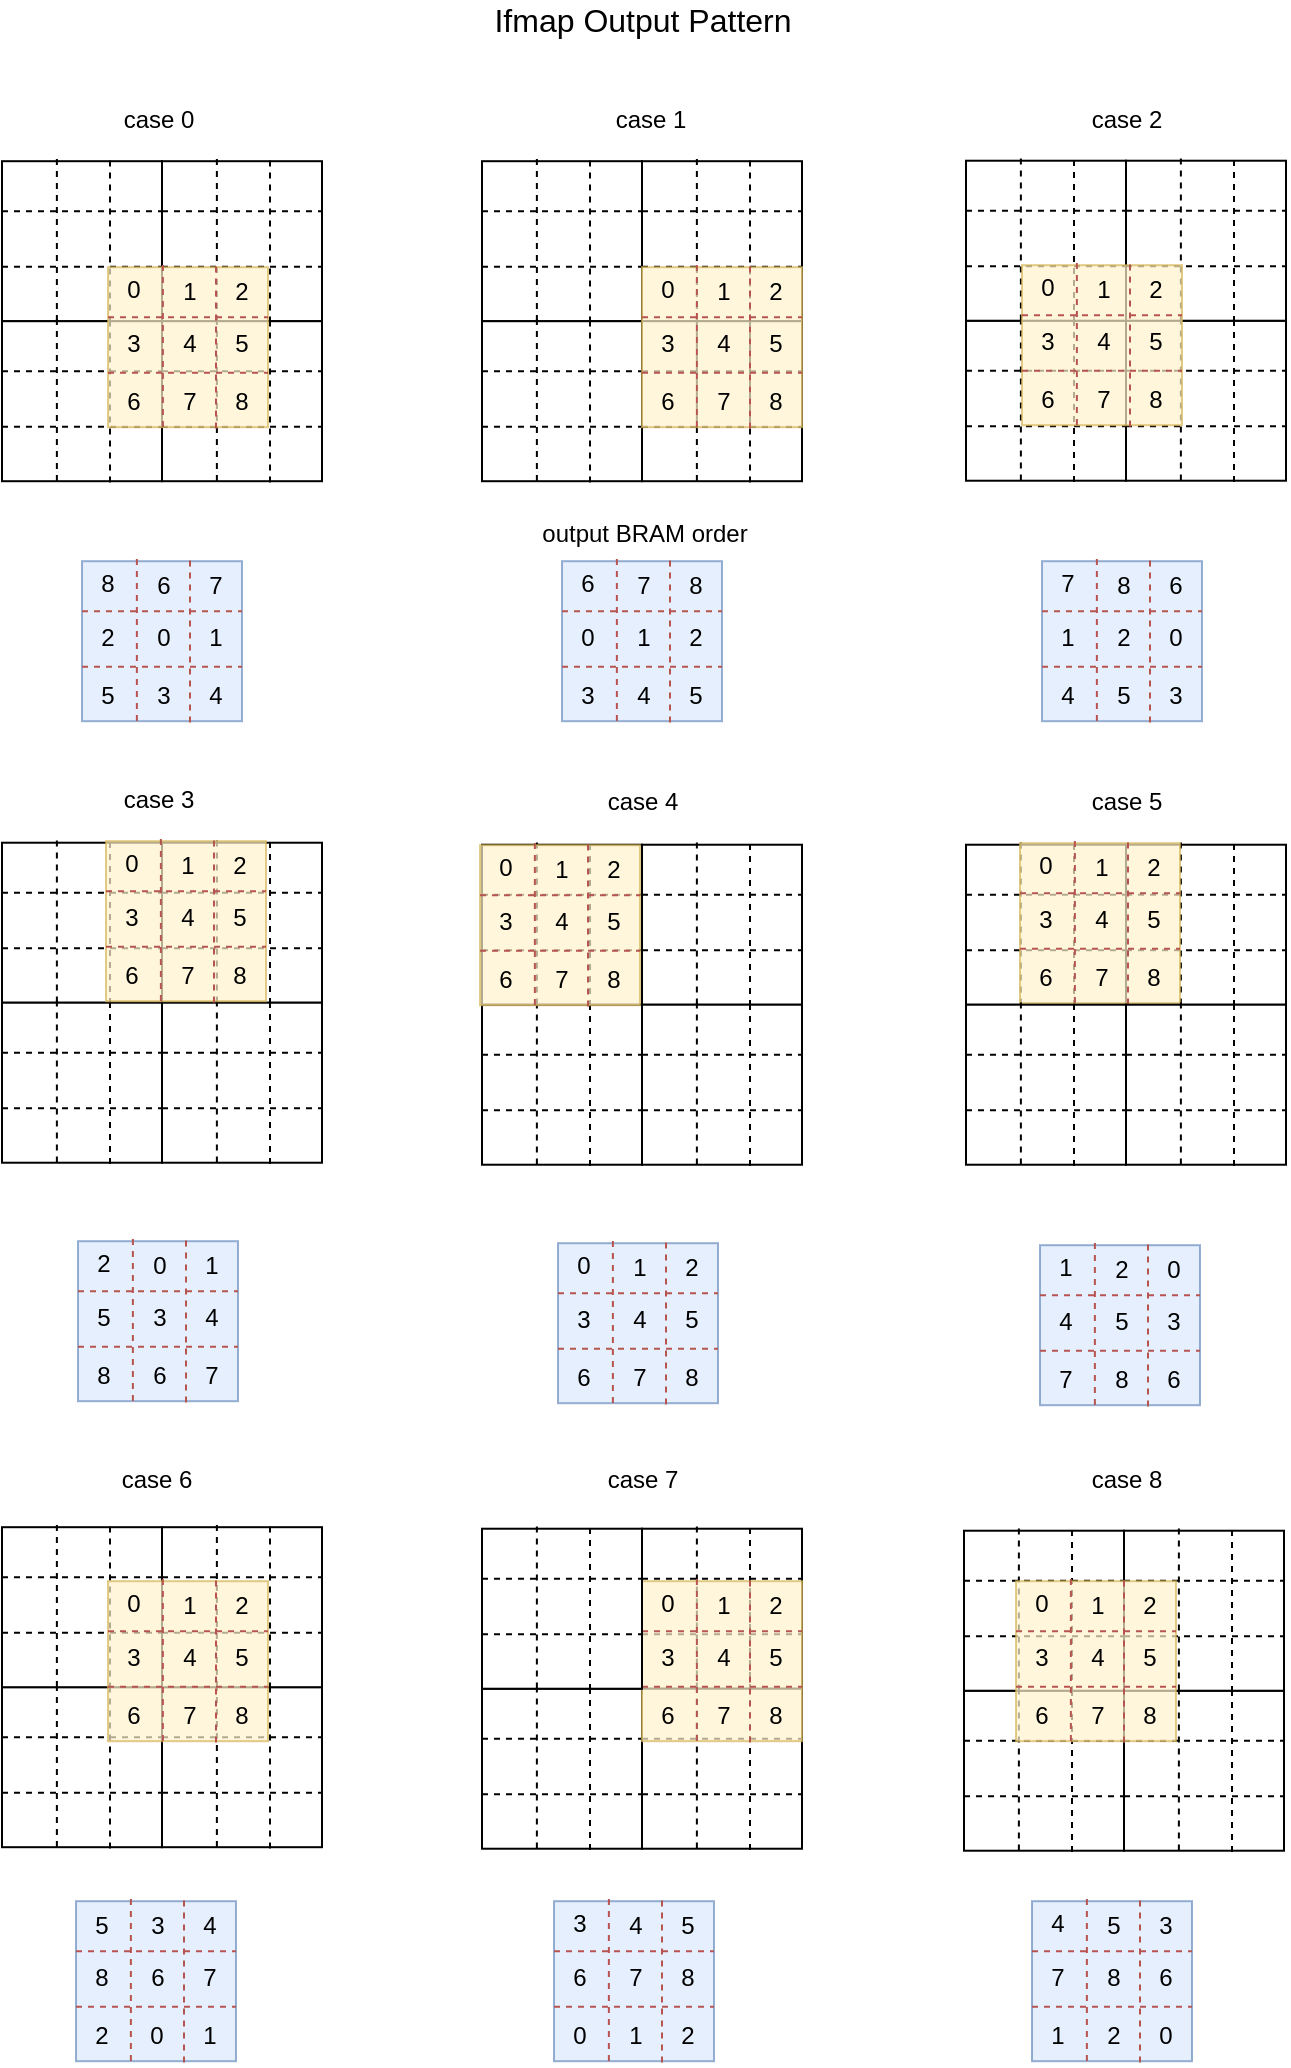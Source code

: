 <mxfile version="14.6.13" type="device" pages="2"><diagram id="WGvGyxZMKNC5uof8tw3B" name="Page-1"><mxGraphModel dx="356" dy="-9" grid="0" gridSize="10" guides="1" tooltips="1" connect="1" arrows="1" fold="1" page="0" pageScale="1" pageWidth="827" pageHeight="1169" math="0" shadow="0"><root><mxCell id="0"/><mxCell id="1" parent="0"/><mxCell id="HM8mW8pAs5roYmMdQA8s-379" value="" style="group;pointerEvents=0;strokeWidth=1;fillColor=none;gradientColor=none;opacity=70;" parent="1" vertex="1" connectable="0"><mxGeometry x="521" y="894.76" width="80" height="81.2" as="geometry"/></mxCell><mxCell id="HM8mW8pAs5roYmMdQA8s-380" value="" style="rounded=0;whiteSpace=wrap;html=1;" parent="HM8mW8pAs5roYmMdQA8s-379" vertex="1"><mxGeometry y="0.6" width="80" height="80" as="geometry"/></mxCell><mxCell id="HM8mW8pAs5roYmMdQA8s-381" value="" style="endArrow=none;dashed=1;html=1;exitX=0.343;exitY=0.998;exitDx=0;exitDy=0;exitPerimeter=0;entryX=0.343;entryY=-0.017;entryDx=0;entryDy=0;entryPerimeter=0;endSize=6;" parent="HM8mW8pAs5roYmMdQA8s-379" source="HM8mW8pAs5roYmMdQA8s-380" target="HM8mW8pAs5roYmMdQA8s-380" edge="1"><mxGeometry width="50" height="50" relative="1" as="geometry"><mxPoint x="40" y="110.6" as="sourcePoint"/><mxPoint x="90" y="60.6" as="targetPoint"/></mxGeometry></mxCell><mxCell id="HM8mW8pAs5roYmMdQA8s-382" value="" style="endArrow=none;dashed=1;html=1;exitX=0.343;exitY=0.998;exitDx=0;exitDy=0;exitPerimeter=0;entryX=0.343;entryY=-0.017;entryDx=0;entryDy=0;entryPerimeter=0;endSize=6;" parent="HM8mW8pAs5roYmMdQA8s-379" edge="1"><mxGeometry width="50" height="50" relative="1" as="geometry"><mxPoint x="54.0" y="81.2" as="sourcePoint"/><mxPoint x="54.0" as="targetPoint"/></mxGeometry></mxCell><mxCell id="HM8mW8pAs5roYmMdQA8s-383" value="" style="endArrow=none;dashed=1;html=1;endSize=6;" parent="HM8mW8pAs5roYmMdQA8s-379" edge="1"><mxGeometry width="50" height="50" relative="1" as="geometry"><mxPoint y="25.6" as="sourcePoint"/><mxPoint x="80" y="25.6" as="targetPoint"/></mxGeometry></mxCell><mxCell id="HM8mW8pAs5roYmMdQA8s-384" value="" style="endArrow=none;dashed=1;html=1;endSize=6;" parent="HM8mW8pAs5roYmMdQA8s-379" edge="1"><mxGeometry width="50" height="50" relative="1" as="geometry"><mxPoint y="53.36" as="sourcePoint"/><mxPoint x="80" y="53.36" as="targetPoint"/></mxGeometry></mxCell><mxCell id="HM8mW8pAs5roYmMdQA8s-385" value="" style="group;pointerEvents=0;strokeWidth=1;fillColor=none;gradientColor=none;opacity=70;" parent="1" vertex="1" connectable="0"><mxGeometry x="601" y="894.76" width="80" height="81.2" as="geometry"/></mxCell><mxCell id="HM8mW8pAs5roYmMdQA8s-386" value="" style="rounded=0;whiteSpace=wrap;html=1;" parent="HM8mW8pAs5roYmMdQA8s-385" vertex="1"><mxGeometry y="0.6" width="80" height="80" as="geometry"/></mxCell><mxCell id="HM8mW8pAs5roYmMdQA8s-387" value="" style="endArrow=none;dashed=1;html=1;exitX=0.343;exitY=0.998;exitDx=0;exitDy=0;exitPerimeter=0;entryX=0.343;entryY=-0.017;entryDx=0;entryDy=0;entryPerimeter=0;endSize=6;" parent="HM8mW8pAs5roYmMdQA8s-385" source="HM8mW8pAs5roYmMdQA8s-386" target="HM8mW8pAs5roYmMdQA8s-386" edge="1"><mxGeometry width="50" height="50" relative="1" as="geometry"><mxPoint x="40" y="110.6" as="sourcePoint"/><mxPoint x="90" y="60.6" as="targetPoint"/></mxGeometry></mxCell><mxCell id="HM8mW8pAs5roYmMdQA8s-388" value="" style="endArrow=none;dashed=1;html=1;exitX=0.343;exitY=0.998;exitDx=0;exitDy=0;exitPerimeter=0;entryX=0.343;entryY=-0.017;entryDx=0;entryDy=0;entryPerimeter=0;endSize=6;" parent="HM8mW8pAs5roYmMdQA8s-385" edge="1"><mxGeometry width="50" height="50" relative="1" as="geometry"><mxPoint x="54.0" y="81.2" as="sourcePoint"/><mxPoint x="54.0" as="targetPoint"/></mxGeometry></mxCell><mxCell id="HM8mW8pAs5roYmMdQA8s-389" value="" style="endArrow=none;dashed=1;html=1;endSize=6;" parent="HM8mW8pAs5roYmMdQA8s-385" edge="1"><mxGeometry width="50" height="50" relative="1" as="geometry"><mxPoint y="25.6" as="sourcePoint"/><mxPoint x="80" y="25.6" as="targetPoint"/></mxGeometry></mxCell><mxCell id="HM8mW8pAs5roYmMdQA8s-390" value="" style="endArrow=none;dashed=1;html=1;endSize=6;" parent="HM8mW8pAs5roYmMdQA8s-385" edge="1"><mxGeometry width="50" height="50" relative="1" as="geometry"><mxPoint y="53.36" as="sourcePoint"/><mxPoint x="80" y="53.36" as="targetPoint"/></mxGeometry></mxCell><mxCell id="HM8mW8pAs5roYmMdQA8s-373" value="" style="group;pointerEvents=0;strokeWidth=1;fillColor=none;gradientColor=none;opacity=70;" parent="1" vertex="1" connectable="0"><mxGeometry x="601" y="814.76" width="80" height="81.2" as="geometry"/></mxCell><mxCell id="HM8mW8pAs5roYmMdQA8s-374" value="" style="rounded=0;whiteSpace=wrap;html=1;" parent="HM8mW8pAs5roYmMdQA8s-373" vertex="1"><mxGeometry y="0.6" width="80" height="80" as="geometry"/></mxCell><mxCell id="HM8mW8pAs5roYmMdQA8s-375" value="" style="endArrow=none;dashed=1;html=1;exitX=0.343;exitY=0.998;exitDx=0;exitDy=0;exitPerimeter=0;entryX=0.343;entryY=-0.017;entryDx=0;entryDy=0;entryPerimeter=0;endSize=6;" parent="HM8mW8pAs5roYmMdQA8s-373" source="HM8mW8pAs5roYmMdQA8s-374" target="HM8mW8pAs5roYmMdQA8s-374" edge="1"><mxGeometry width="50" height="50" relative="1" as="geometry"><mxPoint x="40" y="110.6" as="sourcePoint"/><mxPoint x="90" y="60.6" as="targetPoint"/></mxGeometry></mxCell><mxCell id="HM8mW8pAs5roYmMdQA8s-376" value="" style="endArrow=none;dashed=1;html=1;exitX=0.343;exitY=0.998;exitDx=0;exitDy=0;exitPerimeter=0;entryX=0.343;entryY=-0.017;entryDx=0;entryDy=0;entryPerimeter=0;endSize=6;" parent="HM8mW8pAs5roYmMdQA8s-373" edge="1"><mxGeometry width="50" height="50" relative="1" as="geometry"><mxPoint x="54.0" y="81.2" as="sourcePoint"/><mxPoint x="54.0" as="targetPoint"/></mxGeometry></mxCell><mxCell id="HM8mW8pAs5roYmMdQA8s-377" value="" style="endArrow=none;dashed=1;html=1;endSize=6;" parent="HM8mW8pAs5roYmMdQA8s-373" edge="1"><mxGeometry width="50" height="50" relative="1" as="geometry"><mxPoint y="25.6" as="sourcePoint"/><mxPoint x="80" y="25.6" as="targetPoint"/></mxGeometry></mxCell><mxCell id="HM8mW8pAs5roYmMdQA8s-378" value="" style="endArrow=none;dashed=1;html=1;endSize=6;" parent="HM8mW8pAs5roYmMdQA8s-373" edge="1"><mxGeometry width="50" height="50" relative="1" as="geometry"><mxPoint y="53.36" as="sourcePoint"/><mxPoint x="80" y="53.36" as="targetPoint"/></mxGeometry></mxCell><mxCell id="HM8mW8pAs5roYmMdQA8s-349" value="" style="group;pointerEvents=0;strokeWidth=1;fillColor=none;gradientColor=none;opacity=70;" parent="1" vertex="1" connectable="0"><mxGeometry x="360" y="813.76" width="80" height="81.2" as="geometry"/></mxCell><mxCell id="HM8mW8pAs5roYmMdQA8s-350" value="" style="rounded=0;whiteSpace=wrap;html=1;" parent="HM8mW8pAs5roYmMdQA8s-349" vertex="1"><mxGeometry y="0.6" width="80" height="80" as="geometry"/></mxCell><mxCell id="HM8mW8pAs5roYmMdQA8s-351" value="" style="endArrow=none;dashed=1;html=1;exitX=0.343;exitY=0.998;exitDx=0;exitDy=0;exitPerimeter=0;entryX=0.343;entryY=-0.017;entryDx=0;entryDy=0;entryPerimeter=0;endSize=6;" parent="HM8mW8pAs5roYmMdQA8s-349" source="HM8mW8pAs5roYmMdQA8s-350" target="HM8mW8pAs5roYmMdQA8s-350" edge="1"><mxGeometry width="50" height="50" relative="1" as="geometry"><mxPoint x="40" y="110.6" as="sourcePoint"/><mxPoint x="90" y="60.6" as="targetPoint"/></mxGeometry></mxCell><mxCell id="HM8mW8pAs5roYmMdQA8s-352" value="" style="endArrow=none;dashed=1;html=1;exitX=0.343;exitY=0.998;exitDx=0;exitDy=0;exitPerimeter=0;entryX=0.343;entryY=-0.017;entryDx=0;entryDy=0;entryPerimeter=0;endSize=6;" parent="HM8mW8pAs5roYmMdQA8s-349" edge="1"><mxGeometry width="50" height="50" relative="1" as="geometry"><mxPoint x="54.0" y="81.2" as="sourcePoint"/><mxPoint x="54.0" as="targetPoint"/></mxGeometry></mxCell><mxCell id="HM8mW8pAs5roYmMdQA8s-353" value="" style="endArrow=none;dashed=1;html=1;endSize=6;" parent="HM8mW8pAs5roYmMdQA8s-349" edge="1"><mxGeometry width="50" height="50" relative="1" as="geometry"><mxPoint y="25.6" as="sourcePoint"/><mxPoint x="80" y="25.6" as="targetPoint"/></mxGeometry></mxCell><mxCell id="HM8mW8pAs5roYmMdQA8s-354" value="" style="endArrow=none;dashed=1;html=1;endSize=6;" parent="HM8mW8pAs5roYmMdQA8s-349" edge="1"><mxGeometry width="50" height="50" relative="1" as="geometry"><mxPoint y="53.36" as="sourcePoint"/><mxPoint x="80" y="53.36" as="targetPoint"/></mxGeometry></mxCell><mxCell id="HM8mW8pAs5roYmMdQA8s-355" value="" style="group;pointerEvents=0;strokeWidth=1;fillColor=none;gradientColor=none;opacity=70;" parent="1" vertex="1" connectable="0"><mxGeometry x="280" y="893.76" width="80" height="81.2" as="geometry"/></mxCell><mxCell id="HM8mW8pAs5roYmMdQA8s-356" value="" style="rounded=0;whiteSpace=wrap;html=1;" parent="HM8mW8pAs5roYmMdQA8s-355" vertex="1"><mxGeometry y="0.6" width="80" height="80" as="geometry"/></mxCell><mxCell id="HM8mW8pAs5roYmMdQA8s-357" value="" style="endArrow=none;dashed=1;html=1;exitX=0.343;exitY=0.998;exitDx=0;exitDy=0;exitPerimeter=0;entryX=0.343;entryY=-0.017;entryDx=0;entryDy=0;entryPerimeter=0;endSize=6;" parent="HM8mW8pAs5roYmMdQA8s-355" source="HM8mW8pAs5roYmMdQA8s-356" target="HM8mW8pAs5roYmMdQA8s-356" edge="1"><mxGeometry width="50" height="50" relative="1" as="geometry"><mxPoint x="40" y="110.6" as="sourcePoint"/><mxPoint x="90" y="60.6" as="targetPoint"/></mxGeometry></mxCell><mxCell id="HM8mW8pAs5roYmMdQA8s-358" value="" style="endArrow=none;dashed=1;html=1;exitX=0.343;exitY=0.998;exitDx=0;exitDy=0;exitPerimeter=0;entryX=0.343;entryY=-0.017;entryDx=0;entryDy=0;entryPerimeter=0;endSize=6;" parent="HM8mW8pAs5roYmMdQA8s-355" edge="1"><mxGeometry width="50" height="50" relative="1" as="geometry"><mxPoint x="54.0" y="81.2" as="sourcePoint"/><mxPoint x="54.0" as="targetPoint"/></mxGeometry></mxCell><mxCell id="HM8mW8pAs5roYmMdQA8s-359" value="" style="endArrow=none;dashed=1;html=1;endSize=6;" parent="HM8mW8pAs5roYmMdQA8s-355" edge="1"><mxGeometry width="50" height="50" relative="1" as="geometry"><mxPoint y="25.6" as="sourcePoint"/><mxPoint x="80" y="25.6" as="targetPoint"/></mxGeometry></mxCell><mxCell id="HM8mW8pAs5roYmMdQA8s-360" value="" style="endArrow=none;dashed=1;html=1;endSize=6;" parent="HM8mW8pAs5roYmMdQA8s-355" edge="1"><mxGeometry width="50" height="50" relative="1" as="geometry"><mxPoint y="53.36" as="sourcePoint"/><mxPoint x="80" y="53.36" as="targetPoint"/></mxGeometry></mxCell><mxCell id="HM8mW8pAs5roYmMdQA8s-361" value="" style="group;pointerEvents=0;strokeWidth=1;fillColor=none;gradientColor=none;opacity=70;" parent="1" vertex="1" connectable="0"><mxGeometry x="360" y="893.76" width="88" height="81.2" as="geometry"/></mxCell><mxCell id="HM8mW8pAs5roYmMdQA8s-362" value="" style="rounded=0;whiteSpace=wrap;html=1;" parent="HM8mW8pAs5roYmMdQA8s-361" vertex="1"><mxGeometry y="0.6" width="80" height="80" as="geometry"/></mxCell><mxCell id="HM8mW8pAs5roYmMdQA8s-363" value="" style="endArrow=none;dashed=1;html=1;exitX=0.343;exitY=0.998;exitDx=0;exitDy=0;exitPerimeter=0;entryX=0.343;entryY=-0.017;entryDx=0;entryDy=0;entryPerimeter=0;endSize=6;" parent="HM8mW8pAs5roYmMdQA8s-361" source="HM8mW8pAs5roYmMdQA8s-362" target="HM8mW8pAs5roYmMdQA8s-362" edge="1"><mxGeometry width="50" height="50" relative="1" as="geometry"><mxPoint x="40" y="110.6" as="sourcePoint"/><mxPoint x="90" y="60.6" as="targetPoint"/></mxGeometry></mxCell><mxCell id="HM8mW8pAs5roYmMdQA8s-364" value="" style="endArrow=none;dashed=1;html=1;exitX=0.343;exitY=0.998;exitDx=0;exitDy=0;exitPerimeter=0;entryX=0.343;entryY=-0.017;entryDx=0;entryDy=0;entryPerimeter=0;endSize=6;" parent="HM8mW8pAs5roYmMdQA8s-361" edge="1"><mxGeometry width="50" height="50" relative="1" as="geometry"><mxPoint x="54.0" y="81.2" as="sourcePoint"/><mxPoint x="54.0" as="targetPoint"/></mxGeometry></mxCell><mxCell id="HM8mW8pAs5roYmMdQA8s-365" value="" style="endArrow=none;dashed=1;html=1;endSize=6;" parent="HM8mW8pAs5roYmMdQA8s-361" edge="1"><mxGeometry width="50" height="50" relative="1" as="geometry"><mxPoint y="25.6" as="sourcePoint"/><mxPoint x="80" y="25.6" as="targetPoint"/></mxGeometry></mxCell><mxCell id="HM8mW8pAs5roYmMdQA8s-366" value="" style="endArrow=none;dashed=1;html=1;endSize=6;" parent="HM8mW8pAs5roYmMdQA8s-361" edge="1"><mxGeometry width="50" height="50" relative="1" as="geometry"><mxPoint y="53.36" as="sourcePoint"/><mxPoint x="80" y="53.36" as="targetPoint"/></mxGeometry></mxCell><mxCell id="HM8mW8pAs5roYmMdQA8s-427" value="" style="group;strokeWidth=1;pointerEvents=0;fillColor=none;gradientColor=none;opacity=70;" parent="HM8mW8pAs5roYmMdQA8s-361" vertex="1" connectable="0"><mxGeometry y="-53.76" width="88" height="81.2" as="geometry"/></mxCell><mxCell id="HM8mW8pAs5roYmMdQA8s-428" value="" style="rounded=0;whiteSpace=wrap;html=1;fillColor=#fff2cc;strokeColor=#d6b656;opacity=70;" parent="HM8mW8pAs5roYmMdQA8s-427" vertex="1"><mxGeometry y="0.6" width="80" height="80" as="geometry"/></mxCell><mxCell id="HM8mW8pAs5roYmMdQA8s-429" value="" style="endArrow=none;dashed=1;html=1;exitX=0.343;exitY=0.998;exitDx=0;exitDy=0;exitPerimeter=0;entryX=0.343;entryY=-0.017;entryDx=0;entryDy=0;entryPerimeter=0;endSize=6;fillColor=#f8cecc;strokeColor=#b85450;" parent="HM8mW8pAs5roYmMdQA8s-427" source="HM8mW8pAs5roYmMdQA8s-428" target="HM8mW8pAs5roYmMdQA8s-428" edge="1"><mxGeometry width="50" height="50" relative="1" as="geometry"><mxPoint x="40" y="110.6" as="sourcePoint"/><mxPoint x="90" y="60.6" as="targetPoint"/></mxGeometry></mxCell><mxCell id="HM8mW8pAs5roYmMdQA8s-430" value="" style="endArrow=none;dashed=1;html=1;exitX=0.343;exitY=0.998;exitDx=0;exitDy=0;exitPerimeter=0;entryX=0.343;entryY=-0.017;entryDx=0;entryDy=0;entryPerimeter=0;endSize=6;fillColor=#f8cecc;strokeColor=#b85450;" parent="HM8mW8pAs5roYmMdQA8s-427" edge="1"><mxGeometry width="50" height="50" relative="1" as="geometry"><mxPoint x="54.0" y="81.2" as="sourcePoint"/><mxPoint x="54.0" as="targetPoint"/></mxGeometry></mxCell><mxCell id="HM8mW8pAs5roYmMdQA8s-431" value="" style="endArrow=none;dashed=1;html=1;endSize=6;fillColor=#f8cecc;strokeColor=#b85450;" parent="HM8mW8pAs5roYmMdQA8s-427" edge="1"><mxGeometry width="50" height="50" relative="1" as="geometry"><mxPoint y="25.6" as="sourcePoint"/><mxPoint x="80" y="25.6" as="targetPoint"/></mxGeometry></mxCell><mxCell id="HM8mW8pAs5roYmMdQA8s-432" value="" style="endArrow=none;dashed=1;html=1;endSize=6;fillColor=#f8cecc;strokeColor=#b85450;" parent="HM8mW8pAs5roYmMdQA8s-427" edge="1"><mxGeometry width="50" height="50" relative="1" as="geometry"><mxPoint y="53.36" as="sourcePoint"/><mxPoint x="80" y="53.36" as="targetPoint"/></mxGeometry></mxCell><mxCell id="HM8mW8pAs5roYmMdQA8s-433" value="6" style="text;html=1;strokeColor=none;fillColor=none;align=center;verticalAlign=middle;whiteSpace=wrap;rounded=0;" parent="HM8mW8pAs5roYmMdQA8s-427" vertex="1"><mxGeometry x="-7" y="57.6" width="40" height="20" as="geometry"/></mxCell><mxCell id="HM8mW8pAs5roYmMdQA8s-434" value="7" style="text;html=1;strokeColor=none;fillColor=none;align=center;verticalAlign=middle;whiteSpace=wrap;rounded=0;" parent="HM8mW8pAs5roYmMdQA8s-427" vertex="1"><mxGeometry x="21" y="57.6" width="40" height="20" as="geometry"/></mxCell><mxCell id="HM8mW8pAs5roYmMdQA8s-435" value="8" style="text;html=1;strokeColor=none;fillColor=none;align=center;verticalAlign=middle;whiteSpace=wrap;rounded=0;" parent="HM8mW8pAs5roYmMdQA8s-427" vertex="1"><mxGeometry x="47" y="57.6" width="40" height="20" as="geometry"/></mxCell><mxCell id="HM8mW8pAs5roYmMdQA8s-436" value="" style="group" parent="HM8mW8pAs5roYmMdQA8s-427" vertex="1" connectable="0"><mxGeometry x="-7" y="1.6" width="94" height="47" as="geometry"/></mxCell><mxCell id="HM8mW8pAs5roYmMdQA8s-437" value="1" style="text;html=1;strokeColor=none;fillColor=none;align=center;verticalAlign=middle;whiteSpace=wrap;rounded=0;" parent="HM8mW8pAs5roYmMdQA8s-436" vertex="1"><mxGeometry x="28" y="1" width="40" height="20" as="geometry"/></mxCell><mxCell id="HM8mW8pAs5roYmMdQA8s-438" value="2" style="text;html=1;strokeColor=none;fillColor=none;align=center;verticalAlign=middle;whiteSpace=wrap;rounded=0;" parent="HM8mW8pAs5roYmMdQA8s-436" vertex="1"><mxGeometry x="54" y="1" width="40" height="20" as="geometry"/></mxCell><mxCell id="HM8mW8pAs5roYmMdQA8s-439" value="0" style="text;html=1;strokeColor=none;fillColor=none;align=center;verticalAlign=middle;whiteSpace=wrap;rounded=0;" parent="HM8mW8pAs5roYmMdQA8s-436" vertex="1"><mxGeometry width="40" height="20" as="geometry"/></mxCell><mxCell id="HM8mW8pAs5roYmMdQA8s-440" value="3" style="text;html=1;strokeColor=none;fillColor=none;align=center;verticalAlign=middle;whiteSpace=wrap;rounded=0;" parent="HM8mW8pAs5roYmMdQA8s-436" vertex="1"><mxGeometry y="27" width="40" height="20" as="geometry"/></mxCell><mxCell id="HM8mW8pAs5roYmMdQA8s-441" value="4" style="text;html=1;strokeColor=none;fillColor=none;align=center;verticalAlign=middle;whiteSpace=wrap;rounded=0;" parent="HM8mW8pAs5roYmMdQA8s-436" vertex="1"><mxGeometry x="28" y="27" width="40" height="20" as="geometry"/></mxCell><mxCell id="HM8mW8pAs5roYmMdQA8s-442" value="5" style="text;html=1;strokeColor=none;fillColor=none;align=center;verticalAlign=middle;whiteSpace=wrap;rounded=0;" parent="HM8mW8pAs5roYmMdQA8s-436" vertex="1"><mxGeometry x="54" y="27" width="40" height="20" as="geometry"/></mxCell><mxCell id="HM8mW8pAs5roYmMdQA8s-317" value="" style="group" parent="1" vertex="1" connectable="0"><mxGeometry x="40" y="813.0" width="160" height="161.2" as="geometry"/></mxCell><mxCell id="HM8mW8pAs5roYmMdQA8s-304" value="" style="group;pointerEvents=0;strokeWidth=1;fillColor=none;gradientColor=none;opacity=70;" parent="HM8mW8pAs5roYmMdQA8s-317" vertex="1" connectable="0"><mxGeometry y="80" width="80" height="81.2" as="geometry"/></mxCell><mxCell id="HM8mW8pAs5roYmMdQA8s-305" value="" style="rounded=0;whiteSpace=wrap;html=1;" parent="HM8mW8pAs5roYmMdQA8s-304" vertex="1"><mxGeometry y="0.6" width="80" height="80" as="geometry"/></mxCell><mxCell id="HM8mW8pAs5roYmMdQA8s-306" value="" style="endArrow=none;dashed=1;html=1;exitX=0.343;exitY=0.998;exitDx=0;exitDy=0;exitPerimeter=0;entryX=0.343;entryY=-0.017;entryDx=0;entryDy=0;entryPerimeter=0;endSize=6;" parent="HM8mW8pAs5roYmMdQA8s-304" source="HM8mW8pAs5roYmMdQA8s-305" target="HM8mW8pAs5roYmMdQA8s-305" edge="1"><mxGeometry width="50" height="50" relative="1" as="geometry"><mxPoint x="40" y="110.6" as="sourcePoint"/><mxPoint x="90" y="60.6" as="targetPoint"/></mxGeometry></mxCell><mxCell id="HM8mW8pAs5roYmMdQA8s-307" value="" style="endArrow=none;dashed=1;html=1;exitX=0.343;exitY=0.998;exitDx=0;exitDy=0;exitPerimeter=0;entryX=0.343;entryY=-0.017;entryDx=0;entryDy=0;entryPerimeter=0;endSize=6;" parent="HM8mW8pAs5roYmMdQA8s-304" edge="1"><mxGeometry width="50" height="50" relative="1" as="geometry"><mxPoint x="54.0" y="81.2" as="sourcePoint"/><mxPoint x="54.0" as="targetPoint"/></mxGeometry></mxCell><mxCell id="HM8mW8pAs5roYmMdQA8s-308" value="" style="endArrow=none;dashed=1;html=1;endSize=6;" parent="HM8mW8pAs5roYmMdQA8s-304" edge="1"><mxGeometry width="50" height="50" relative="1" as="geometry"><mxPoint y="25.6" as="sourcePoint"/><mxPoint x="80" y="25.6" as="targetPoint"/></mxGeometry></mxCell><mxCell id="HM8mW8pAs5roYmMdQA8s-309" value="" style="endArrow=none;dashed=1;html=1;endSize=6;" parent="HM8mW8pAs5roYmMdQA8s-304" edge="1"><mxGeometry width="50" height="50" relative="1" as="geometry"><mxPoint y="53.36" as="sourcePoint"/><mxPoint x="80" y="53.36" as="targetPoint"/></mxGeometry></mxCell><mxCell id="HM8mW8pAs5roYmMdQA8s-310" value="" style="group;pointerEvents=0;strokeWidth=1;fillColor=none;gradientColor=none;opacity=70;" parent="HM8mW8pAs5roYmMdQA8s-317" vertex="1" connectable="0"><mxGeometry x="80" y="80" width="80" height="81.2" as="geometry"/></mxCell><mxCell id="HM8mW8pAs5roYmMdQA8s-311" value="" style="rounded=0;whiteSpace=wrap;html=1;" parent="HM8mW8pAs5roYmMdQA8s-310" vertex="1"><mxGeometry y="0.6" width="80" height="80" as="geometry"/></mxCell><mxCell id="HM8mW8pAs5roYmMdQA8s-312" value="" style="endArrow=none;dashed=1;html=1;exitX=0.343;exitY=0.998;exitDx=0;exitDy=0;exitPerimeter=0;entryX=0.343;entryY=-0.017;entryDx=0;entryDy=0;entryPerimeter=0;endSize=6;" parent="HM8mW8pAs5roYmMdQA8s-310" source="HM8mW8pAs5roYmMdQA8s-311" target="HM8mW8pAs5roYmMdQA8s-311" edge="1"><mxGeometry width="50" height="50" relative="1" as="geometry"><mxPoint x="40" y="110.6" as="sourcePoint"/><mxPoint x="90" y="60.6" as="targetPoint"/></mxGeometry></mxCell><mxCell id="HM8mW8pAs5roYmMdQA8s-313" value="" style="endArrow=none;dashed=1;html=1;exitX=0.343;exitY=0.998;exitDx=0;exitDy=0;exitPerimeter=0;entryX=0.343;entryY=-0.017;entryDx=0;entryDy=0;entryPerimeter=0;endSize=6;" parent="HM8mW8pAs5roYmMdQA8s-310" edge="1"><mxGeometry width="50" height="50" relative="1" as="geometry"><mxPoint x="54.0" y="81.2" as="sourcePoint"/><mxPoint x="54.0" as="targetPoint"/></mxGeometry></mxCell><mxCell id="HM8mW8pAs5roYmMdQA8s-314" value="" style="endArrow=none;dashed=1;html=1;endSize=6;" parent="HM8mW8pAs5roYmMdQA8s-310" edge="1"><mxGeometry width="50" height="50" relative="1" as="geometry"><mxPoint y="25.6" as="sourcePoint"/><mxPoint x="80" y="25.6" as="targetPoint"/></mxGeometry></mxCell><mxCell id="HM8mW8pAs5roYmMdQA8s-315" value="" style="endArrow=none;dashed=1;html=1;endSize=6;" parent="HM8mW8pAs5roYmMdQA8s-310" edge="1"><mxGeometry width="50" height="50" relative="1" as="geometry"><mxPoint y="53.36" as="sourcePoint"/><mxPoint x="80" y="53.36" as="targetPoint"/></mxGeometry></mxCell><mxCell id="HM8mW8pAs5roYmMdQA8s-298" value="" style="group;pointerEvents=0;strokeWidth=1;fillColor=none;gradientColor=none;opacity=70;" parent="HM8mW8pAs5roYmMdQA8s-317" vertex="1" connectable="0"><mxGeometry x="80" width="80" height="81.2" as="geometry"/></mxCell><mxCell id="HM8mW8pAs5roYmMdQA8s-299" value="" style="rounded=0;whiteSpace=wrap;html=1;" parent="HM8mW8pAs5roYmMdQA8s-298" vertex="1"><mxGeometry y="0.6" width="80" height="80" as="geometry"/></mxCell><mxCell id="HM8mW8pAs5roYmMdQA8s-300" value="" style="endArrow=none;dashed=1;html=1;exitX=0.343;exitY=0.998;exitDx=0;exitDy=0;exitPerimeter=0;entryX=0.343;entryY=-0.017;entryDx=0;entryDy=0;entryPerimeter=0;endSize=6;" parent="HM8mW8pAs5roYmMdQA8s-298" source="HM8mW8pAs5roYmMdQA8s-299" target="HM8mW8pAs5roYmMdQA8s-299" edge="1"><mxGeometry width="50" height="50" relative="1" as="geometry"><mxPoint x="40" y="110.6" as="sourcePoint"/><mxPoint x="90" y="60.6" as="targetPoint"/></mxGeometry></mxCell><mxCell id="HM8mW8pAs5roYmMdQA8s-301" value="" style="endArrow=none;dashed=1;html=1;exitX=0.343;exitY=0.998;exitDx=0;exitDy=0;exitPerimeter=0;entryX=0.343;entryY=-0.017;entryDx=0;entryDy=0;entryPerimeter=0;endSize=6;" parent="HM8mW8pAs5roYmMdQA8s-298" edge="1"><mxGeometry width="50" height="50" relative="1" as="geometry"><mxPoint x="54.0" y="81.2" as="sourcePoint"/><mxPoint x="54.0" as="targetPoint"/></mxGeometry></mxCell><mxCell id="HM8mW8pAs5roYmMdQA8s-302" value="" style="endArrow=none;dashed=1;html=1;endSize=6;" parent="HM8mW8pAs5roYmMdQA8s-298" edge="1"><mxGeometry width="50" height="50" relative="1" as="geometry"><mxPoint y="25.6" as="sourcePoint"/><mxPoint x="80" y="25.6" as="targetPoint"/></mxGeometry></mxCell><mxCell id="HM8mW8pAs5roYmMdQA8s-303" value="" style="endArrow=none;dashed=1;html=1;endSize=6;" parent="HM8mW8pAs5roYmMdQA8s-298" edge="1"><mxGeometry width="50" height="50" relative="1" as="geometry"><mxPoint y="53.36" as="sourcePoint"/><mxPoint x="80" y="53.36" as="targetPoint"/></mxGeometry></mxCell><mxCell id="HM8mW8pAs5roYmMdQA8s-292" value="" style="group;pointerEvents=0;strokeWidth=1;fillColor=none;gradientColor=none;opacity=70;" parent="HM8mW8pAs5roYmMdQA8s-317" vertex="1" connectable="0"><mxGeometry width="141" height="108.2" as="geometry"/></mxCell><mxCell id="HM8mW8pAs5roYmMdQA8s-293" value="" style="rounded=0;whiteSpace=wrap;html=1;" parent="HM8mW8pAs5roYmMdQA8s-292" vertex="1"><mxGeometry y="0.6" width="80" height="80" as="geometry"/></mxCell><mxCell id="HM8mW8pAs5roYmMdQA8s-294" value="" style="endArrow=none;dashed=1;html=1;exitX=0.343;exitY=0.998;exitDx=0;exitDy=0;exitPerimeter=0;entryX=0.343;entryY=-0.017;entryDx=0;entryDy=0;entryPerimeter=0;endSize=6;" parent="HM8mW8pAs5roYmMdQA8s-292" source="HM8mW8pAs5roYmMdQA8s-293" target="HM8mW8pAs5roYmMdQA8s-293" edge="1"><mxGeometry width="50" height="50" relative="1" as="geometry"><mxPoint x="40" y="110.6" as="sourcePoint"/><mxPoint x="90" y="60.6" as="targetPoint"/></mxGeometry></mxCell><mxCell id="HM8mW8pAs5roYmMdQA8s-295" value="" style="endArrow=none;dashed=1;html=1;exitX=0.343;exitY=0.998;exitDx=0;exitDy=0;exitPerimeter=0;entryX=0.343;entryY=-0.017;entryDx=0;entryDy=0;entryPerimeter=0;endSize=6;" parent="HM8mW8pAs5roYmMdQA8s-292" edge="1"><mxGeometry width="50" height="50" relative="1" as="geometry"><mxPoint x="54.0" y="81.2" as="sourcePoint"/><mxPoint x="54.0" as="targetPoint"/></mxGeometry></mxCell><mxCell id="HM8mW8pAs5roYmMdQA8s-296" value="" style="endArrow=none;dashed=1;html=1;endSize=6;" parent="HM8mW8pAs5roYmMdQA8s-292" edge="1"><mxGeometry width="50" height="50" relative="1" as="geometry"><mxPoint y="25.6" as="sourcePoint"/><mxPoint x="80" y="25.6" as="targetPoint"/></mxGeometry></mxCell><mxCell id="HM8mW8pAs5roYmMdQA8s-297" value="" style="endArrow=none;dashed=1;html=1;endSize=6;" parent="HM8mW8pAs5roYmMdQA8s-292" edge="1"><mxGeometry width="50" height="50" relative="1" as="geometry"><mxPoint y="53.36" as="sourcePoint"/><mxPoint x="80" y="53.36" as="targetPoint"/></mxGeometry></mxCell><mxCell id="HM8mW8pAs5roYmMdQA8s-411" value="" style="group;strokeWidth=1;pointerEvents=0;fillColor=none;gradientColor=none;opacity=70;" parent="HM8mW8pAs5roYmMdQA8s-292" vertex="1" connectable="0"><mxGeometry x="53" y="27.0" width="88" height="81.2" as="geometry"/></mxCell><mxCell id="HM8mW8pAs5roYmMdQA8s-412" value="" style="rounded=0;whiteSpace=wrap;html=1;fillColor=#fff2cc;strokeColor=#d6b656;opacity=70;" parent="HM8mW8pAs5roYmMdQA8s-411" vertex="1"><mxGeometry y="0.6" width="80" height="80" as="geometry"/></mxCell><mxCell id="HM8mW8pAs5roYmMdQA8s-413" value="" style="endArrow=none;dashed=1;html=1;exitX=0.343;exitY=0.998;exitDx=0;exitDy=0;exitPerimeter=0;entryX=0.343;entryY=-0.017;entryDx=0;entryDy=0;entryPerimeter=0;endSize=6;fillColor=#f8cecc;strokeColor=#b85450;" parent="HM8mW8pAs5roYmMdQA8s-411" source="HM8mW8pAs5roYmMdQA8s-412" target="HM8mW8pAs5roYmMdQA8s-412" edge="1"><mxGeometry width="50" height="50" relative="1" as="geometry"><mxPoint x="40" y="110.6" as="sourcePoint"/><mxPoint x="90" y="60.6" as="targetPoint"/></mxGeometry></mxCell><mxCell id="HM8mW8pAs5roYmMdQA8s-414" value="" style="endArrow=none;dashed=1;html=1;exitX=0.343;exitY=0.998;exitDx=0;exitDy=0;exitPerimeter=0;entryX=0.343;entryY=-0.017;entryDx=0;entryDy=0;entryPerimeter=0;endSize=6;fillColor=#f8cecc;strokeColor=#b85450;" parent="HM8mW8pAs5roYmMdQA8s-411" edge="1"><mxGeometry width="50" height="50" relative="1" as="geometry"><mxPoint x="54.0" y="81.2" as="sourcePoint"/><mxPoint x="54.0" as="targetPoint"/></mxGeometry></mxCell><mxCell id="HM8mW8pAs5roYmMdQA8s-415" value="" style="endArrow=none;dashed=1;html=1;endSize=6;fillColor=#f8cecc;strokeColor=#b85450;" parent="HM8mW8pAs5roYmMdQA8s-411" edge="1"><mxGeometry width="50" height="50" relative="1" as="geometry"><mxPoint y="25.6" as="sourcePoint"/><mxPoint x="80" y="25.6" as="targetPoint"/></mxGeometry></mxCell><mxCell id="HM8mW8pAs5roYmMdQA8s-416" value="" style="endArrow=none;dashed=1;html=1;endSize=6;fillColor=#f8cecc;strokeColor=#b85450;" parent="HM8mW8pAs5roYmMdQA8s-411" edge="1"><mxGeometry width="50" height="50" relative="1" as="geometry"><mxPoint y="53.36" as="sourcePoint"/><mxPoint x="80" y="53.36" as="targetPoint"/></mxGeometry></mxCell><mxCell id="HM8mW8pAs5roYmMdQA8s-417" value="6" style="text;html=1;strokeColor=none;fillColor=none;align=center;verticalAlign=middle;whiteSpace=wrap;rounded=0;" parent="HM8mW8pAs5roYmMdQA8s-411" vertex="1"><mxGeometry x="-7" y="57.6" width="40" height="20" as="geometry"/></mxCell><mxCell id="HM8mW8pAs5roYmMdQA8s-418" value="7" style="text;html=1;strokeColor=none;fillColor=none;align=center;verticalAlign=middle;whiteSpace=wrap;rounded=0;" parent="HM8mW8pAs5roYmMdQA8s-411" vertex="1"><mxGeometry x="21" y="57.6" width="40" height="20" as="geometry"/></mxCell><mxCell id="HM8mW8pAs5roYmMdQA8s-419" value="8" style="text;html=1;strokeColor=none;fillColor=none;align=center;verticalAlign=middle;whiteSpace=wrap;rounded=0;" parent="HM8mW8pAs5roYmMdQA8s-411" vertex="1"><mxGeometry x="47" y="57.6" width="40" height="20" as="geometry"/></mxCell><mxCell id="HM8mW8pAs5roYmMdQA8s-420" value="" style="group" parent="HM8mW8pAs5roYmMdQA8s-411" vertex="1" connectable="0"><mxGeometry x="-7" y="1.6" width="94" height="47" as="geometry"/></mxCell><mxCell id="HM8mW8pAs5roYmMdQA8s-421" value="1" style="text;html=1;strokeColor=none;fillColor=none;align=center;verticalAlign=middle;whiteSpace=wrap;rounded=0;" parent="HM8mW8pAs5roYmMdQA8s-420" vertex="1"><mxGeometry x="28" y="1" width="40" height="20" as="geometry"/></mxCell><mxCell id="HM8mW8pAs5roYmMdQA8s-422" value="2" style="text;html=1;strokeColor=none;fillColor=none;align=center;verticalAlign=middle;whiteSpace=wrap;rounded=0;" parent="HM8mW8pAs5roYmMdQA8s-420" vertex="1"><mxGeometry x="54" y="1" width="40" height="20" as="geometry"/></mxCell><mxCell id="HM8mW8pAs5roYmMdQA8s-423" value="0" style="text;html=1;strokeColor=none;fillColor=none;align=center;verticalAlign=middle;whiteSpace=wrap;rounded=0;" parent="HM8mW8pAs5roYmMdQA8s-420" vertex="1"><mxGeometry width="40" height="20" as="geometry"/></mxCell><mxCell id="HM8mW8pAs5roYmMdQA8s-424" value="3" style="text;html=1;strokeColor=none;fillColor=none;align=center;verticalAlign=middle;whiteSpace=wrap;rounded=0;" parent="HM8mW8pAs5roYmMdQA8s-420" vertex="1"><mxGeometry y="27" width="40" height="20" as="geometry"/></mxCell><mxCell id="HM8mW8pAs5roYmMdQA8s-425" value="4" style="text;html=1;strokeColor=none;fillColor=none;align=center;verticalAlign=middle;whiteSpace=wrap;rounded=0;" parent="HM8mW8pAs5roYmMdQA8s-420" vertex="1"><mxGeometry x="28" y="27" width="40" height="20" as="geometry"/></mxCell><mxCell id="HM8mW8pAs5roYmMdQA8s-426" value="5" style="text;html=1;strokeColor=none;fillColor=none;align=center;verticalAlign=middle;whiteSpace=wrap;rounded=0;" parent="HM8mW8pAs5roYmMdQA8s-420" vertex="1"><mxGeometry x="54" y="27" width="40" height="20" as="geometry"/></mxCell><mxCell id="HM8mW8pAs5roYmMdQA8s-175" value="" style="group;pointerEvents=0;strokeWidth=1;fillColor=none;gradientColor=none;opacity=70;" parent="1" vertex="1" connectable="0"><mxGeometry x="602" y="471.76" width="80" height="81.2" as="geometry"/></mxCell><mxCell id="HM8mW8pAs5roYmMdQA8s-176" value="" style="rounded=0;whiteSpace=wrap;html=1;" parent="HM8mW8pAs5roYmMdQA8s-175" vertex="1"><mxGeometry y="0.6" width="80" height="80" as="geometry"/></mxCell><mxCell id="HM8mW8pAs5roYmMdQA8s-177" value="" style="endArrow=none;dashed=1;html=1;exitX=0.343;exitY=0.998;exitDx=0;exitDy=0;exitPerimeter=0;entryX=0.343;entryY=-0.017;entryDx=0;entryDy=0;entryPerimeter=0;endSize=6;" parent="HM8mW8pAs5roYmMdQA8s-175" source="HM8mW8pAs5roYmMdQA8s-176" target="HM8mW8pAs5roYmMdQA8s-176" edge="1"><mxGeometry width="50" height="50" relative="1" as="geometry"><mxPoint x="40" y="110.6" as="sourcePoint"/><mxPoint x="90" y="60.6" as="targetPoint"/></mxGeometry></mxCell><mxCell id="HM8mW8pAs5roYmMdQA8s-178" value="" style="endArrow=none;dashed=1;html=1;exitX=0.343;exitY=0.998;exitDx=0;exitDy=0;exitPerimeter=0;entryX=0.343;entryY=-0.017;entryDx=0;entryDy=0;entryPerimeter=0;endSize=6;" parent="HM8mW8pAs5roYmMdQA8s-175" edge="1"><mxGeometry width="50" height="50" relative="1" as="geometry"><mxPoint x="54.0" y="81.2" as="sourcePoint"/><mxPoint x="54.0" as="targetPoint"/></mxGeometry></mxCell><mxCell id="HM8mW8pAs5roYmMdQA8s-179" value="" style="endArrow=none;dashed=1;html=1;endSize=6;" parent="HM8mW8pAs5roYmMdQA8s-175" edge="1"><mxGeometry width="50" height="50" relative="1" as="geometry"><mxPoint y="25.6" as="sourcePoint"/><mxPoint x="80" y="25.6" as="targetPoint"/></mxGeometry></mxCell><mxCell id="HM8mW8pAs5roYmMdQA8s-180" value="" style="endArrow=none;dashed=1;html=1;endSize=6;" parent="HM8mW8pAs5roYmMdQA8s-175" edge="1"><mxGeometry width="50" height="50" relative="1" as="geometry"><mxPoint y="53.36" as="sourcePoint"/><mxPoint x="80" y="53.36" as="targetPoint"/></mxGeometry></mxCell><mxCell id="HM8mW8pAs5roYmMdQA8s-87" value="" style="group" parent="1" vertex="1" connectable="0"><mxGeometry x="522" y="129.76" width="160" height="161.2" as="geometry"/></mxCell><mxCell id="HM8mW8pAs5roYmMdQA8s-65" value="" style="group;pointerEvents=0;strokeWidth=1;fillColor=none;gradientColor=none;opacity=70;" parent="HM8mW8pAs5roYmMdQA8s-87" vertex="1" connectable="0"><mxGeometry x="80" y="80" width="80" height="81.2" as="geometry"/></mxCell><mxCell id="HM8mW8pAs5roYmMdQA8s-66" value="" style="rounded=0;whiteSpace=wrap;html=1;" parent="HM8mW8pAs5roYmMdQA8s-65" vertex="1"><mxGeometry y="0.6" width="80" height="80" as="geometry"/></mxCell><mxCell id="HM8mW8pAs5roYmMdQA8s-67" value="" style="endArrow=none;dashed=1;html=1;exitX=0.343;exitY=0.998;exitDx=0;exitDy=0;exitPerimeter=0;entryX=0.343;entryY=-0.017;entryDx=0;entryDy=0;entryPerimeter=0;endSize=6;" parent="HM8mW8pAs5roYmMdQA8s-65" source="HM8mW8pAs5roYmMdQA8s-66" target="HM8mW8pAs5roYmMdQA8s-66" edge="1"><mxGeometry width="50" height="50" relative="1" as="geometry"><mxPoint x="40" y="110.6" as="sourcePoint"/><mxPoint x="90" y="60.6" as="targetPoint"/></mxGeometry></mxCell><mxCell id="HM8mW8pAs5roYmMdQA8s-68" value="" style="endArrow=none;dashed=1;html=1;exitX=0.343;exitY=0.998;exitDx=0;exitDy=0;exitPerimeter=0;entryX=0.343;entryY=-0.017;entryDx=0;entryDy=0;entryPerimeter=0;endSize=6;" parent="HM8mW8pAs5roYmMdQA8s-65" edge="1"><mxGeometry width="50" height="50" relative="1" as="geometry"><mxPoint x="54.0" y="81.2" as="sourcePoint"/><mxPoint x="54.0" as="targetPoint"/></mxGeometry></mxCell><mxCell id="HM8mW8pAs5roYmMdQA8s-69" value="" style="endArrow=none;dashed=1;html=1;endSize=6;" parent="HM8mW8pAs5roYmMdQA8s-65" edge="1"><mxGeometry width="50" height="50" relative="1" as="geometry"><mxPoint y="25.6" as="sourcePoint"/><mxPoint x="80" y="25.6" as="targetPoint"/></mxGeometry></mxCell><mxCell id="HM8mW8pAs5roYmMdQA8s-70" value="" style="endArrow=none;dashed=1;html=1;endSize=6;" parent="HM8mW8pAs5roYmMdQA8s-65" edge="1"><mxGeometry width="50" height="50" relative="1" as="geometry"><mxPoint y="53.36" as="sourcePoint"/><mxPoint x="80" y="53.36" as="targetPoint"/></mxGeometry></mxCell><mxCell id="HM8mW8pAs5roYmMdQA8s-53" value="" style="group;pointerEvents=0;strokeWidth=1;fillColor=none;gradientColor=none;opacity=70;" parent="HM8mW8pAs5roYmMdQA8s-87" vertex="1" connectable="0"><mxGeometry x="80" width="80" height="81.2" as="geometry"/></mxCell><mxCell id="HM8mW8pAs5roYmMdQA8s-54" value="" style="rounded=0;whiteSpace=wrap;html=1;" parent="HM8mW8pAs5roYmMdQA8s-53" vertex="1"><mxGeometry y="0.6" width="80" height="80" as="geometry"/></mxCell><mxCell id="HM8mW8pAs5roYmMdQA8s-55" value="" style="endArrow=none;dashed=1;html=1;exitX=0.343;exitY=0.998;exitDx=0;exitDy=0;exitPerimeter=0;entryX=0.343;entryY=-0.017;entryDx=0;entryDy=0;entryPerimeter=0;endSize=6;" parent="HM8mW8pAs5roYmMdQA8s-53" source="HM8mW8pAs5roYmMdQA8s-54" target="HM8mW8pAs5roYmMdQA8s-54" edge="1"><mxGeometry width="50" height="50" relative="1" as="geometry"><mxPoint x="40" y="110.6" as="sourcePoint"/><mxPoint x="90" y="60.6" as="targetPoint"/></mxGeometry></mxCell><mxCell id="HM8mW8pAs5roYmMdQA8s-56" value="" style="endArrow=none;dashed=1;html=1;exitX=0.343;exitY=0.998;exitDx=0;exitDy=0;exitPerimeter=0;entryX=0.343;entryY=-0.017;entryDx=0;entryDy=0;entryPerimeter=0;endSize=6;" parent="HM8mW8pAs5roYmMdQA8s-53" edge="1"><mxGeometry width="50" height="50" relative="1" as="geometry"><mxPoint x="54.0" y="81.2" as="sourcePoint"/><mxPoint x="54.0" as="targetPoint"/></mxGeometry></mxCell><mxCell id="HM8mW8pAs5roYmMdQA8s-57" value="" style="endArrow=none;dashed=1;html=1;endSize=6;" parent="HM8mW8pAs5roYmMdQA8s-53" edge="1"><mxGeometry width="50" height="50" relative="1" as="geometry"><mxPoint y="25.6" as="sourcePoint"/><mxPoint x="80" y="25.6" as="targetPoint"/></mxGeometry></mxCell><mxCell id="HM8mW8pAs5roYmMdQA8s-58" value="" style="endArrow=none;dashed=1;html=1;endSize=6;" parent="HM8mW8pAs5roYmMdQA8s-53" edge="1"><mxGeometry width="50" height="50" relative="1" as="geometry"><mxPoint y="53.36" as="sourcePoint"/><mxPoint x="80" y="53.36" as="targetPoint"/></mxGeometry></mxCell><mxCell id="HM8mW8pAs5roYmMdQA8s-59" value="" style="group;pointerEvents=0;strokeWidth=1;fillColor=none;gradientColor=none;opacity=70;" parent="HM8mW8pAs5roYmMdQA8s-87" vertex="1" connectable="0"><mxGeometry y="80" width="80" height="81.2" as="geometry"/></mxCell><mxCell id="HM8mW8pAs5roYmMdQA8s-60" value="" style="rounded=0;whiteSpace=wrap;html=1;" parent="HM8mW8pAs5roYmMdQA8s-59" vertex="1"><mxGeometry y="0.6" width="80" height="80" as="geometry"/></mxCell><mxCell id="HM8mW8pAs5roYmMdQA8s-61" value="" style="endArrow=none;dashed=1;html=1;exitX=0.343;exitY=0.998;exitDx=0;exitDy=0;exitPerimeter=0;entryX=0.343;entryY=-0.017;entryDx=0;entryDy=0;entryPerimeter=0;endSize=6;" parent="HM8mW8pAs5roYmMdQA8s-59" source="HM8mW8pAs5roYmMdQA8s-60" target="HM8mW8pAs5roYmMdQA8s-60" edge="1"><mxGeometry width="50" height="50" relative="1" as="geometry"><mxPoint x="40" y="110.6" as="sourcePoint"/><mxPoint x="90" y="60.6" as="targetPoint"/></mxGeometry></mxCell><mxCell id="HM8mW8pAs5roYmMdQA8s-62" value="" style="endArrow=none;dashed=1;html=1;exitX=0.343;exitY=0.998;exitDx=0;exitDy=0;exitPerimeter=0;entryX=0.343;entryY=-0.017;entryDx=0;entryDy=0;entryPerimeter=0;endSize=6;" parent="HM8mW8pAs5roYmMdQA8s-59" edge="1"><mxGeometry width="50" height="50" relative="1" as="geometry"><mxPoint x="54.0" y="81.2" as="sourcePoint"/><mxPoint x="54.0" as="targetPoint"/></mxGeometry></mxCell><mxCell id="HM8mW8pAs5roYmMdQA8s-63" value="" style="endArrow=none;dashed=1;html=1;endSize=6;" parent="HM8mW8pAs5roYmMdQA8s-59" edge="1"><mxGeometry width="50" height="50" relative="1" as="geometry"><mxPoint y="25.6" as="sourcePoint"/><mxPoint x="80" y="25.6" as="targetPoint"/></mxGeometry></mxCell><mxCell id="HM8mW8pAs5roYmMdQA8s-64" value="" style="endArrow=none;dashed=1;html=1;endSize=6;" parent="HM8mW8pAs5roYmMdQA8s-59" edge="1"><mxGeometry width="50" height="50" relative="1" as="geometry"><mxPoint y="53.36" as="sourcePoint"/><mxPoint x="80" y="53.36" as="targetPoint"/></mxGeometry></mxCell><mxCell id="HM8mW8pAs5roYmMdQA8s-47" value="" style="group;pointerEvents=0;strokeWidth=1;fillColor=none;gradientColor=none;opacity=70;" parent="HM8mW8pAs5roYmMdQA8s-87" vertex="1" connectable="0"><mxGeometry width="116" height="137.44" as="geometry"/></mxCell><mxCell id="HM8mW8pAs5roYmMdQA8s-48" value="" style="rounded=0;whiteSpace=wrap;html=1;" parent="HM8mW8pAs5roYmMdQA8s-47" vertex="1"><mxGeometry y="0.6" width="80" height="80" as="geometry"/></mxCell><mxCell id="HM8mW8pAs5roYmMdQA8s-49" value="" style="endArrow=none;dashed=1;html=1;exitX=0.343;exitY=0.998;exitDx=0;exitDy=0;exitPerimeter=0;entryX=0.343;entryY=-0.017;entryDx=0;entryDy=0;entryPerimeter=0;endSize=6;" parent="HM8mW8pAs5roYmMdQA8s-47" source="HM8mW8pAs5roYmMdQA8s-48" target="HM8mW8pAs5roYmMdQA8s-48" edge="1"><mxGeometry width="50" height="50" relative="1" as="geometry"><mxPoint x="40" y="110.6" as="sourcePoint"/><mxPoint x="90" y="60.6" as="targetPoint"/></mxGeometry></mxCell><mxCell id="HM8mW8pAs5roYmMdQA8s-50" value="" style="endArrow=none;dashed=1;html=1;exitX=0.343;exitY=0.998;exitDx=0;exitDy=0;exitPerimeter=0;entryX=0.343;entryY=-0.017;entryDx=0;entryDy=0;entryPerimeter=0;endSize=6;" parent="HM8mW8pAs5roYmMdQA8s-47" edge="1"><mxGeometry width="50" height="50" relative="1" as="geometry"><mxPoint x="54.0" y="81.2" as="sourcePoint"/><mxPoint x="54.0" as="targetPoint"/></mxGeometry></mxCell><mxCell id="HM8mW8pAs5roYmMdQA8s-51" value="" style="endArrow=none;dashed=1;html=1;endSize=6;" parent="HM8mW8pAs5roYmMdQA8s-47" edge="1"><mxGeometry width="50" height="50" relative="1" as="geometry"><mxPoint y="25.6" as="sourcePoint"/><mxPoint x="80" y="25.6" as="targetPoint"/></mxGeometry></mxCell><mxCell id="HM8mW8pAs5roYmMdQA8s-52" value="" style="endArrow=none;dashed=1;html=1;endSize=6;" parent="HM8mW8pAs5roYmMdQA8s-47" edge="1"><mxGeometry width="50" height="50" relative="1" as="geometry"><mxPoint y="53.36" as="sourcePoint"/><mxPoint x="80" y="53.36" as="targetPoint"/></mxGeometry></mxCell><mxCell id="HM8mW8pAs5roYmMdQA8s-88" value="" style="group;strokeWidth=1;pointerEvents=0;fillColor=none;gradientColor=none;opacity=70;" parent="HM8mW8pAs5roYmMdQA8s-47" vertex="1" connectable="0"><mxGeometry x="28" y="52.24" width="88" height="81.2" as="geometry"/></mxCell><mxCell id="HM8mW8pAs5roYmMdQA8s-89" value="" style="rounded=0;whiteSpace=wrap;html=1;fillColor=#fff2cc;strokeColor=#d6b656;opacity=70;" parent="HM8mW8pAs5roYmMdQA8s-88" vertex="1"><mxGeometry y="0.6" width="80" height="80" as="geometry"/></mxCell><mxCell id="HM8mW8pAs5roYmMdQA8s-90" value="" style="endArrow=none;dashed=1;html=1;exitX=0.343;exitY=0.998;exitDx=0;exitDy=0;exitPerimeter=0;entryX=0.343;entryY=-0.017;entryDx=0;entryDy=0;entryPerimeter=0;endSize=6;fillColor=#f8cecc;strokeColor=#b85450;" parent="HM8mW8pAs5roYmMdQA8s-88" source="HM8mW8pAs5roYmMdQA8s-89" target="HM8mW8pAs5roYmMdQA8s-89" edge="1"><mxGeometry width="50" height="50" relative="1" as="geometry"><mxPoint x="40" y="110.6" as="sourcePoint"/><mxPoint x="90" y="60.6" as="targetPoint"/></mxGeometry></mxCell><mxCell id="HM8mW8pAs5roYmMdQA8s-91" value="" style="endArrow=none;dashed=1;html=1;exitX=0.343;exitY=0.998;exitDx=0;exitDy=0;exitPerimeter=0;entryX=0.343;entryY=-0.017;entryDx=0;entryDy=0;entryPerimeter=0;endSize=6;fillColor=#f8cecc;strokeColor=#b85450;" parent="HM8mW8pAs5roYmMdQA8s-88" edge="1"><mxGeometry width="50" height="50" relative="1" as="geometry"><mxPoint x="54.0" y="81.2" as="sourcePoint"/><mxPoint x="54.0" as="targetPoint"/></mxGeometry></mxCell><mxCell id="HM8mW8pAs5roYmMdQA8s-92" value="" style="endArrow=none;dashed=1;html=1;endSize=6;fillColor=#f8cecc;strokeColor=#b85450;" parent="HM8mW8pAs5roYmMdQA8s-88" edge="1"><mxGeometry width="50" height="50" relative="1" as="geometry"><mxPoint y="25.6" as="sourcePoint"/><mxPoint x="80" y="25.6" as="targetPoint"/></mxGeometry></mxCell><mxCell id="HM8mW8pAs5roYmMdQA8s-93" value="" style="endArrow=none;dashed=1;html=1;endSize=6;fillColor=#f8cecc;strokeColor=#b85450;" parent="HM8mW8pAs5roYmMdQA8s-88" edge="1"><mxGeometry width="50" height="50" relative="1" as="geometry"><mxPoint y="53.36" as="sourcePoint"/><mxPoint x="80" y="53.36" as="targetPoint"/></mxGeometry></mxCell><mxCell id="HM8mW8pAs5roYmMdQA8s-94" value="6" style="text;html=1;strokeColor=none;fillColor=none;align=center;verticalAlign=middle;whiteSpace=wrap;rounded=0;" parent="HM8mW8pAs5roYmMdQA8s-88" vertex="1"><mxGeometry x="-7" y="57.6" width="40" height="20" as="geometry"/></mxCell><mxCell id="HM8mW8pAs5roYmMdQA8s-95" value="7" style="text;html=1;strokeColor=none;fillColor=none;align=center;verticalAlign=middle;whiteSpace=wrap;rounded=0;" parent="HM8mW8pAs5roYmMdQA8s-88" vertex="1"><mxGeometry x="21" y="57.6" width="40" height="20" as="geometry"/></mxCell><mxCell id="HM8mW8pAs5roYmMdQA8s-96" value="8" style="text;html=1;strokeColor=none;fillColor=none;align=center;verticalAlign=middle;whiteSpace=wrap;rounded=0;" parent="HM8mW8pAs5roYmMdQA8s-88" vertex="1"><mxGeometry x="47" y="57.6" width="40" height="20" as="geometry"/></mxCell><mxCell id="HM8mW8pAs5roYmMdQA8s-97" value="" style="group" parent="HM8mW8pAs5roYmMdQA8s-88" vertex="1" connectable="0"><mxGeometry x="-7" y="1.6" width="94" height="47" as="geometry"/></mxCell><mxCell id="HM8mW8pAs5roYmMdQA8s-98" value="1" style="text;html=1;strokeColor=none;fillColor=none;align=center;verticalAlign=middle;whiteSpace=wrap;rounded=0;" parent="HM8mW8pAs5roYmMdQA8s-97" vertex="1"><mxGeometry x="28" y="1" width="40" height="20" as="geometry"/></mxCell><mxCell id="HM8mW8pAs5roYmMdQA8s-99" value="2" style="text;html=1;strokeColor=none;fillColor=none;align=center;verticalAlign=middle;whiteSpace=wrap;rounded=0;" parent="HM8mW8pAs5roYmMdQA8s-97" vertex="1"><mxGeometry x="54" y="1" width="40" height="20" as="geometry"/></mxCell><mxCell id="HM8mW8pAs5roYmMdQA8s-100" value="0" style="text;html=1;strokeColor=none;fillColor=none;align=center;verticalAlign=middle;whiteSpace=wrap;rounded=0;" parent="HM8mW8pAs5roYmMdQA8s-97" vertex="1"><mxGeometry width="40" height="20" as="geometry"/></mxCell><mxCell id="HM8mW8pAs5roYmMdQA8s-101" value="3" style="text;html=1;strokeColor=none;fillColor=none;align=center;verticalAlign=middle;whiteSpace=wrap;rounded=0;" parent="HM8mW8pAs5roYmMdQA8s-97" vertex="1"><mxGeometry y="27" width="40" height="20" as="geometry"/></mxCell><mxCell id="HM8mW8pAs5roYmMdQA8s-102" value="4" style="text;html=1;strokeColor=none;fillColor=none;align=center;verticalAlign=middle;whiteSpace=wrap;rounded=0;" parent="HM8mW8pAs5roYmMdQA8s-97" vertex="1"><mxGeometry x="28" y="27" width="40" height="20" as="geometry"/></mxCell><mxCell id="HM8mW8pAs5roYmMdQA8s-103" value="5" style="text;html=1;strokeColor=none;fillColor=none;align=center;verticalAlign=middle;whiteSpace=wrap;rounded=0;" parent="HM8mW8pAs5roYmMdQA8s-97" vertex="1"><mxGeometry x="54" y="27" width="40" height="20" as="geometry"/></mxCell><mxCell id="_LwyNJKOkWia84Zp7G48-1" value="&lt;font style=&quot;font-size: 16px&quot;&gt;Ifmap Output Pattern&lt;/font&gt;" style="text;html=1;align=center;verticalAlign=middle;resizable=0;points=[];autosize=1;strokeColor=none;" parent="1" vertex="1"><mxGeometry x="280" y="50" width="160" height="20" as="geometry"/></mxCell><mxCell id="_LwyNJKOkWia84Zp7G48-8" value="case 0" style="text;html=1;align=center;verticalAlign=middle;resizable=0;points=[];autosize=1;strokeColor=none;" parent="1" vertex="1"><mxGeometry x="93" y="100" width="50" height="20" as="geometry"/></mxCell><mxCell id="_LwyNJKOkWia84Zp7G48-417" value="" style="group;" parent="1" vertex="1" connectable="0"><mxGeometry x="40" y="130.0" width="160" height="161.2" as="geometry"/></mxCell><mxCell id="_LwyNJKOkWia84Zp7G48-393" value="" style="group;" parent="_LwyNJKOkWia84Zp7G48-417" vertex="1" connectable="0"><mxGeometry width="80" height="81.2" as="geometry"/></mxCell><mxCell id="_LwyNJKOkWia84Zp7G48-394" value="" style="whiteSpace=wrap;html=1;" parent="_LwyNJKOkWia84Zp7G48-393" vertex="1"><mxGeometry y="0.6" width="80" height="80" as="geometry"/></mxCell><mxCell id="_LwyNJKOkWia84Zp7G48-395" value="" style="endArrow=none;dashed=1;html=1;exitX=0.343;exitY=0.998;exitDx=0;exitDy=0;exitPerimeter=0;entryX=0.343;entryY=-0.017;entryDx=0;entryDy=0;entryPerimeter=0;endSize=6;" parent="_LwyNJKOkWia84Zp7G48-393" source="_LwyNJKOkWia84Zp7G48-394" target="_LwyNJKOkWia84Zp7G48-394" edge="1"><mxGeometry width="50" height="50" relative="1" as="geometry"><mxPoint x="40" y="110.6" as="sourcePoint"/><mxPoint x="90" y="60.6" as="targetPoint"/></mxGeometry></mxCell><mxCell id="_LwyNJKOkWia84Zp7G48-396" value="" style="endArrow=none;dashed=1;html=1;exitX=0.343;exitY=0.998;exitDx=0;exitDy=0;exitPerimeter=0;entryX=0.343;entryY=-0.017;entryDx=0;entryDy=0;entryPerimeter=0;endSize=6;" parent="_LwyNJKOkWia84Zp7G48-393" edge="1"><mxGeometry width="50" height="50" relative="1" as="geometry"><mxPoint x="54.0" y="81.2" as="sourcePoint"/><mxPoint x="54.0" as="targetPoint"/></mxGeometry></mxCell><mxCell id="_LwyNJKOkWia84Zp7G48-397" value="" style="endArrow=none;dashed=1;html=1;endSize=6;" parent="_LwyNJKOkWia84Zp7G48-393" edge="1"><mxGeometry width="50" height="50" relative="1" as="geometry"><mxPoint y="25.6" as="sourcePoint"/><mxPoint x="80" y="25.6" as="targetPoint"/></mxGeometry></mxCell><mxCell id="_LwyNJKOkWia84Zp7G48-398" value="" style="endArrow=none;dashed=1;html=1;endSize=6;" parent="_LwyNJKOkWia84Zp7G48-393" edge="1"><mxGeometry width="50" height="50" relative="1" as="geometry"><mxPoint y="53.36" as="sourcePoint"/><mxPoint x="80" y="53.36" as="targetPoint"/></mxGeometry></mxCell><mxCell id="_LwyNJKOkWia84Zp7G48-399" value="" style="group;" parent="_LwyNJKOkWia84Zp7G48-417" vertex="1" connectable="0"><mxGeometry x="80" width="80" height="81.2" as="geometry"/></mxCell><mxCell id="_LwyNJKOkWia84Zp7G48-400" value="" style="whiteSpace=wrap;html=1;" parent="_LwyNJKOkWia84Zp7G48-399" vertex="1"><mxGeometry y="0.6" width="80" height="80" as="geometry"/></mxCell><mxCell id="_LwyNJKOkWia84Zp7G48-401" value="" style="endArrow=none;dashed=1;html=1;exitX=0.343;exitY=0.998;exitDx=0;exitDy=0;exitPerimeter=0;entryX=0.343;entryY=-0.017;entryDx=0;entryDy=0;entryPerimeter=0;endSize=6;" parent="_LwyNJKOkWia84Zp7G48-399" source="_LwyNJKOkWia84Zp7G48-400" target="_LwyNJKOkWia84Zp7G48-400" edge="1"><mxGeometry width="50" height="50" relative="1" as="geometry"><mxPoint x="40" y="110.6" as="sourcePoint"/><mxPoint x="90" y="60.6" as="targetPoint"/></mxGeometry></mxCell><mxCell id="_LwyNJKOkWia84Zp7G48-402" value="" style="endArrow=none;dashed=1;html=1;exitX=0.343;exitY=0.998;exitDx=0;exitDy=0;exitPerimeter=0;entryX=0.343;entryY=-0.017;entryDx=0;entryDy=0;entryPerimeter=0;endSize=6;" parent="_LwyNJKOkWia84Zp7G48-399" edge="1"><mxGeometry width="50" height="50" relative="1" as="geometry"><mxPoint x="54.0" y="81.2" as="sourcePoint"/><mxPoint x="54.0" as="targetPoint"/></mxGeometry></mxCell><mxCell id="_LwyNJKOkWia84Zp7G48-403" value="" style="endArrow=none;dashed=1;html=1;endSize=6;" parent="_LwyNJKOkWia84Zp7G48-399" edge="1"><mxGeometry width="50" height="50" relative="1" as="geometry"><mxPoint y="25.6" as="sourcePoint"/><mxPoint x="80" y="25.6" as="targetPoint"/></mxGeometry></mxCell><mxCell id="_LwyNJKOkWia84Zp7G48-404" value="" style="endArrow=none;dashed=1;html=1;endSize=6;" parent="_LwyNJKOkWia84Zp7G48-399" edge="1"><mxGeometry width="50" height="50" relative="1" as="geometry"><mxPoint y="53.36" as="sourcePoint"/><mxPoint x="80" y="53.36" as="targetPoint"/></mxGeometry></mxCell><mxCell id="_LwyNJKOkWia84Zp7G48-405" value="" style="group;" parent="_LwyNJKOkWia84Zp7G48-417" vertex="1" connectable="0"><mxGeometry y="80" width="80" height="81.2" as="geometry"/></mxCell><mxCell id="_LwyNJKOkWia84Zp7G48-406" value="" style="whiteSpace=wrap;html=1;" parent="_LwyNJKOkWia84Zp7G48-405" vertex="1"><mxGeometry y="0.6" width="80" height="80" as="geometry"/></mxCell><mxCell id="_LwyNJKOkWia84Zp7G48-407" value="" style="endArrow=none;dashed=1;html=1;exitX=0.343;exitY=0.998;exitDx=0;exitDy=0;exitPerimeter=0;entryX=0.343;entryY=-0.017;entryDx=0;entryDy=0;entryPerimeter=0;endSize=6;" parent="_LwyNJKOkWia84Zp7G48-405" source="_LwyNJKOkWia84Zp7G48-406" target="_LwyNJKOkWia84Zp7G48-406" edge="1"><mxGeometry width="50" height="50" relative="1" as="geometry"><mxPoint x="40" y="110.6" as="sourcePoint"/><mxPoint x="90" y="60.6" as="targetPoint"/></mxGeometry></mxCell><mxCell id="_LwyNJKOkWia84Zp7G48-408" value="" style="endArrow=none;dashed=1;html=1;exitX=0.343;exitY=0.998;exitDx=0;exitDy=0;exitPerimeter=0;entryX=0.343;entryY=-0.017;entryDx=0;entryDy=0;entryPerimeter=0;endSize=6;" parent="_LwyNJKOkWia84Zp7G48-405" edge="1"><mxGeometry width="50" height="50" relative="1" as="geometry"><mxPoint x="54.0" y="81.2" as="sourcePoint"/><mxPoint x="54.0" as="targetPoint"/></mxGeometry></mxCell><mxCell id="_LwyNJKOkWia84Zp7G48-409" value="" style="endArrow=none;dashed=1;html=1;endSize=6;" parent="_LwyNJKOkWia84Zp7G48-405" edge="1"><mxGeometry width="50" height="50" relative="1" as="geometry"><mxPoint y="25.6" as="sourcePoint"/><mxPoint x="80" y="25.6" as="targetPoint"/></mxGeometry></mxCell><mxCell id="_LwyNJKOkWia84Zp7G48-410" value="" style="endArrow=none;dashed=1;html=1;endSize=6;" parent="_LwyNJKOkWia84Zp7G48-405" edge="1"><mxGeometry width="50" height="50" relative="1" as="geometry"><mxPoint y="53.36" as="sourcePoint"/><mxPoint x="80" y="53.36" as="targetPoint"/></mxGeometry></mxCell><mxCell id="_LwyNJKOkWia84Zp7G48-411" value="" style="group;" parent="_LwyNJKOkWia84Zp7G48-417" vertex="1" connectable="0"><mxGeometry x="80" y="80" width="80" height="81.2" as="geometry"/></mxCell><mxCell id="_LwyNJKOkWia84Zp7G48-412" value="" style="whiteSpace=wrap;html=1;" parent="_LwyNJKOkWia84Zp7G48-411" vertex="1"><mxGeometry y="0.6" width="80" height="80" as="geometry"/></mxCell><mxCell id="_LwyNJKOkWia84Zp7G48-413" value="" style="endArrow=none;dashed=1;html=1;exitX=0.343;exitY=0.998;exitDx=0;exitDy=0;exitPerimeter=0;entryX=0.343;entryY=-0.017;entryDx=0;entryDy=0;entryPerimeter=0;endSize=6;" parent="_LwyNJKOkWia84Zp7G48-411" source="_LwyNJKOkWia84Zp7G48-412" target="_LwyNJKOkWia84Zp7G48-412" edge="1"><mxGeometry width="50" height="50" relative="1" as="geometry"><mxPoint x="40" y="110.6" as="sourcePoint"/><mxPoint x="90" y="60.6" as="targetPoint"/></mxGeometry></mxCell><mxCell id="_LwyNJKOkWia84Zp7G48-414" value="" style="endArrow=none;dashed=1;html=1;exitX=0.343;exitY=0.998;exitDx=0;exitDy=0;exitPerimeter=0;entryX=0.343;entryY=-0.017;entryDx=0;entryDy=0;entryPerimeter=0;endSize=6;" parent="_LwyNJKOkWia84Zp7G48-411" edge="1"><mxGeometry width="50" height="50" relative="1" as="geometry"><mxPoint x="54.0" y="81.2" as="sourcePoint"/><mxPoint x="54.0" as="targetPoint"/></mxGeometry></mxCell><mxCell id="_LwyNJKOkWia84Zp7G48-415" value="" style="endArrow=none;dashed=1;html=1;endSize=6;" parent="_LwyNJKOkWia84Zp7G48-411" edge="1"><mxGeometry width="50" height="50" relative="1" as="geometry"><mxPoint y="25.6" as="sourcePoint"/><mxPoint x="80" y="25.6" as="targetPoint"/></mxGeometry></mxCell><mxCell id="_LwyNJKOkWia84Zp7G48-416" value="" style="endArrow=none;dashed=1;html=1;endSize=6;" parent="_LwyNJKOkWia84Zp7G48-411" edge="1"><mxGeometry width="50" height="50" relative="1" as="geometry"><mxPoint y="53.36" as="sourcePoint"/><mxPoint x="80" y="53.36" as="targetPoint"/></mxGeometry></mxCell><mxCell id="_LwyNJKOkWia84Zp7G48-317" value="" style="group;strokeWidth=1;opacity=30;" parent="1" vertex="1" connectable="0"><mxGeometry x="93" y="183.0" width="88" height="81.2" as="geometry"/></mxCell><mxCell id="_LwyNJKOkWia84Zp7G48-318" value="" style="whiteSpace=wrap;html=1;fillColor=#fff2cc;strokeColor=#d6b656;opacity=70;" parent="_LwyNJKOkWia84Zp7G48-317" vertex="1"><mxGeometry y="0.6" width="80" height="80" as="geometry"/></mxCell><mxCell id="_LwyNJKOkWia84Zp7G48-319" value="" style="endArrow=none;dashed=1;html=1;exitX=0.343;exitY=0.998;exitDx=0;exitDy=0;exitPerimeter=0;entryX=0.343;entryY=-0.017;entryDx=0;entryDy=0;entryPerimeter=0;endSize=6;fillColor=#f8cecc;strokeColor=#b85450;" parent="_LwyNJKOkWia84Zp7G48-317" source="_LwyNJKOkWia84Zp7G48-318" target="_LwyNJKOkWia84Zp7G48-318" edge="1"><mxGeometry width="50" height="50" relative="1" as="geometry"><mxPoint x="40" y="110.6" as="sourcePoint"/><mxPoint x="90" y="60.6" as="targetPoint"/></mxGeometry></mxCell><mxCell id="_LwyNJKOkWia84Zp7G48-320" value="" style="endArrow=none;dashed=1;html=1;exitX=0.343;exitY=0.998;exitDx=0;exitDy=0;exitPerimeter=0;entryX=0.343;entryY=-0.017;entryDx=0;entryDy=0;entryPerimeter=0;endSize=6;fillColor=#f8cecc;strokeColor=#b85450;" parent="_LwyNJKOkWia84Zp7G48-317" edge="1"><mxGeometry width="50" height="50" relative="1" as="geometry"><mxPoint x="54.0" y="81.2" as="sourcePoint"/><mxPoint x="54.0" as="targetPoint"/></mxGeometry></mxCell><mxCell id="_LwyNJKOkWia84Zp7G48-321" value="" style="endArrow=none;dashed=1;html=1;endSize=6;fillColor=#f8cecc;strokeColor=#b85450;" parent="_LwyNJKOkWia84Zp7G48-317" edge="1"><mxGeometry width="50" height="50" relative="1" as="geometry"><mxPoint y="25.6" as="sourcePoint"/><mxPoint x="80" y="25.6" as="targetPoint"/></mxGeometry></mxCell><mxCell id="_LwyNJKOkWia84Zp7G48-322" value="" style="endArrow=none;dashed=1;html=1;endSize=6;fillColor=#f8cecc;strokeColor=#b85450;" parent="_LwyNJKOkWia84Zp7G48-317" edge="1"><mxGeometry width="50" height="50" relative="1" as="geometry"><mxPoint y="53.36" as="sourcePoint"/><mxPoint x="80" y="53.36" as="targetPoint"/></mxGeometry></mxCell><mxCell id="_LwyNJKOkWia84Zp7G48-331" value="6" style="text;html=1;strokeColor=none;fillColor=none;align=center;verticalAlign=middle;whiteSpace=wrap;" parent="_LwyNJKOkWia84Zp7G48-317" vertex="1"><mxGeometry x="-7" y="57.6" width="40" height="20" as="geometry"/></mxCell><mxCell id="_LwyNJKOkWia84Zp7G48-332" value="7" style="text;html=1;strokeColor=none;fillColor=none;align=center;verticalAlign=middle;whiteSpace=wrap;" parent="_LwyNJKOkWia84Zp7G48-317" vertex="1"><mxGeometry x="21" y="57.6" width="40" height="20" as="geometry"/></mxCell><mxCell id="_LwyNJKOkWia84Zp7G48-333" value="8" style="text;html=1;strokeColor=none;fillColor=none;align=center;verticalAlign=middle;whiteSpace=wrap;" parent="_LwyNJKOkWia84Zp7G48-317" vertex="1"><mxGeometry x="47" y="57.6" width="40" height="20" as="geometry"/></mxCell><mxCell id="_LwyNJKOkWia84Zp7G48-382" value="" style="group;" parent="_LwyNJKOkWia84Zp7G48-317" vertex="1" connectable="0"><mxGeometry x="-7" y="1.6" width="94" height="47" as="geometry"/></mxCell><mxCell id="_LwyNJKOkWia84Zp7G48-326" value="1" style="text;html=1;strokeColor=none;fillColor=none;align=center;verticalAlign=middle;whiteSpace=wrap;" parent="_LwyNJKOkWia84Zp7G48-382" vertex="1"><mxGeometry x="28" y="1" width="40" height="20" as="geometry"/></mxCell><mxCell id="_LwyNJKOkWia84Zp7G48-327" value="2" style="text;html=1;strokeColor=none;fillColor=none;align=center;verticalAlign=middle;whiteSpace=wrap;" parent="_LwyNJKOkWia84Zp7G48-382" vertex="1"><mxGeometry x="54" y="1" width="40" height="20" as="geometry"/></mxCell><mxCell id="_LwyNJKOkWia84Zp7G48-334" value="0" style="text;html=1;strokeColor=none;fillColor=none;align=center;verticalAlign=middle;whiteSpace=wrap;" parent="_LwyNJKOkWia84Zp7G48-382" vertex="1"><mxGeometry width="40" height="20" as="geometry"/></mxCell><mxCell id="_LwyNJKOkWia84Zp7G48-379" value="3" style="text;html=1;strokeColor=none;fillColor=none;align=center;verticalAlign=middle;whiteSpace=wrap;" parent="_LwyNJKOkWia84Zp7G48-382" vertex="1"><mxGeometry y="27" width="40" height="20" as="geometry"/></mxCell><mxCell id="_LwyNJKOkWia84Zp7G48-380" value="4" style="text;html=1;strokeColor=none;fillColor=none;align=center;verticalAlign=middle;whiteSpace=wrap;" parent="_LwyNJKOkWia84Zp7G48-382" vertex="1"><mxGeometry x="28" y="27" width="40" height="20" as="geometry"/></mxCell><mxCell id="_LwyNJKOkWia84Zp7G48-381" value="5" style="text;html=1;strokeColor=none;fillColor=none;align=center;verticalAlign=middle;whiteSpace=wrap;" parent="_LwyNJKOkWia84Zp7G48-382" vertex="1"><mxGeometry x="54" y="27" width="40" height="20" as="geometry"/></mxCell><mxCell id="_LwyNJKOkWia84Zp7G48-436" value="" style="group;strokeWidth=1;opacity=30;" parent="1" vertex="1" connectable="0"><mxGeometry x="80" y="330" width="88" height="81.2" as="geometry"/></mxCell><mxCell id="_LwyNJKOkWia84Zp7G48-437" value="" style="whiteSpace=wrap;html=1;fillColor=#dae8fc;strokeColor=#6c8ebf;opacity=70;" parent="_LwyNJKOkWia84Zp7G48-436" vertex="1"><mxGeometry y="0.6" width="80" height="80" as="geometry"/></mxCell><mxCell id="_LwyNJKOkWia84Zp7G48-438" value="" style="endArrow=none;dashed=1;html=1;exitX=0.343;exitY=0.998;exitDx=0;exitDy=0;exitPerimeter=0;entryX=0.343;entryY=-0.017;entryDx=0;entryDy=0;entryPerimeter=0;endSize=6;fillColor=#f8cecc;strokeColor=#b85450;" parent="_LwyNJKOkWia84Zp7G48-436" source="_LwyNJKOkWia84Zp7G48-437" target="_LwyNJKOkWia84Zp7G48-437" edge="1"><mxGeometry width="50" height="50" relative="1" as="geometry"><mxPoint x="40" y="110.6" as="sourcePoint"/><mxPoint x="90" y="60.6" as="targetPoint"/></mxGeometry></mxCell><mxCell id="_LwyNJKOkWia84Zp7G48-439" value="" style="endArrow=none;dashed=1;html=1;exitX=0.343;exitY=0.998;exitDx=0;exitDy=0;exitPerimeter=0;entryX=0.343;entryY=-0.017;entryDx=0;entryDy=0;entryPerimeter=0;endSize=6;fillColor=#f8cecc;strokeColor=#b85450;" parent="_LwyNJKOkWia84Zp7G48-436" edge="1"><mxGeometry width="50" height="50" relative="1" as="geometry"><mxPoint x="54.0" y="81.2" as="sourcePoint"/><mxPoint x="54.0" as="targetPoint"/></mxGeometry></mxCell><mxCell id="_LwyNJKOkWia84Zp7G48-440" value="" style="endArrow=none;dashed=1;html=1;endSize=6;fillColor=#f8cecc;strokeColor=#b85450;" parent="_LwyNJKOkWia84Zp7G48-436" edge="1"><mxGeometry width="50" height="50" relative="1" as="geometry"><mxPoint y="25.6" as="sourcePoint"/><mxPoint x="80" y="25.6" as="targetPoint"/></mxGeometry></mxCell><mxCell id="_LwyNJKOkWia84Zp7G48-441" value="" style="endArrow=none;dashed=1;html=1;endSize=6;fillColor=#f8cecc;strokeColor=#b85450;" parent="_LwyNJKOkWia84Zp7G48-436" edge="1"><mxGeometry width="50" height="50" relative="1" as="geometry"><mxPoint y="53.36" as="sourcePoint"/><mxPoint x="80" y="53.36" as="targetPoint"/></mxGeometry></mxCell><mxCell id="_LwyNJKOkWia84Zp7G48-442" value="5" style="text;html=1;strokeColor=none;fillColor=none;align=center;verticalAlign=middle;whiteSpace=wrap;" parent="_LwyNJKOkWia84Zp7G48-436" vertex="1"><mxGeometry x="-7" y="57.6" width="40" height="20" as="geometry"/></mxCell><mxCell id="_LwyNJKOkWia84Zp7G48-443" value="3" style="text;html=1;strokeColor=none;fillColor=none;align=center;verticalAlign=middle;whiteSpace=wrap;" parent="_LwyNJKOkWia84Zp7G48-436" vertex="1"><mxGeometry x="21" y="57.6" width="40" height="20" as="geometry"/></mxCell><mxCell id="_LwyNJKOkWia84Zp7G48-444" value="4" style="text;html=1;strokeColor=none;fillColor=none;align=center;verticalAlign=middle;whiteSpace=wrap;" parent="_LwyNJKOkWia84Zp7G48-436" vertex="1"><mxGeometry x="47" y="57.6" width="40" height="20" as="geometry"/></mxCell><mxCell id="_LwyNJKOkWia84Zp7G48-445" value="" style="group;" parent="_LwyNJKOkWia84Zp7G48-436" vertex="1" connectable="0"><mxGeometry x="-7" y="1.6" width="94" height="47" as="geometry"/></mxCell><mxCell id="_LwyNJKOkWia84Zp7G48-446" value="6" style="text;html=1;strokeColor=none;fillColor=none;align=center;verticalAlign=middle;whiteSpace=wrap;" parent="_LwyNJKOkWia84Zp7G48-445" vertex="1"><mxGeometry x="28" y="1" width="40" height="20" as="geometry"/></mxCell><mxCell id="_LwyNJKOkWia84Zp7G48-447" value="7" style="text;html=1;strokeColor=none;fillColor=none;align=center;verticalAlign=middle;whiteSpace=wrap;" parent="_LwyNJKOkWia84Zp7G48-445" vertex="1"><mxGeometry x="54" y="1" width="40" height="20" as="geometry"/></mxCell><mxCell id="_LwyNJKOkWia84Zp7G48-448" value="8" style="text;html=1;strokeColor=none;fillColor=none;align=center;verticalAlign=middle;whiteSpace=wrap;" parent="_LwyNJKOkWia84Zp7G48-445" vertex="1"><mxGeometry width="40" height="20" as="geometry"/></mxCell><mxCell id="_LwyNJKOkWia84Zp7G48-449" value="2" style="text;html=1;strokeColor=none;fillColor=none;align=center;verticalAlign=middle;whiteSpace=wrap;" parent="_LwyNJKOkWia84Zp7G48-445" vertex="1"><mxGeometry y="27" width="40" height="20" as="geometry"/></mxCell><mxCell id="_LwyNJKOkWia84Zp7G48-450" value="0" style="text;html=1;strokeColor=none;fillColor=none;align=center;verticalAlign=middle;whiteSpace=wrap;" parent="_LwyNJKOkWia84Zp7G48-445" vertex="1"><mxGeometry x="28" y="27" width="40" height="20" as="geometry"/></mxCell><mxCell id="_LwyNJKOkWia84Zp7G48-451" value="1" style="text;html=1;strokeColor=none;fillColor=none;align=center;verticalAlign=middle;whiteSpace=wrap;" parent="_LwyNJKOkWia84Zp7G48-445" vertex="1"><mxGeometry x="54" y="27" width="40" height="20" as="geometry"/></mxCell><mxCell id="_LwyNJKOkWia84Zp7G48-452" value="output BRAM order" style="text;html=1;align=center;verticalAlign=middle;resizable=0;points=[];autosize=1;strokeColor=none;" parent="1" vertex="1"><mxGeometry x="300.5" y="307" width="120" height="20" as="geometry"/></mxCell><mxCell id="HM8mW8pAs5roYmMdQA8s-28" value="" style="group" parent="1" vertex="1" connectable="0"><mxGeometry x="280" y="130.0" width="160" height="161.2" as="geometry"/></mxCell><mxCell id="HM8mW8pAs5roYmMdQA8s-1" value="" style="group;pointerEvents=0;strokeWidth=1;fillColor=none;gradientColor=none;opacity=70;" parent="HM8mW8pAs5roYmMdQA8s-28" vertex="1" connectable="0"><mxGeometry width="80" height="81.2" as="geometry"/></mxCell><mxCell id="HM8mW8pAs5roYmMdQA8s-2" value="" style="rounded=0;whiteSpace=wrap;html=1;" parent="HM8mW8pAs5roYmMdQA8s-1" vertex="1"><mxGeometry y="0.6" width="80" height="80" as="geometry"/></mxCell><mxCell id="HM8mW8pAs5roYmMdQA8s-3" value="" style="endArrow=none;dashed=1;html=1;exitX=0.343;exitY=0.998;exitDx=0;exitDy=0;exitPerimeter=0;entryX=0.343;entryY=-0.017;entryDx=0;entryDy=0;entryPerimeter=0;endSize=6;" parent="HM8mW8pAs5roYmMdQA8s-1" source="HM8mW8pAs5roYmMdQA8s-2" target="HM8mW8pAs5roYmMdQA8s-2" edge="1"><mxGeometry width="50" height="50" relative="1" as="geometry"><mxPoint x="40" y="110.6" as="sourcePoint"/><mxPoint x="90" y="60.6" as="targetPoint"/></mxGeometry></mxCell><mxCell id="HM8mW8pAs5roYmMdQA8s-4" value="" style="endArrow=none;dashed=1;html=1;exitX=0.343;exitY=0.998;exitDx=0;exitDy=0;exitPerimeter=0;entryX=0.343;entryY=-0.017;entryDx=0;entryDy=0;entryPerimeter=0;endSize=6;" parent="HM8mW8pAs5roYmMdQA8s-1" edge="1"><mxGeometry width="50" height="50" relative="1" as="geometry"><mxPoint x="54.0" y="81.2" as="sourcePoint"/><mxPoint x="54.0" as="targetPoint"/></mxGeometry></mxCell><mxCell id="HM8mW8pAs5roYmMdQA8s-5" value="" style="endArrow=none;dashed=1;html=1;endSize=6;" parent="HM8mW8pAs5roYmMdQA8s-1" edge="1"><mxGeometry width="50" height="50" relative="1" as="geometry"><mxPoint y="25.6" as="sourcePoint"/><mxPoint x="80" y="25.6" as="targetPoint"/></mxGeometry></mxCell><mxCell id="HM8mW8pAs5roYmMdQA8s-6" value="" style="endArrow=none;dashed=1;html=1;endSize=6;" parent="HM8mW8pAs5roYmMdQA8s-1" edge="1"><mxGeometry width="50" height="50" relative="1" as="geometry"><mxPoint y="53.36" as="sourcePoint"/><mxPoint x="80" y="53.36" as="targetPoint"/></mxGeometry></mxCell><mxCell id="HM8mW8pAs5roYmMdQA8s-7" value="" style="group;pointerEvents=0;strokeWidth=1;fillColor=none;gradientColor=none;opacity=70;" parent="HM8mW8pAs5roYmMdQA8s-28" vertex="1" connectable="0"><mxGeometry x="80" width="80" height="81.2" as="geometry"/></mxCell><mxCell id="HM8mW8pAs5roYmMdQA8s-8" value="" style="rounded=0;whiteSpace=wrap;html=1;" parent="HM8mW8pAs5roYmMdQA8s-7" vertex="1"><mxGeometry y="0.6" width="80" height="80" as="geometry"/></mxCell><mxCell id="HM8mW8pAs5roYmMdQA8s-9" value="" style="endArrow=none;dashed=1;html=1;exitX=0.343;exitY=0.998;exitDx=0;exitDy=0;exitPerimeter=0;entryX=0.343;entryY=-0.017;entryDx=0;entryDy=0;entryPerimeter=0;endSize=6;" parent="HM8mW8pAs5roYmMdQA8s-7" source="HM8mW8pAs5roYmMdQA8s-8" target="HM8mW8pAs5roYmMdQA8s-8" edge="1"><mxGeometry width="50" height="50" relative="1" as="geometry"><mxPoint x="40" y="110.6" as="sourcePoint"/><mxPoint x="90" y="60.6" as="targetPoint"/></mxGeometry></mxCell><mxCell id="HM8mW8pAs5roYmMdQA8s-10" value="" style="endArrow=none;dashed=1;html=1;exitX=0.343;exitY=0.998;exitDx=0;exitDy=0;exitPerimeter=0;entryX=0.343;entryY=-0.017;entryDx=0;entryDy=0;entryPerimeter=0;endSize=6;" parent="HM8mW8pAs5roYmMdQA8s-7" edge="1"><mxGeometry width="50" height="50" relative="1" as="geometry"><mxPoint x="54.0" y="81.2" as="sourcePoint"/><mxPoint x="54.0" as="targetPoint"/></mxGeometry></mxCell><mxCell id="HM8mW8pAs5roYmMdQA8s-11" value="" style="endArrow=none;dashed=1;html=1;endSize=6;" parent="HM8mW8pAs5roYmMdQA8s-7" edge="1"><mxGeometry width="50" height="50" relative="1" as="geometry"><mxPoint y="25.6" as="sourcePoint"/><mxPoint x="80" y="25.6" as="targetPoint"/></mxGeometry></mxCell><mxCell id="HM8mW8pAs5roYmMdQA8s-12" value="" style="endArrow=none;dashed=1;html=1;endSize=6;" parent="HM8mW8pAs5roYmMdQA8s-7" edge="1"><mxGeometry width="50" height="50" relative="1" as="geometry"><mxPoint y="53.36" as="sourcePoint"/><mxPoint x="80" y="53.36" as="targetPoint"/></mxGeometry></mxCell><mxCell id="HM8mW8pAs5roYmMdQA8s-13" value="" style="group;pointerEvents=0;strokeWidth=1;fillColor=none;gradientColor=none;opacity=70;" parent="HM8mW8pAs5roYmMdQA8s-28" vertex="1" connectable="0"><mxGeometry y="80.0" width="80" height="81.2" as="geometry"/></mxCell><mxCell id="HM8mW8pAs5roYmMdQA8s-14" value="" style="rounded=0;whiteSpace=wrap;html=1;" parent="HM8mW8pAs5roYmMdQA8s-13" vertex="1"><mxGeometry y="0.6" width="80" height="80.0" as="geometry"/></mxCell><mxCell id="HM8mW8pAs5roYmMdQA8s-15" value="" style="endArrow=none;dashed=1;html=1;exitX=0.343;exitY=0.998;exitDx=0;exitDy=0;exitPerimeter=0;entryX=0.343;entryY=-0.017;entryDx=0;entryDy=0;entryPerimeter=0;endSize=6;" parent="HM8mW8pAs5roYmMdQA8s-13" source="HM8mW8pAs5roYmMdQA8s-14" target="HM8mW8pAs5roYmMdQA8s-14" edge="1"><mxGeometry width="50" height="50" relative="1" as="geometry"><mxPoint x="40" y="110.6" as="sourcePoint"/><mxPoint x="90" y="60.6" as="targetPoint"/></mxGeometry></mxCell><mxCell id="HM8mW8pAs5roYmMdQA8s-16" value="" style="endArrow=none;dashed=1;html=1;exitX=0.343;exitY=0.998;exitDx=0;exitDy=0;exitPerimeter=0;entryX=0.343;entryY=-0.017;entryDx=0;entryDy=0;entryPerimeter=0;endSize=6;" parent="HM8mW8pAs5roYmMdQA8s-13" edge="1"><mxGeometry width="50" height="50" relative="1" as="geometry"><mxPoint x="54.0" y="81.2" as="sourcePoint"/><mxPoint x="54.0" as="targetPoint"/></mxGeometry></mxCell><mxCell id="HM8mW8pAs5roYmMdQA8s-17" value="" style="endArrow=none;dashed=1;html=1;endSize=6;" parent="HM8mW8pAs5roYmMdQA8s-13" edge="1"><mxGeometry width="50" height="50" relative="1" as="geometry"><mxPoint y="25.6" as="sourcePoint"/><mxPoint x="80" y="25.6" as="targetPoint"/></mxGeometry></mxCell><mxCell id="HM8mW8pAs5roYmMdQA8s-18" value="" style="endArrow=none;dashed=1;html=1;endSize=6;" parent="HM8mW8pAs5roYmMdQA8s-13" edge="1"><mxGeometry width="50" height="50" relative="1" as="geometry"><mxPoint y="53.36" as="sourcePoint"/><mxPoint x="80" y="53.36" as="targetPoint"/></mxGeometry></mxCell><mxCell id="HM8mW8pAs5roYmMdQA8s-19" value="" style="group;pointerEvents=0;strokeWidth=1;fillColor=none;gradientColor=none;opacity=70;" parent="HM8mW8pAs5roYmMdQA8s-28" vertex="1" connectable="0"><mxGeometry x="80" y="80" width="80" height="81.2" as="geometry"/></mxCell><mxCell id="HM8mW8pAs5roYmMdQA8s-20" value="" style="rounded=0;whiteSpace=wrap;html=1;" parent="HM8mW8pAs5roYmMdQA8s-19" vertex="1"><mxGeometry y="0.6" width="80" height="80" as="geometry"/></mxCell><mxCell id="HM8mW8pAs5roYmMdQA8s-21" value="" style="endArrow=none;dashed=1;html=1;exitX=0.343;exitY=0.998;exitDx=0;exitDy=0;exitPerimeter=0;entryX=0.343;entryY=-0.017;entryDx=0;entryDy=0;entryPerimeter=0;endSize=6;" parent="HM8mW8pAs5roYmMdQA8s-19" source="HM8mW8pAs5roYmMdQA8s-20" target="HM8mW8pAs5roYmMdQA8s-20" edge="1"><mxGeometry width="50" height="50" relative="1" as="geometry"><mxPoint x="40" y="110.6" as="sourcePoint"/><mxPoint x="90" y="60.6" as="targetPoint"/></mxGeometry></mxCell><mxCell id="HM8mW8pAs5roYmMdQA8s-22" value="" style="endArrow=none;dashed=1;html=1;exitX=0.343;exitY=0.998;exitDx=0;exitDy=0;exitPerimeter=0;entryX=0.343;entryY=-0.017;entryDx=0;entryDy=0;entryPerimeter=0;endSize=6;" parent="HM8mW8pAs5roYmMdQA8s-19" edge="1"><mxGeometry width="50" height="50" relative="1" as="geometry"><mxPoint x="54.0" y="81.2" as="sourcePoint"/><mxPoint x="54.0" as="targetPoint"/></mxGeometry></mxCell><mxCell id="HM8mW8pAs5roYmMdQA8s-23" value="" style="endArrow=none;dashed=1;html=1;endSize=6;" parent="HM8mW8pAs5roYmMdQA8s-19" edge="1"><mxGeometry width="50" height="50" relative="1" as="geometry"><mxPoint y="25.6" as="sourcePoint"/><mxPoint x="80" y="25.6" as="targetPoint"/></mxGeometry></mxCell><mxCell id="HM8mW8pAs5roYmMdQA8s-24" value="" style="endArrow=none;dashed=1;html=1;endSize=6;" parent="HM8mW8pAs5roYmMdQA8s-19" edge="1"><mxGeometry width="50" height="50" relative="1" as="geometry"><mxPoint y="53.36" as="sourcePoint"/><mxPoint x="80" y="53.36" as="targetPoint"/></mxGeometry></mxCell><mxCell id="_LwyNJKOkWia84Zp7G48-418" value="" style="group;strokeWidth=1;" parent="1" vertex="1" connectable="0"><mxGeometry x="360" y="183.0" width="88" height="81.2" as="geometry"/></mxCell><mxCell id="_LwyNJKOkWia84Zp7G48-419" value="" style="whiteSpace=wrap;html=1;fillColor=#fff2cc;strokeColor=#d6b656;opacity=70;" parent="_LwyNJKOkWia84Zp7G48-418" vertex="1"><mxGeometry y="0.6" width="80" height="80" as="geometry"/></mxCell><mxCell id="_LwyNJKOkWia84Zp7G48-420" value="" style="endArrow=none;dashed=1;html=1;exitX=0.343;exitY=0.998;exitDx=0;exitDy=0;exitPerimeter=0;entryX=0.343;entryY=-0.017;entryDx=0;entryDy=0;entryPerimeter=0;endSize=6;fillColor=#f8cecc;strokeColor=#b85450;" parent="_LwyNJKOkWia84Zp7G48-418" source="_LwyNJKOkWia84Zp7G48-419" target="_LwyNJKOkWia84Zp7G48-419" edge="1"><mxGeometry width="50" height="50" relative="1" as="geometry"><mxPoint x="40" y="110.6" as="sourcePoint"/><mxPoint x="90" y="60.6" as="targetPoint"/></mxGeometry></mxCell><mxCell id="_LwyNJKOkWia84Zp7G48-421" value="" style="endArrow=none;dashed=1;html=1;exitX=0.343;exitY=0.998;exitDx=0;exitDy=0;exitPerimeter=0;entryX=0.343;entryY=-0.017;entryDx=0;entryDy=0;entryPerimeter=0;endSize=6;fillColor=#f8cecc;strokeColor=#b85450;" parent="_LwyNJKOkWia84Zp7G48-418" edge="1"><mxGeometry width="50" height="50" relative="1" as="geometry"><mxPoint x="54.0" y="81.2" as="sourcePoint"/><mxPoint x="54.0" as="targetPoint"/></mxGeometry></mxCell><mxCell id="_LwyNJKOkWia84Zp7G48-422" value="" style="endArrow=none;dashed=1;html=1;endSize=6;fillColor=#f8cecc;strokeColor=#b85450;" parent="_LwyNJKOkWia84Zp7G48-418" edge="1"><mxGeometry width="50" height="50" relative="1" as="geometry"><mxPoint y="25.6" as="sourcePoint"/><mxPoint x="80" y="25.6" as="targetPoint"/></mxGeometry></mxCell><mxCell id="_LwyNJKOkWia84Zp7G48-423" value="" style="endArrow=none;dashed=1;html=1;endSize=6;fillColor=#f8cecc;strokeColor=#b85450;" parent="_LwyNJKOkWia84Zp7G48-418" edge="1"><mxGeometry width="50" height="50" relative="1" as="geometry"><mxPoint y="53.36" as="sourcePoint"/><mxPoint x="80" y="53.36" as="targetPoint"/></mxGeometry></mxCell><mxCell id="_LwyNJKOkWia84Zp7G48-424" value="6" style="text;html=1;strokeColor=none;fillColor=none;align=center;verticalAlign=middle;whiteSpace=wrap;" parent="_LwyNJKOkWia84Zp7G48-418" vertex="1"><mxGeometry x="-7" y="57.6" width="40" height="20" as="geometry"/></mxCell><mxCell id="_LwyNJKOkWia84Zp7G48-425" value="7" style="text;html=1;strokeColor=none;fillColor=none;align=center;verticalAlign=middle;whiteSpace=wrap;" parent="_LwyNJKOkWia84Zp7G48-418" vertex="1"><mxGeometry x="21" y="57.6" width="40" height="20" as="geometry"/></mxCell><mxCell id="_LwyNJKOkWia84Zp7G48-426" value="8" style="text;html=1;strokeColor=none;fillColor=none;align=center;verticalAlign=middle;whiteSpace=wrap;" parent="_LwyNJKOkWia84Zp7G48-418" vertex="1"><mxGeometry x="47" y="57.6" width="40" height="20" as="geometry"/></mxCell><mxCell id="_LwyNJKOkWia84Zp7G48-427" value="" style="group;" parent="_LwyNJKOkWia84Zp7G48-418" vertex="1" connectable="0"><mxGeometry x="-7" y="1.6" width="94" height="47" as="geometry"/></mxCell><mxCell id="_LwyNJKOkWia84Zp7G48-428" value="1" style="text;html=1;strokeColor=none;fillColor=none;align=center;verticalAlign=middle;whiteSpace=wrap;" parent="_LwyNJKOkWia84Zp7G48-427" vertex="1"><mxGeometry x="28" y="1" width="40" height="20" as="geometry"/></mxCell><mxCell id="_LwyNJKOkWia84Zp7G48-429" value="2" style="text;html=1;strokeColor=none;fillColor=none;align=center;verticalAlign=middle;whiteSpace=wrap;" parent="_LwyNJKOkWia84Zp7G48-427" vertex="1"><mxGeometry x="54" y="1" width="40" height="20" as="geometry"/></mxCell><mxCell id="_LwyNJKOkWia84Zp7G48-430" value="0" style="text;html=1;strokeColor=none;fillColor=none;align=center;verticalAlign=middle;whiteSpace=wrap;" parent="_LwyNJKOkWia84Zp7G48-427" vertex="1"><mxGeometry width="40" height="20" as="geometry"/></mxCell><mxCell id="_LwyNJKOkWia84Zp7G48-431" value="3" style="text;html=1;strokeColor=none;fillColor=none;align=center;verticalAlign=middle;whiteSpace=wrap;" parent="_LwyNJKOkWia84Zp7G48-427" vertex="1"><mxGeometry y="27" width="40" height="20" as="geometry"/></mxCell><mxCell id="_LwyNJKOkWia84Zp7G48-432" value="4" style="text;html=1;strokeColor=none;fillColor=none;align=center;verticalAlign=middle;whiteSpace=wrap;" parent="_LwyNJKOkWia84Zp7G48-427" vertex="1"><mxGeometry x="28" y="27" width="40" height="20" as="geometry"/></mxCell><mxCell id="_LwyNJKOkWia84Zp7G48-433" value="5" style="text;html=1;strokeColor=none;fillColor=none;align=center;verticalAlign=middle;whiteSpace=wrap;" parent="_LwyNJKOkWia84Zp7G48-427" vertex="1"><mxGeometry x="54" y="27" width="40" height="20" as="geometry"/></mxCell><mxCell id="HM8mW8pAs5roYmMdQA8s-30" value="" style="group;strokeWidth=1;opacity=30;" parent="1" vertex="1" connectable="0"><mxGeometry x="320" y="330" width="88" height="81.2" as="geometry"/></mxCell><mxCell id="HM8mW8pAs5roYmMdQA8s-31" value="" style="whiteSpace=wrap;html=1;fillColor=#dae8fc;strokeColor=#6c8ebf;opacity=70;" parent="HM8mW8pAs5roYmMdQA8s-30" vertex="1"><mxGeometry y="0.6" width="80" height="80" as="geometry"/></mxCell><mxCell id="HM8mW8pAs5roYmMdQA8s-32" value="" style="endArrow=none;dashed=1;html=1;exitX=0.343;exitY=0.998;exitDx=0;exitDy=0;exitPerimeter=0;entryX=0.343;entryY=-0.017;entryDx=0;entryDy=0;entryPerimeter=0;endSize=6;fillColor=#f8cecc;strokeColor=#b85450;" parent="HM8mW8pAs5roYmMdQA8s-30" source="HM8mW8pAs5roYmMdQA8s-31" target="HM8mW8pAs5roYmMdQA8s-31" edge="1"><mxGeometry width="50" height="50" relative="1" as="geometry"><mxPoint x="40" y="110.6" as="sourcePoint"/><mxPoint x="90" y="60.6" as="targetPoint"/></mxGeometry></mxCell><mxCell id="HM8mW8pAs5roYmMdQA8s-33" value="" style="endArrow=none;dashed=1;html=1;exitX=0.343;exitY=0.998;exitDx=0;exitDy=0;exitPerimeter=0;entryX=0.343;entryY=-0.017;entryDx=0;entryDy=0;entryPerimeter=0;endSize=6;fillColor=#f8cecc;strokeColor=#b85450;" parent="HM8mW8pAs5roYmMdQA8s-30" edge="1"><mxGeometry width="50" height="50" relative="1" as="geometry"><mxPoint x="54.0" y="81.2" as="sourcePoint"/><mxPoint x="54.0" as="targetPoint"/></mxGeometry></mxCell><mxCell id="HM8mW8pAs5roYmMdQA8s-34" value="" style="endArrow=none;dashed=1;html=1;endSize=6;fillColor=#f8cecc;strokeColor=#b85450;" parent="HM8mW8pAs5roYmMdQA8s-30" edge="1"><mxGeometry width="50" height="50" relative="1" as="geometry"><mxPoint y="25.6" as="sourcePoint"/><mxPoint x="80" y="25.6" as="targetPoint"/></mxGeometry></mxCell><mxCell id="HM8mW8pAs5roYmMdQA8s-35" value="" style="endArrow=none;dashed=1;html=1;endSize=6;fillColor=#f8cecc;strokeColor=#b85450;" parent="HM8mW8pAs5roYmMdQA8s-30" edge="1"><mxGeometry width="50" height="50" relative="1" as="geometry"><mxPoint y="53.36" as="sourcePoint"/><mxPoint x="80" y="53.36" as="targetPoint"/></mxGeometry></mxCell><mxCell id="HM8mW8pAs5roYmMdQA8s-36" value="3" style="text;html=1;strokeColor=none;fillColor=none;align=center;verticalAlign=middle;whiteSpace=wrap;" parent="HM8mW8pAs5roYmMdQA8s-30" vertex="1"><mxGeometry x="-7" y="57.6" width="40" height="20" as="geometry"/></mxCell><mxCell id="HM8mW8pAs5roYmMdQA8s-37" value="4" style="text;html=1;strokeColor=none;fillColor=none;align=center;verticalAlign=middle;whiteSpace=wrap;" parent="HM8mW8pAs5roYmMdQA8s-30" vertex="1"><mxGeometry x="21" y="57.6" width="40" height="20" as="geometry"/></mxCell><mxCell id="HM8mW8pAs5roYmMdQA8s-38" value="5" style="text;html=1;strokeColor=none;fillColor=none;align=center;verticalAlign=middle;whiteSpace=wrap;" parent="HM8mW8pAs5roYmMdQA8s-30" vertex="1"><mxGeometry x="47" y="57.6" width="40" height="20" as="geometry"/></mxCell><mxCell id="HM8mW8pAs5roYmMdQA8s-39" value="" style="group;" parent="HM8mW8pAs5roYmMdQA8s-30" vertex="1" connectable="0"><mxGeometry x="-7" y="1.6" width="94" height="47" as="geometry"/></mxCell><mxCell id="HM8mW8pAs5roYmMdQA8s-40" value="7" style="text;html=1;strokeColor=none;fillColor=none;align=center;verticalAlign=middle;whiteSpace=wrap;" parent="HM8mW8pAs5roYmMdQA8s-39" vertex="1"><mxGeometry x="28" y="1" width="40" height="20" as="geometry"/></mxCell><mxCell id="HM8mW8pAs5roYmMdQA8s-41" value="8" style="text;html=1;strokeColor=none;fillColor=none;align=center;verticalAlign=middle;whiteSpace=wrap;" parent="HM8mW8pAs5roYmMdQA8s-39" vertex="1"><mxGeometry x="54" y="1" width="40" height="20" as="geometry"/></mxCell><mxCell id="HM8mW8pAs5roYmMdQA8s-42" value="6" style="text;html=1;strokeColor=none;fillColor=none;align=center;verticalAlign=middle;whiteSpace=wrap;" parent="HM8mW8pAs5roYmMdQA8s-39" vertex="1"><mxGeometry width="40" height="20" as="geometry"/></mxCell><mxCell id="HM8mW8pAs5roYmMdQA8s-43" value="0" style="text;html=1;strokeColor=none;fillColor=none;align=center;verticalAlign=middle;whiteSpace=wrap;" parent="HM8mW8pAs5roYmMdQA8s-39" vertex="1"><mxGeometry y="27" width="40" height="20" as="geometry"/></mxCell><mxCell id="HM8mW8pAs5roYmMdQA8s-44" value="1" style="text;html=1;strokeColor=none;fillColor=none;align=center;verticalAlign=middle;whiteSpace=wrap;" parent="HM8mW8pAs5roYmMdQA8s-39" vertex="1"><mxGeometry x="28" y="27" width="40" height="20" as="geometry"/></mxCell><mxCell id="HM8mW8pAs5roYmMdQA8s-45" value="2" style="text;html=1;strokeColor=none;fillColor=none;align=center;verticalAlign=middle;whiteSpace=wrap;" parent="HM8mW8pAs5roYmMdQA8s-39" vertex="1"><mxGeometry x="54" y="27" width="40" height="20" as="geometry"/></mxCell><mxCell id="HM8mW8pAs5roYmMdQA8s-46" value="case 1" style="text;html=1;align=center;verticalAlign=middle;resizable=0;points=[];autosize=1;strokeColor=none;" parent="1" vertex="1"><mxGeometry x="339" y="100" width="50" height="20" as="geometry"/></mxCell><mxCell id="HM8mW8pAs5roYmMdQA8s-104" value="" style="group;strokeWidth=1;opacity=30;" parent="1" vertex="1" connectable="0"><mxGeometry x="560" y="330" width="88" height="81.2" as="geometry"/></mxCell><mxCell id="HM8mW8pAs5roYmMdQA8s-105" value="" style="whiteSpace=wrap;html=1;fillColor=#dae8fc;strokeColor=#6c8ebf;opacity=70;" parent="HM8mW8pAs5roYmMdQA8s-104" vertex="1"><mxGeometry y="0.6" width="80" height="80" as="geometry"/></mxCell><mxCell id="HM8mW8pAs5roYmMdQA8s-106" value="" style="endArrow=none;dashed=1;html=1;exitX=0.343;exitY=0.998;exitDx=0;exitDy=0;exitPerimeter=0;entryX=0.343;entryY=-0.017;entryDx=0;entryDy=0;entryPerimeter=0;endSize=6;fillColor=#f8cecc;strokeColor=#b85450;" parent="HM8mW8pAs5roYmMdQA8s-104" source="HM8mW8pAs5roYmMdQA8s-105" target="HM8mW8pAs5roYmMdQA8s-105" edge="1"><mxGeometry width="50" height="50" relative="1" as="geometry"><mxPoint x="40" y="110.6" as="sourcePoint"/><mxPoint x="90" y="60.6" as="targetPoint"/></mxGeometry></mxCell><mxCell id="HM8mW8pAs5roYmMdQA8s-107" value="" style="endArrow=none;dashed=1;html=1;exitX=0.343;exitY=0.998;exitDx=0;exitDy=0;exitPerimeter=0;entryX=0.343;entryY=-0.017;entryDx=0;entryDy=0;entryPerimeter=0;endSize=6;fillColor=#f8cecc;strokeColor=#b85450;" parent="HM8mW8pAs5roYmMdQA8s-104" edge="1"><mxGeometry width="50" height="50" relative="1" as="geometry"><mxPoint x="54.0" y="81.2" as="sourcePoint"/><mxPoint x="54.0" as="targetPoint"/></mxGeometry></mxCell><mxCell id="HM8mW8pAs5roYmMdQA8s-108" value="" style="endArrow=none;dashed=1;html=1;endSize=6;fillColor=#f8cecc;strokeColor=#b85450;" parent="HM8mW8pAs5roYmMdQA8s-104" edge="1"><mxGeometry width="50" height="50" relative="1" as="geometry"><mxPoint y="25.6" as="sourcePoint"/><mxPoint x="80" y="25.6" as="targetPoint"/></mxGeometry></mxCell><mxCell id="HM8mW8pAs5roYmMdQA8s-109" value="" style="endArrow=none;dashed=1;html=1;endSize=6;fillColor=#f8cecc;strokeColor=#b85450;" parent="HM8mW8pAs5roYmMdQA8s-104" edge="1"><mxGeometry width="50" height="50" relative="1" as="geometry"><mxPoint y="53.36" as="sourcePoint"/><mxPoint x="80" y="53.36" as="targetPoint"/></mxGeometry></mxCell><mxCell id="HM8mW8pAs5roYmMdQA8s-110" value="4" style="text;html=1;strokeColor=none;fillColor=none;align=center;verticalAlign=middle;whiteSpace=wrap;" parent="HM8mW8pAs5roYmMdQA8s-104" vertex="1"><mxGeometry x="-7" y="57.6" width="40" height="20" as="geometry"/></mxCell><mxCell id="HM8mW8pAs5roYmMdQA8s-111" value="5" style="text;html=1;strokeColor=none;fillColor=none;align=center;verticalAlign=middle;whiteSpace=wrap;" parent="HM8mW8pAs5roYmMdQA8s-104" vertex="1"><mxGeometry x="21" y="57.6" width="40" height="20" as="geometry"/></mxCell><mxCell id="HM8mW8pAs5roYmMdQA8s-112" value="3" style="text;html=1;strokeColor=none;fillColor=none;align=center;verticalAlign=middle;whiteSpace=wrap;" parent="HM8mW8pAs5roYmMdQA8s-104" vertex="1"><mxGeometry x="47" y="57.6" width="40" height="20" as="geometry"/></mxCell><mxCell id="HM8mW8pAs5roYmMdQA8s-113" value="" style="group;" parent="HM8mW8pAs5roYmMdQA8s-104" vertex="1" connectable="0"><mxGeometry x="-7" y="1.6" width="94" height="47" as="geometry"/></mxCell><mxCell id="HM8mW8pAs5roYmMdQA8s-114" value="8" style="text;html=1;strokeColor=none;fillColor=none;align=center;verticalAlign=middle;whiteSpace=wrap;" parent="HM8mW8pAs5roYmMdQA8s-113" vertex="1"><mxGeometry x="28" y="1" width="40" height="20" as="geometry"/></mxCell><mxCell id="HM8mW8pAs5roYmMdQA8s-115" value="6" style="text;html=1;strokeColor=none;fillColor=none;align=center;verticalAlign=middle;whiteSpace=wrap;" parent="HM8mW8pAs5roYmMdQA8s-113" vertex="1"><mxGeometry x="54" y="1" width="40" height="20" as="geometry"/></mxCell><mxCell id="HM8mW8pAs5roYmMdQA8s-116" value="7" style="text;html=1;strokeColor=none;fillColor=none;align=center;verticalAlign=middle;whiteSpace=wrap;" parent="HM8mW8pAs5roYmMdQA8s-113" vertex="1"><mxGeometry width="40" height="20" as="geometry"/></mxCell><mxCell id="HM8mW8pAs5roYmMdQA8s-117" value="1" style="text;html=1;strokeColor=none;fillColor=none;align=center;verticalAlign=middle;whiteSpace=wrap;" parent="HM8mW8pAs5roYmMdQA8s-113" vertex="1"><mxGeometry y="27" width="40" height="20" as="geometry"/></mxCell><mxCell id="HM8mW8pAs5roYmMdQA8s-118" value="2" style="text;html=1;strokeColor=none;fillColor=none;align=center;verticalAlign=middle;whiteSpace=wrap;" parent="HM8mW8pAs5roYmMdQA8s-113" vertex="1"><mxGeometry x="28" y="27" width="40" height="20" as="geometry"/></mxCell><mxCell id="HM8mW8pAs5roYmMdQA8s-119" value="0" style="text;html=1;strokeColor=none;fillColor=none;align=center;verticalAlign=middle;whiteSpace=wrap;" parent="HM8mW8pAs5roYmMdQA8s-113" vertex="1"><mxGeometry x="54" y="27" width="40" height="20" as="geometry"/></mxCell><mxCell id="HM8mW8pAs5roYmMdQA8s-120" value="case 2" style="text;html=1;align=center;verticalAlign=middle;resizable=0;points=[];autosize=1;strokeColor=none;" parent="1" vertex="1"><mxGeometry x="577" y="100" width="50" height="20" as="geometry"/></mxCell><mxCell id="HM8mW8pAs5roYmMdQA8s-121" value="" style="group;pointerEvents=0;strokeWidth=1;fillColor=none;gradientColor=none;opacity=70;" parent="1" vertex="1" connectable="0"><mxGeometry x="40" y="470.76" width="80" height="81.2" as="geometry"/></mxCell><mxCell id="HM8mW8pAs5roYmMdQA8s-122" value="" style="rounded=0;whiteSpace=wrap;html=1;" parent="HM8mW8pAs5roYmMdQA8s-121" vertex="1"><mxGeometry y="0.6" width="80" height="80" as="geometry"/></mxCell><mxCell id="HM8mW8pAs5roYmMdQA8s-123" value="" style="endArrow=none;dashed=1;html=1;exitX=0.343;exitY=0.998;exitDx=0;exitDy=0;exitPerimeter=0;entryX=0.343;entryY=-0.017;entryDx=0;entryDy=0;entryPerimeter=0;endSize=6;" parent="HM8mW8pAs5roYmMdQA8s-121" source="HM8mW8pAs5roYmMdQA8s-122" target="HM8mW8pAs5roYmMdQA8s-122" edge="1"><mxGeometry width="50" height="50" relative="1" as="geometry"><mxPoint x="40" y="110.6" as="sourcePoint"/><mxPoint x="90" y="60.6" as="targetPoint"/></mxGeometry></mxCell><mxCell id="HM8mW8pAs5roYmMdQA8s-124" value="" style="endArrow=none;dashed=1;html=1;exitX=0.343;exitY=0.998;exitDx=0;exitDy=0;exitPerimeter=0;entryX=0.343;entryY=-0.017;entryDx=0;entryDy=0;entryPerimeter=0;endSize=6;" parent="HM8mW8pAs5roYmMdQA8s-121" edge="1"><mxGeometry width="50" height="50" relative="1" as="geometry"><mxPoint x="54.0" y="81.2" as="sourcePoint"/><mxPoint x="54.0" as="targetPoint"/></mxGeometry></mxCell><mxCell id="HM8mW8pAs5roYmMdQA8s-125" value="" style="endArrow=none;dashed=1;html=1;endSize=6;" parent="HM8mW8pAs5roYmMdQA8s-121" edge="1"><mxGeometry width="50" height="50" relative="1" as="geometry"><mxPoint y="25.6" as="sourcePoint"/><mxPoint x="80" y="25.6" as="targetPoint"/></mxGeometry></mxCell><mxCell id="HM8mW8pAs5roYmMdQA8s-126" value="" style="endArrow=none;dashed=1;html=1;endSize=6;" parent="HM8mW8pAs5roYmMdQA8s-121" edge="1"><mxGeometry width="50" height="50" relative="1" as="geometry"><mxPoint y="53.36" as="sourcePoint"/><mxPoint x="80" y="53.36" as="targetPoint"/></mxGeometry></mxCell><mxCell id="HM8mW8pAs5roYmMdQA8s-127" value="" style="group;pointerEvents=0;strokeWidth=1;fillColor=none;gradientColor=none;opacity=70;" parent="1" vertex="1" connectable="0"><mxGeometry x="120" y="470.76" width="80" height="81.2" as="geometry"/></mxCell><mxCell id="HM8mW8pAs5roYmMdQA8s-128" value="" style="rounded=0;whiteSpace=wrap;html=1;" parent="HM8mW8pAs5roYmMdQA8s-127" vertex="1"><mxGeometry y="0.6" width="80" height="80" as="geometry"/></mxCell><mxCell id="HM8mW8pAs5roYmMdQA8s-129" value="" style="endArrow=none;dashed=1;html=1;exitX=0.343;exitY=0.998;exitDx=0;exitDy=0;exitPerimeter=0;entryX=0.343;entryY=-0.017;entryDx=0;entryDy=0;entryPerimeter=0;endSize=6;" parent="HM8mW8pAs5roYmMdQA8s-127" source="HM8mW8pAs5roYmMdQA8s-128" target="HM8mW8pAs5roYmMdQA8s-128" edge="1"><mxGeometry width="50" height="50" relative="1" as="geometry"><mxPoint x="40" y="110.6" as="sourcePoint"/><mxPoint x="90" y="60.6" as="targetPoint"/></mxGeometry></mxCell><mxCell id="HM8mW8pAs5roYmMdQA8s-130" value="" style="endArrow=none;dashed=1;html=1;exitX=0.343;exitY=0.998;exitDx=0;exitDy=0;exitPerimeter=0;entryX=0.343;entryY=-0.017;entryDx=0;entryDy=0;entryPerimeter=0;endSize=6;" parent="HM8mW8pAs5roYmMdQA8s-127" edge="1"><mxGeometry width="50" height="50" relative="1" as="geometry"><mxPoint x="54.0" y="81.2" as="sourcePoint"/><mxPoint x="54.0" as="targetPoint"/></mxGeometry></mxCell><mxCell id="HM8mW8pAs5roYmMdQA8s-131" value="" style="endArrow=none;dashed=1;html=1;endSize=6;" parent="HM8mW8pAs5roYmMdQA8s-127" edge="1"><mxGeometry width="50" height="50" relative="1" as="geometry"><mxPoint y="25.6" as="sourcePoint"/><mxPoint x="80" y="25.6" as="targetPoint"/></mxGeometry></mxCell><mxCell id="HM8mW8pAs5roYmMdQA8s-132" value="" style="endArrow=none;dashed=1;html=1;endSize=6;" parent="HM8mW8pAs5roYmMdQA8s-127" edge="1"><mxGeometry width="50" height="50" relative="1" as="geometry"><mxPoint y="53.36" as="sourcePoint"/><mxPoint x="80" y="53.36" as="targetPoint"/></mxGeometry></mxCell><mxCell id="HM8mW8pAs5roYmMdQA8s-133" value="" style="group;pointerEvents=0;strokeWidth=1;fillColor=none;gradientColor=none;opacity=70;" parent="1" vertex="1" connectable="0"><mxGeometry x="40" y="550.76" width="80" height="81.2" as="geometry"/></mxCell><mxCell id="HM8mW8pAs5roYmMdQA8s-134" value="" style="rounded=0;whiteSpace=wrap;html=1;" parent="HM8mW8pAs5roYmMdQA8s-133" vertex="1"><mxGeometry y="0.6" width="80" height="80" as="geometry"/></mxCell><mxCell id="HM8mW8pAs5roYmMdQA8s-135" value="" style="endArrow=none;dashed=1;html=1;exitX=0.343;exitY=0.998;exitDx=0;exitDy=0;exitPerimeter=0;entryX=0.343;entryY=-0.017;entryDx=0;entryDy=0;entryPerimeter=0;endSize=6;" parent="HM8mW8pAs5roYmMdQA8s-133" source="HM8mW8pAs5roYmMdQA8s-134" target="HM8mW8pAs5roYmMdQA8s-134" edge="1"><mxGeometry width="50" height="50" relative="1" as="geometry"><mxPoint x="40" y="110.6" as="sourcePoint"/><mxPoint x="90" y="60.6" as="targetPoint"/></mxGeometry></mxCell><mxCell id="HM8mW8pAs5roYmMdQA8s-136" value="" style="endArrow=none;dashed=1;html=1;exitX=0.343;exitY=0.998;exitDx=0;exitDy=0;exitPerimeter=0;entryX=0.343;entryY=-0.017;entryDx=0;entryDy=0;entryPerimeter=0;endSize=6;" parent="HM8mW8pAs5roYmMdQA8s-133" edge="1"><mxGeometry width="50" height="50" relative="1" as="geometry"><mxPoint x="54.0" y="81.2" as="sourcePoint"/><mxPoint x="54.0" as="targetPoint"/></mxGeometry></mxCell><mxCell id="HM8mW8pAs5roYmMdQA8s-137" value="" style="endArrow=none;dashed=1;html=1;endSize=6;" parent="HM8mW8pAs5roYmMdQA8s-133" edge="1"><mxGeometry width="50" height="50" relative="1" as="geometry"><mxPoint y="25.6" as="sourcePoint"/><mxPoint x="80" y="25.6" as="targetPoint"/></mxGeometry></mxCell><mxCell id="HM8mW8pAs5roYmMdQA8s-138" value="" style="endArrow=none;dashed=1;html=1;endSize=6;" parent="HM8mW8pAs5roYmMdQA8s-133" edge="1"><mxGeometry width="50" height="50" relative="1" as="geometry"><mxPoint y="53.36" as="sourcePoint"/><mxPoint x="80" y="53.36" as="targetPoint"/></mxGeometry></mxCell><mxCell id="HM8mW8pAs5roYmMdQA8s-139" value="" style="group;pointerEvents=0;strokeWidth=1;fillColor=none;gradientColor=none;opacity=70;" parent="1" vertex="1" connectable="0"><mxGeometry x="120" y="550.76" width="80" height="81.2" as="geometry"/></mxCell><mxCell id="HM8mW8pAs5roYmMdQA8s-140" value="" style="rounded=0;whiteSpace=wrap;html=1;" parent="HM8mW8pAs5roYmMdQA8s-139" vertex="1"><mxGeometry y="0.6" width="80" height="80" as="geometry"/></mxCell><mxCell id="HM8mW8pAs5roYmMdQA8s-141" value="" style="endArrow=none;dashed=1;html=1;exitX=0.343;exitY=0.998;exitDx=0;exitDy=0;exitPerimeter=0;entryX=0.343;entryY=-0.017;entryDx=0;entryDy=0;entryPerimeter=0;endSize=6;" parent="HM8mW8pAs5roYmMdQA8s-139" source="HM8mW8pAs5roYmMdQA8s-140" target="HM8mW8pAs5roYmMdQA8s-140" edge="1"><mxGeometry width="50" height="50" relative="1" as="geometry"><mxPoint x="40" y="110.6" as="sourcePoint"/><mxPoint x="90" y="60.6" as="targetPoint"/></mxGeometry></mxCell><mxCell id="HM8mW8pAs5roYmMdQA8s-142" value="" style="endArrow=none;dashed=1;html=1;exitX=0.343;exitY=0.998;exitDx=0;exitDy=0;exitPerimeter=0;entryX=0.343;entryY=-0.017;entryDx=0;entryDy=0;entryPerimeter=0;endSize=6;" parent="HM8mW8pAs5roYmMdQA8s-139" edge="1"><mxGeometry width="50" height="50" relative="1" as="geometry"><mxPoint x="54.0" y="81.2" as="sourcePoint"/><mxPoint x="54.0" as="targetPoint"/></mxGeometry></mxCell><mxCell id="HM8mW8pAs5roYmMdQA8s-143" value="" style="endArrow=none;dashed=1;html=1;endSize=6;" parent="HM8mW8pAs5roYmMdQA8s-139" edge="1"><mxGeometry width="50" height="50" relative="1" as="geometry"><mxPoint y="25.6" as="sourcePoint"/><mxPoint x="80" y="25.6" as="targetPoint"/></mxGeometry></mxCell><mxCell id="HM8mW8pAs5roYmMdQA8s-144" value="" style="endArrow=none;dashed=1;html=1;endSize=6;" parent="HM8mW8pAs5roYmMdQA8s-139" edge="1"><mxGeometry width="50" height="50" relative="1" as="geometry"><mxPoint y="53.36" as="sourcePoint"/><mxPoint x="80" y="53.36" as="targetPoint"/></mxGeometry></mxCell><mxCell id="HM8mW8pAs5roYmMdQA8s-145" value="" style="group;pointerEvents=0;strokeWidth=1;fillColor=none;gradientColor=none;opacity=70;" parent="1" vertex="1" connectable="0"><mxGeometry x="280" y="471.76" width="80" height="81.2" as="geometry"/></mxCell><mxCell id="HM8mW8pAs5roYmMdQA8s-146" value="" style="rounded=0;whiteSpace=wrap;html=1;" parent="HM8mW8pAs5roYmMdQA8s-145" vertex="1"><mxGeometry y="0.6" width="80" height="80" as="geometry"/></mxCell><mxCell id="HM8mW8pAs5roYmMdQA8s-147" value="" style="endArrow=none;dashed=1;html=1;exitX=0.343;exitY=0.998;exitDx=0;exitDy=0;exitPerimeter=0;entryX=0.343;entryY=-0.017;entryDx=0;entryDy=0;entryPerimeter=0;endSize=6;" parent="HM8mW8pAs5roYmMdQA8s-145" source="HM8mW8pAs5roYmMdQA8s-146" target="HM8mW8pAs5roYmMdQA8s-146" edge="1"><mxGeometry width="50" height="50" relative="1" as="geometry"><mxPoint x="40" y="110.6" as="sourcePoint"/><mxPoint x="90" y="60.6" as="targetPoint"/></mxGeometry></mxCell><mxCell id="HM8mW8pAs5roYmMdQA8s-148" value="" style="endArrow=none;dashed=1;html=1;exitX=0.343;exitY=0.998;exitDx=0;exitDy=0;exitPerimeter=0;entryX=0.343;entryY=-0.017;entryDx=0;entryDy=0;entryPerimeter=0;endSize=6;" parent="HM8mW8pAs5roYmMdQA8s-145" edge="1"><mxGeometry width="50" height="50" relative="1" as="geometry"><mxPoint x="54.0" y="81.2" as="sourcePoint"/><mxPoint x="54.0" as="targetPoint"/></mxGeometry></mxCell><mxCell id="HM8mW8pAs5roYmMdQA8s-149" value="" style="endArrow=none;dashed=1;html=1;endSize=6;" parent="HM8mW8pAs5roYmMdQA8s-145" edge="1"><mxGeometry width="50" height="50" relative="1" as="geometry"><mxPoint y="25.6" as="sourcePoint"/><mxPoint x="80" y="25.6" as="targetPoint"/></mxGeometry></mxCell><mxCell id="HM8mW8pAs5roYmMdQA8s-150" value="" style="endArrow=none;dashed=1;html=1;endSize=6;" parent="HM8mW8pAs5roYmMdQA8s-145" edge="1"><mxGeometry width="50" height="50" relative="1" as="geometry"><mxPoint y="53.36" as="sourcePoint"/><mxPoint x="80" y="53.36" as="targetPoint"/></mxGeometry></mxCell><mxCell id="HM8mW8pAs5roYmMdQA8s-151" value="" style="group;pointerEvents=0;strokeWidth=1;fillColor=none;gradientColor=none;opacity=70;" parent="1" vertex="1" connectable="0"><mxGeometry x="360" y="471.76" width="80" height="81.2" as="geometry"/></mxCell><mxCell id="HM8mW8pAs5roYmMdQA8s-152" value="" style="rounded=0;whiteSpace=wrap;html=1;" parent="HM8mW8pAs5roYmMdQA8s-151" vertex="1"><mxGeometry y="0.6" width="80" height="80" as="geometry"/></mxCell><mxCell id="HM8mW8pAs5roYmMdQA8s-153" value="" style="endArrow=none;dashed=1;html=1;exitX=0.343;exitY=0.998;exitDx=0;exitDy=0;exitPerimeter=0;entryX=0.343;entryY=-0.017;entryDx=0;entryDy=0;entryPerimeter=0;endSize=6;" parent="HM8mW8pAs5roYmMdQA8s-151" source="HM8mW8pAs5roYmMdQA8s-152" target="HM8mW8pAs5roYmMdQA8s-152" edge="1"><mxGeometry width="50" height="50" relative="1" as="geometry"><mxPoint x="40" y="110.6" as="sourcePoint"/><mxPoint x="90" y="60.6" as="targetPoint"/></mxGeometry></mxCell><mxCell id="HM8mW8pAs5roYmMdQA8s-154" value="" style="endArrow=none;dashed=1;html=1;exitX=0.343;exitY=0.998;exitDx=0;exitDy=0;exitPerimeter=0;entryX=0.343;entryY=-0.017;entryDx=0;entryDy=0;entryPerimeter=0;endSize=6;" parent="HM8mW8pAs5roYmMdQA8s-151" edge="1"><mxGeometry width="50" height="50" relative="1" as="geometry"><mxPoint x="54.0" y="81.2" as="sourcePoint"/><mxPoint x="54.0" as="targetPoint"/></mxGeometry></mxCell><mxCell id="HM8mW8pAs5roYmMdQA8s-155" value="" style="endArrow=none;dashed=1;html=1;endSize=6;" parent="HM8mW8pAs5roYmMdQA8s-151" edge="1"><mxGeometry width="50" height="50" relative="1" as="geometry"><mxPoint y="25.6" as="sourcePoint"/><mxPoint x="80" y="25.6" as="targetPoint"/></mxGeometry></mxCell><mxCell id="HM8mW8pAs5roYmMdQA8s-156" value="" style="endArrow=none;dashed=1;html=1;endSize=6;" parent="HM8mW8pAs5roYmMdQA8s-151" edge="1"><mxGeometry width="50" height="50" relative="1" as="geometry"><mxPoint y="53.36" as="sourcePoint"/><mxPoint x="80" y="53.36" as="targetPoint"/></mxGeometry></mxCell><mxCell id="HM8mW8pAs5roYmMdQA8s-157" value="" style="group;pointerEvents=0;strokeWidth=1;fillColor=none;gradientColor=none;opacity=70;" parent="1" vertex="1" connectable="0"><mxGeometry x="280" y="551.76" width="80" height="81.2" as="geometry"/></mxCell><mxCell id="HM8mW8pAs5roYmMdQA8s-158" value="" style="rounded=0;whiteSpace=wrap;html=1;" parent="HM8mW8pAs5roYmMdQA8s-157" vertex="1"><mxGeometry y="0.6" width="80" height="80" as="geometry"/></mxCell><mxCell id="HM8mW8pAs5roYmMdQA8s-159" value="" style="endArrow=none;dashed=1;html=1;exitX=0.343;exitY=0.998;exitDx=0;exitDy=0;exitPerimeter=0;entryX=0.343;entryY=-0.017;entryDx=0;entryDy=0;entryPerimeter=0;endSize=6;" parent="HM8mW8pAs5roYmMdQA8s-157" source="HM8mW8pAs5roYmMdQA8s-158" target="HM8mW8pAs5roYmMdQA8s-158" edge="1"><mxGeometry width="50" height="50" relative="1" as="geometry"><mxPoint x="40" y="110.6" as="sourcePoint"/><mxPoint x="90" y="60.6" as="targetPoint"/></mxGeometry></mxCell><mxCell id="HM8mW8pAs5roYmMdQA8s-160" value="" style="endArrow=none;dashed=1;html=1;exitX=0.343;exitY=0.998;exitDx=0;exitDy=0;exitPerimeter=0;entryX=0.343;entryY=-0.017;entryDx=0;entryDy=0;entryPerimeter=0;endSize=6;" parent="HM8mW8pAs5roYmMdQA8s-157" edge="1"><mxGeometry width="50" height="50" relative="1" as="geometry"><mxPoint x="54.0" y="81.2" as="sourcePoint"/><mxPoint x="54.0" as="targetPoint"/></mxGeometry></mxCell><mxCell id="HM8mW8pAs5roYmMdQA8s-161" value="" style="endArrow=none;dashed=1;html=1;endSize=6;" parent="HM8mW8pAs5roYmMdQA8s-157" edge="1"><mxGeometry width="50" height="50" relative="1" as="geometry"><mxPoint y="25.6" as="sourcePoint"/><mxPoint x="80" y="25.6" as="targetPoint"/></mxGeometry></mxCell><mxCell id="HM8mW8pAs5roYmMdQA8s-162" value="" style="endArrow=none;dashed=1;html=1;endSize=6;" parent="HM8mW8pAs5roYmMdQA8s-157" edge="1"><mxGeometry width="50" height="50" relative="1" as="geometry"><mxPoint y="53.36" as="sourcePoint"/><mxPoint x="80" y="53.36" as="targetPoint"/></mxGeometry></mxCell><mxCell id="HM8mW8pAs5roYmMdQA8s-163" value="" style="group;pointerEvents=0;strokeWidth=1;fillColor=none;gradientColor=none;opacity=70;" parent="1" vertex="1" connectable="0"><mxGeometry x="360" y="551.76" width="80" height="81.2" as="geometry"/></mxCell><mxCell id="HM8mW8pAs5roYmMdQA8s-164" value="" style="rounded=0;whiteSpace=wrap;html=1;" parent="HM8mW8pAs5roYmMdQA8s-163" vertex="1"><mxGeometry y="0.6" width="80" height="80" as="geometry"/></mxCell><mxCell id="HM8mW8pAs5roYmMdQA8s-165" value="" style="endArrow=none;dashed=1;html=1;exitX=0.343;exitY=0.998;exitDx=0;exitDy=0;exitPerimeter=0;entryX=0.343;entryY=-0.017;entryDx=0;entryDy=0;entryPerimeter=0;endSize=6;" parent="HM8mW8pAs5roYmMdQA8s-163" source="HM8mW8pAs5roYmMdQA8s-164" target="HM8mW8pAs5roYmMdQA8s-164" edge="1"><mxGeometry width="50" height="50" relative="1" as="geometry"><mxPoint x="40" y="110.6" as="sourcePoint"/><mxPoint x="90" y="60.6" as="targetPoint"/></mxGeometry></mxCell><mxCell id="HM8mW8pAs5roYmMdQA8s-166" value="" style="endArrow=none;dashed=1;html=1;exitX=0.343;exitY=0.998;exitDx=0;exitDy=0;exitPerimeter=0;entryX=0.343;entryY=-0.017;entryDx=0;entryDy=0;entryPerimeter=0;endSize=6;" parent="HM8mW8pAs5roYmMdQA8s-163" edge="1"><mxGeometry width="50" height="50" relative="1" as="geometry"><mxPoint x="54.0" y="81.2" as="sourcePoint"/><mxPoint x="54.0" as="targetPoint"/></mxGeometry></mxCell><mxCell id="HM8mW8pAs5roYmMdQA8s-167" value="" style="endArrow=none;dashed=1;html=1;endSize=6;" parent="HM8mW8pAs5roYmMdQA8s-163" edge="1"><mxGeometry width="50" height="50" relative="1" as="geometry"><mxPoint y="25.6" as="sourcePoint"/><mxPoint x="80" y="25.6" as="targetPoint"/></mxGeometry></mxCell><mxCell id="HM8mW8pAs5roYmMdQA8s-168" value="" style="endArrow=none;dashed=1;html=1;endSize=6;" parent="HM8mW8pAs5roYmMdQA8s-163" edge="1"><mxGeometry width="50" height="50" relative="1" as="geometry"><mxPoint y="53.36" as="sourcePoint"/><mxPoint x="80" y="53.36" as="targetPoint"/></mxGeometry></mxCell><mxCell id="HM8mW8pAs5roYmMdQA8s-169" value="" style="group;pointerEvents=0;strokeWidth=1;fillColor=none;gradientColor=none;opacity=70;" parent="1" vertex="1" connectable="0"><mxGeometry x="522" y="471.76" width="143" height="81.2" as="geometry"/></mxCell><mxCell id="HM8mW8pAs5roYmMdQA8s-170" value="" style="rounded=0;whiteSpace=wrap;html=1;" parent="HM8mW8pAs5roYmMdQA8s-169" vertex="1"><mxGeometry y="0.6" width="80" height="80" as="geometry"/></mxCell><mxCell id="HM8mW8pAs5roYmMdQA8s-171" value="" style="endArrow=none;dashed=1;html=1;exitX=0.343;exitY=0.998;exitDx=0;exitDy=0;exitPerimeter=0;entryX=0.343;entryY=-0.017;entryDx=0;entryDy=0;entryPerimeter=0;endSize=6;" parent="HM8mW8pAs5roYmMdQA8s-169" source="HM8mW8pAs5roYmMdQA8s-170" target="HM8mW8pAs5roYmMdQA8s-170" edge="1"><mxGeometry width="50" height="50" relative="1" as="geometry"><mxPoint x="40" y="110.6" as="sourcePoint"/><mxPoint x="90" y="60.6" as="targetPoint"/></mxGeometry></mxCell><mxCell id="HM8mW8pAs5roYmMdQA8s-172" value="" style="endArrow=none;dashed=1;html=1;exitX=0.343;exitY=0.998;exitDx=0;exitDy=0;exitPerimeter=0;entryX=0.343;entryY=-0.017;entryDx=0;entryDy=0;entryPerimeter=0;endSize=6;" parent="HM8mW8pAs5roYmMdQA8s-169" edge="1"><mxGeometry width="50" height="50" relative="1" as="geometry"><mxPoint x="54.0" y="81.2" as="sourcePoint"/><mxPoint x="54.0" as="targetPoint"/></mxGeometry></mxCell><mxCell id="HM8mW8pAs5roYmMdQA8s-173" value="" style="endArrow=none;dashed=1;html=1;endSize=6;" parent="HM8mW8pAs5roYmMdQA8s-169" edge="1"><mxGeometry width="50" height="50" relative="1" as="geometry"><mxPoint y="25.6" as="sourcePoint"/><mxPoint x="80" y="25.6" as="targetPoint"/></mxGeometry></mxCell><mxCell id="HM8mW8pAs5roYmMdQA8s-174" value="" style="endArrow=none;dashed=1;html=1;endSize=6;" parent="HM8mW8pAs5roYmMdQA8s-169" edge="1"><mxGeometry width="50" height="50" relative="1" as="geometry"><mxPoint y="53.36" as="sourcePoint"/><mxPoint x="80" y="53.36" as="targetPoint"/></mxGeometry></mxCell><mxCell id="HM8mW8pAs5roYmMdQA8s-276" value="" style="group;strokeWidth=1;pointerEvents=0;fillColor=none;gradientColor=none;opacity=70;" parent="HM8mW8pAs5roYmMdQA8s-169" vertex="1" connectable="0"><mxGeometry x="27" y="-0.76" width="88" height="81.2" as="geometry"/></mxCell><mxCell id="HM8mW8pAs5roYmMdQA8s-277" value="" style="rounded=0;whiteSpace=wrap;html=1;fillColor=#fff2cc;strokeColor=#d6b656;opacity=70;" parent="HM8mW8pAs5roYmMdQA8s-276" vertex="1"><mxGeometry y="0.6" width="80" height="80" as="geometry"/></mxCell><mxCell id="HM8mW8pAs5roYmMdQA8s-278" value="" style="endArrow=none;dashed=1;html=1;exitX=0.343;exitY=0.998;exitDx=0;exitDy=0;exitPerimeter=0;entryX=0.343;entryY=-0.017;entryDx=0;entryDy=0;entryPerimeter=0;endSize=6;fillColor=#f8cecc;strokeColor=#b85450;" parent="HM8mW8pAs5roYmMdQA8s-276" source="HM8mW8pAs5roYmMdQA8s-277" target="HM8mW8pAs5roYmMdQA8s-277" edge="1"><mxGeometry width="50" height="50" relative="1" as="geometry"><mxPoint x="40" y="110.6" as="sourcePoint"/><mxPoint x="90" y="60.6" as="targetPoint"/></mxGeometry></mxCell><mxCell id="HM8mW8pAs5roYmMdQA8s-279" value="" style="endArrow=none;dashed=1;html=1;exitX=0.343;exitY=0.998;exitDx=0;exitDy=0;exitPerimeter=0;entryX=0.343;entryY=-0.017;entryDx=0;entryDy=0;entryPerimeter=0;endSize=6;fillColor=#f8cecc;strokeColor=#b85450;" parent="HM8mW8pAs5roYmMdQA8s-276" edge="1"><mxGeometry width="50" height="50" relative="1" as="geometry"><mxPoint x="54.0" y="81.2" as="sourcePoint"/><mxPoint x="54.0" as="targetPoint"/></mxGeometry></mxCell><mxCell id="HM8mW8pAs5roYmMdQA8s-280" value="" style="endArrow=none;dashed=1;html=1;endSize=6;fillColor=#f8cecc;strokeColor=#b85450;" parent="HM8mW8pAs5roYmMdQA8s-276" edge="1"><mxGeometry width="50" height="50" relative="1" as="geometry"><mxPoint y="25.6" as="sourcePoint"/><mxPoint x="80" y="25.6" as="targetPoint"/></mxGeometry></mxCell><mxCell id="HM8mW8pAs5roYmMdQA8s-281" value="" style="endArrow=none;dashed=1;html=1;endSize=6;fillColor=#f8cecc;strokeColor=#b85450;" parent="HM8mW8pAs5roYmMdQA8s-276" edge="1"><mxGeometry width="50" height="50" relative="1" as="geometry"><mxPoint y="53.36" as="sourcePoint"/><mxPoint x="80" y="53.36" as="targetPoint"/></mxGeometry></mxCell><mxCell id="HM8mW8pAs5roYmMdQA8s-282" value="6" style="text;html=1;strokeColor=none;fillColor=none;align=center;verticalAlign=middle;whiteSpace=wrap;rounded=0;" parent="HM8mW8pAs5roYmMdQA8s-276" vertex="1"><mxGeometry x="-7" y="57.6" width="40" height="20" as="geometry"/></mxCell><mxCell id="HM8mW8pAs5roYmMdQA8s-283" value="7" style="text;html=1;strokeColor=none;fillColor=none;align=center;verticalAlign=middle;whiteSpace=wrap;rounded=0;" parent="HM8mW8pAs5roYmMdQA8s-276" vertex="1"><mxGeometry x="21" y="57.6" width="40" height="20" as="geometry"/></mxCell><mxCell id="HM8mW8pAs5roYmMdQA8s-284" value="8" style="text;html=1;strokeColor=none;fillColor=none;align=center;verticalAlign=middle;whiteSpace=wrap;rounded=0;" parent="HM8mW8pAs5roYmMdQA8s-276" vertex="1"><mxGeometry x="47" y="57.6" width="40" height="20" as="geometry"/></mxCell><mxCell id="HM8mW8pAs5roYmMdQA8s-285" value="" style="group" parent="HM8mW8pAs5roYmMdQA8s-276" vertex="1" connectable="0"><mxGeometry x="-7" y="1.6" width="94" height="47" as="geometry"/></mxCell><mxCell id="HM8mW8pAs5roYmMdQA8s-286" value="1" style="text;html=1;strokeColor=none;fillColor=none;align=center;verticalAlign=middle;whiteSpace=wrap;rounded=0;" parent="HM8mW8pAs5roYmMdQA8s-285" vertex="1"><mxGeometry x="28" y="1" width="40" height="20" as="geometry"/></mxCell><mxCell id="HM8mW8pAs5roYmMdQA8s-287" value="2" style="text;html=1;strokeColor=none;fillColor=none;align=center;verticalAlign=middle;whiteSpace=wrap;rounded=0;" parent="HM8mW8pAs5roYmMdQA8s-285" vertex="1"><mxGeometry x="54" y="1" width="40" height="20" as="geometry"/></mxCell><mxCell id="HM8mW8pAs5roYmMdQA8s-288" value="0" style="text;html=1;strokeColor=none;fillColor=none;align=center;verticalAlign=middle;whiteSpace=wrap;rounded=0;" parent="HM8mW8pAs5roYmMdQA8s-285" vertex="1"><mxGeometry width="40" height="20" as="geometry"/></mxCell><mxCell id="HM8mW8pAs5roYmMdQA8s-289" value="3" style="text;html=1;strokeColor=none;fillColor=none;align=center;verticalAlign=middle;whiteSpace=wrap;rounded=0;" parent="HM8mW8pAs5roYmMdQA8s-285" vertex="1"><mxGeometry y="27" width="40" height="20" as="geometry"/></mxCell><mxCell id="HM8mW8pAs5roYmMdQA8s-290" value="4" style="text;html=1;strokeColor=none;fillColor=none;align=center;verticalAlign=middle;whiteSpace=wrap;rounded=0;" parent="HM8mW8pAs5roYmMdQA8s-285" vertex="1"><mxGeometry x="28" y="27" width="40" height="20" as="geometry"/></mxCell><mxCell id="HM8mW8pAs5roYmMdQA8s-291" value="5" style="text;html=1;strokeColor=none;fillColor=none;align=center;verticalAlign=middle;whiteSpace=wrap;rounded=0;" parent="HM8mW8pAs5roYmMdQA8s-285" vertex="1"><mxGeometry x="54" y="27" width="40" height="20" as="geometry"/></mxCell><mxCell id="HM8mW8pAs5roYmMdQA8s-181" value="" style="group;pointerEvents=0;strokeWidth=1;fillColor=none;gradientColor=none;opacity=70;" parent="1" vertex="1" connectable="0"><mxGeometry x="522" y="551.76" width="80" height="81.2" as="geometry"/></mxCell><mxCell id="HM8mW8pAs5roYmMdQA8s-182" value="" style="rounded=0;whiteSpace=wrap;html=1;" parent="HM8mW8pAs5roYmMdQA8s-181" vertex="1"><mxGeometry y="0.6" width="80" height="80" as="geometry"/></mxCell><mxCell id="HM8mW8pAs5roYmMdQA8s-183" value="" style="endArrow=none;dashed=1;html=1;exitX=0.343;exitY=0.998;exitDx=0;exitDy=0;exitPerimeter=0;entryX=0.343;entryY=-0.017;entryDx=0;entryDy=0;entryPerimeter=0;endSize=6;" parent="HM8mW8pAs5roYmMdQA8s-181" source="HM8mW8pAs5roYmMdQA8s-182" target="HM8mW8pAs5roYmMdQA8s-182" edge="1"><mxGeometry width="50" height="50" relative="1" as="geometry"><mxPoint x="40" y="110.6" as="sourcePoint"/><mxPoint x="90" y="60.6" as="targetPoint"/></mxGeometry></mxCell><mxCell id="HM8mW8pAs5roYmMdQA8s-184" value="" style="endArrow=none;dashed=1;html=1;exitX=0.343;exitY=0.998;exitDx=0;exitDy=0;exitPerimeter=0;entryX=0.343;entryY=-0.017;entryDx=0;entryDy=0;entryPerimeter=0;endSize=6;" parent="HM8mW8pAs5roYmMdQA8s-181" edge="1"><mxGeometry width="50" height="50" relative="1" as="geometry"><mxPoint x="54.0" y="81.2" as="sourcePoint"/><mxPoint x="54.0" as="targetPoint"/></mxGeometry></mxCell><mxCell id="HM8mW8pAs5roYmMdQA8s-185" value="" style="endArrow=none;dashed=1;html=1;endSize=6;" parent="HM8mW8pAs5roYmMdQA8s-181" edge="1"><mxGeometry width="50" height="50" relative="1" as="geometry"><mxPoint y="25.6" as="sourcePoint"/><mxPoint x="80" y="25.6" as="targetPoint"/></mxGeometry></mxCell><mxCell id="HM8mW8pAs5roYmMdQA8s-186" value="" style="endArrow=none;dashed=1;html=1;endSize=6;" parent="HM8mW8pAs5roYmMdQA8s-181" edge="1"><mxGeometry width="50" height="50" relative="1" as="geometry"><mxPoint y="53.36" as="sourcePoint"/><mxPoint x="80" y="53.36" as="targetPoint"/></mxGeometry></mxCell><mxCell id="HM8mW8pAs5roYmMdQA8s-187" value="" style="group;pointerEvents=0;strokeWidth=1;fillColor=none;gradientColor=none;opacity=70;" parent="1" vertex="1" connectable="0"><mxGeometry x="602" y="551.76" width="80" height="81.2" as="geometry"/></mxCell><mxCell id="HM8mW8pAs5roYmMdQA8s-188" value="" style="rounded=0;whiteSpace=wrap;html=1;" parent="HM8mW8pAs5roYmMdQA8s-187" vertex="1"><mxGeometry y="0.6" width="80" height="80" as="geometry"/></mxCell><mxCell id="HM8mW8pAs5roYmMdQA8s-189" value="" style="endArrow=none;dashed=1;html=1;exitX=0.343;exitY=0.998;exitDx=0;exitDy=0;exitPerimeter=0;entryX=0.343;entryY=-0.017;entryDx=0;entryDy=0;entryPerimeter=0;endSize=6;" parent="HM8mW8pAs5roYmMdQA8s-187" source="HM8mW8pAs5roYmMdQA8s-188" target="HM8mW8pAs5roYmMdQA8s-188" edge="1"><mxGeometry width="50" height="50" relative="1" as="geometry"><mxPoint x="40" y="110.6" as="sourcePoint"/><mxPoint x="90" y="60.6" as="targetPoint"/></mxGeometry></mxCell><mxCell id="HM8mW8pAs5roYmMdQA8s-190" value="" style="endArrow=none;dashed=1;html=1;exitX=0.343;exitY=0.998;exitDx=0;exitDy=0;exitPerimeter=0;entryX=0.343;entryY=-0.017;entryDx=0;entryDy=0;entryPerimeter=0;endSize=6;" parent="HM8mW8pAs5roYmMdQA8s-187" edge="1"><mxGeometry width="50" height="50" relative="1" as="geometry"><mxPoint x="54.0" y="81.2" as="sourcePoint"/><mxPoint x="54.0" as="targetPoint"/></mxGeometry></mxCell><mxCell id="HM8mW8pAs5roYmMdQA8s-191" value="" style="endArrow=none;dashed=1;html=1;endSize=6;" parent="HM8mW8pAs5roYmMdQA8s-187" edge="1"><mxGeometry width="50" height="50" relative="1" as="geometry"><mxPoint y="25.6" as="sourcePoint"/><mxPoint x="80" y="25.6" as="targetPoint"/></mxGeometry></mxCell><mxCell id="HM8mW8pAs5roYmMdQA8s-192" value="" style="endArrow=none;dashed=1;html=1;endSize=6;" parent="HM8mW8pAs5roYmMdQA8s-187" edge="1"><mxGeometry width="50" height="50" relative="1" as="geometry"><mxPoint y="53.36" as="sourcePoint"/><mxPoint x="80" y="53.36" as="targetPoint"/></mxGeometry></mxCell><mxCell id="HM8mW8pAs5roYmMdQA8s-193" value="case 3" style="text;html=1;align=center;verticalAlign=middle;resizable=0;points=[];autosize=1;strokeColor=none;" parent="1" vertex="1"><mxGeometry x="93" y="440" width="50" height="20" as="geometry"/></mxCell><mxCell id="HM8mW8pAs5roYmMdQA8s-194" value="case 4" style="text;html=1;align=center;verticalAlign=middle;resizable=0;points=[];autosize=1;strokeColor=none;" parent="1" vertex="1"><mxGeometry x="335" y="441" width="50" height="20" as="geometry"/></mxCell><mxCell id="HM8mW8pAs5roYmMdQA8s-195" value="case 5" style="text;html=1;align=center;verticalAlign=middle;resizable=0;points=[];autosize=1;strokeColor=none;" parent="1" vertex="1"><mxGeometry x="577" y="441" width="50" height="20" as="geometry"/></mxCell><mxCell id="HM8mW8pAs5roYmMdQA8s-196" value="" style="group;strokeWidth=1;opacity=30;" parent="1" vertex="1" connectable="0"><mxGeometry x="78" y="670" width="88" height="81.2" as="geometry"/></mxCell><mxCell id="HM8mW8pAs5roYmMdQA8s-197" value="" style="whiteSpace=wrap;html=1;fillColor=#dae8fc;strokeColor=#6c8ebf;opacity=70;" parent="HM8mW8pAs5roYmMdQA8s-196" vertex="1"><mxGeometry y="0.6" width="80" height="80" as="geometry"/></mxCell><mxCell id="HM8mW8pAs5roYmMdQA8s-198" value="" style="endArrow=none;dashed=1;html=1;exitX=0.343;exitY=0.998;exitDx=0;exitDy=0;exitPerimeter=0;entryX=0.343;entryY=-0.017;entryDx=0;entryDy=0;entryPerimeter=0;endSize=6;fillColor=#f8cecc;strokeColor=#b85450;" parent="HM8mW8pAs5roYmMdQA8s-196" source="HM8mW8pAs5roYmMdQA8s-197" target="HM8mW8pAs5roYmMdQA8s-197" edge="1"><mxGeometry width="50" height="50" relative="1" as="geometry"><mxPoint x="40" y="110.6" as="sourcePoint"/><mxPoint x="90" y="60.6" as="targetPoint"/></mxGeometry></mxCell><mxCell id="HM8mW8pAs5roYmMdQA8s-199" value="" style="endArrow=none;dashed=1;html=1;exitX=0.343;exitY=0.998;exitDx=0;exitDy=0;exitPerimeter=0;entryX=0.343;entryY=-0.017;entryDx=0;entryDy=0;entryPerimeter=0;endSize=6;fillColor=#f8cecc;strokeColor=#b85450;" parent="HM8mW8pAs5roYmMdQA8s-196" edge="1"><mxGeometry width="50" height="50" relative="1" as="geometry"><mxPoint x="54.0" y="81.2" as="sourcePoint"/><mxPoint x="54.0" as="targetPoint"/></mxGeometry></mxCell><mxCell id="HM8mW8pAs5roYmMdQA8s-200" value="" style="endArrow=none;dashed=1;html=1;endSize=6;fillColor=#f8cecc;strokeColor=#b85450;" parent="HM8mW8pAs5roYmMdQA8s-196" edge="1"><mxGeometry width="50" height="50" relative="1" as="geometry"><mxPoint y="25.6" as="sourcePoint"/><mxPoint x="80" y="25.6" as="targetPoint"/></mxGeometry></mxCell><mxCell id="HM8mW8pAs5roYmMdQA8s-201" value="" style="endArrow=none;dashed=1;html=1;endSize=6;fillColor=#f8cecc;strokeColor=#b85450;" parent="HM8mW8pAs5roYmMdQA8s-196" edge="1"><mxGeometry width="50" height="50" relative="1" as="geometry"><mxPoint y="53.36" as="sourcePoint"/><mxPoint x="80" y="53.36" as="targetPoint"/></mxGeometry></mxCell><mxCell id="HM8mW8pAs5roYmMdQA8s-202" value="8" style="text;html=1;strokeColor=none;fillColor=none;align=center;verticalAlign=middle;whiteSpace=wrap;" parent="HM8mW8pAs5roYmMdQA8s-196" vertex="1"><mxGeometry x="-7" y="57.6" width="40" height="20" as="geometry"/></mxCell><mxCell id="HM8mW8pAs5roYmMdQA8s-203" value="6" style="text;html=1;strokeColor=none;fillColor=none;align=center;verticalAlign=middle;whiteSpace=wrap;" parent="HM8mW8pAs5roYmMdQA8s-196" vertex="1"><mxGeometry x="21" y="57.6" width="40" height="20" as="geometry"/></mxCell><mxCell id="HM8mW8pAs5roYmMdQA8s-204" value="7" style="text;html=1;strokeColor=none;fillColor=none;align=center;verticalAlign=middle;whiteSpace=wrap;" parent="HM8mW8pAs5roYmMdQA8s-196" vertex="1"><mxGeometry x="47" y="57.6" width="40" height="20" as="geometry"/></mxCell><mxCell id="HM8mW8pAs5roYmMdQA8s-205" value="" style="group;" parent="HM8mW8pAs5roYmMdQA8s-196" vertex="1" connectable="0"><mxGeometry x="-7" y="1.6" width="94" height="47" as="geometry"/></mxCell><mxCell id="HM8mW8pAs5roYmMdQA8s-206" value="0" style="text;html=1;strokeColor=none;fillColor=none;align=center;verticalAlign=middle;whiteSpace=wrap;" parent="HM8mW8pAs5roYmMdQA8s-205" vertex="1"><mxGeometry x="28" y="1" width="40" height="20" as="geometry"/></mxCell><mxCell id="HM8mW8pAs5roYmMdQA8s-207" value="1" style="text;html=1;strokeColor=none;fillColor=none;align=center;verticalAlign=middle;whiteSpace=wrap;" parent="HM8mW8pAs5roYmMdQA8s-205" vertex="1"><mxGeometry x="54" y="1" width="40" height="20" as="geometry"/></mxCell><mxCell id="HM8mW8pAs5roYmMdQA8s-208" value="2" style="text;html=1;strokeColor=none;fillColor=none;align=center;verticalAlign=middle;whiteSpace=wrap;" parent="HM8mW8pAs5roYmMdQA8s-205" vertex="1"><mxGeometry width="40" height="20" as="geometry"/></mxCell><mxCell id="HM8mW8pAs5roYmMdQA8s-209" value="5" style="text;html=1;strokeColor=none;fillColor=none;align=center;verticalAlign=middle;whiteSpace=wrap;" parent="HM8mW8pAs5roYmMdQA8s-205" vertex="1"><mxGeometry y="27" width="40" height="20" as="geometry"/></mxCell><mxCell id="HM8mW8pAs5roYmMdQA8s-210" value="3" style="text;html=1;strokeColor=none;fillColor=none;align=center;verticalAlign=middle;whiteSpace=wrap;" parent="HM8mW8pAs5roYmMdQA8s-205" vertex="1"><mxGeometry x="28" y="27" width="40" height="20" as="geometry"/></mxCell><mxCell id="HM8mW8pAs5roYmMdQA8s-211" value="4" style="text;html=1;strokeColor=none;fillColor=none;align=center;verticalAlign=middle;whiteSpace=wrap;" parent="HM8mW8pAs5roYmMdQA8s-205" vertex="1"><mxGeometry x="54" y="27" width="40" height="20" as="geometry"/></mxCell><mxCell id="HM8mW8pAs5roYmMdQA8s-212" value="" style="group;strokeWidth=1;opacity=30;" parent="1" vertex="1" connectable="0"><mxGeometry x="318" y="671" width="88" height="81.2" as="geometry"/></mxCell><mxCell id="HM8mW8pAs5roYmMdQA8s-213" value="" style="whiteSpace=wrap;html=1;fillColor=#dae8fc;strokeColor=#6c8ebf;opacity=70;" parent="HM8mW8pAs5roYmMdQA8s-212" vertex="1"><mxGeometry y="0.6" width="80" height="80" as="geometry"/></mxCell><mxCell id="HM8mW8pAs5roYmMdQA8s-214" value="" style="endArrow=none;dashed=1;html=1;exitX=0.343;exitY=0.998;exitDx=0;exitDy=0;exitPerimeter=0;entryX=0.343;entryY=-0.017;entryDx=0;entryDy=0;entryPerimeter=0;endSize=6;fillColor=#f8cecc;strokeColor=#b85450;" parent="HM8mW8pAs5roYmMdQA8s-212" source="HM8mW8pAs5roYmMdQA8s-213" target="HM8mW8pAs5roYmMdQA8s-213" edge="1"><mxGeometry width="50" height="50" relative="1" as="geometry"><mxPoint x="40" y="110.6" as="sourcePoint"/><mxPoint x="90" y="60.6" as="targetPoint"/></mxGeometry></mxCell><mxCell id="HM8mW8pAs5roYmMdQA8s-215" value="" style="endArrow=none;dashed=1;html=1;exitX=0.343;exitY=0.998;exitDx=0;exitDy=0;exitPerimeter=0;entryX=0.343;entryY=-0.017;entryDx=0;entryDy=0;entryPerimeter=0;endSize=6;fillColor=#f8cecc;strokeColor=#b85450;" parent="HM8mW8pAs5roYmMdQA8s-212" edge="1"><mxGeometry width="50" height="50" relative="1" as="geometry"><mxPoint x="54.0" y="81.2" as="sourcePoint"/><mxPoint x="54.0" as="targetPoint"/></mxGeometry></mxCell><mxCell id="HM8mW8pAs5roYmMdQA8s-216" value="" style="endArrow=none;dashed=1;html=1;endSize=6;fillColor=#f8cecc;strokeColor=#b85450;" parent="HM8mW8pAs5roYmMdQA8s-212" edge="1"><mxGeometry width="50" height="50" relative="1" as="geometry"><mxPoint y="25.6" as="sourcePoint"/><mxPoint x="80" y="25.6" as="targetPoint"/></mxGeometry></mxCell><mxCell id="HM8mW8pAs5roYmMdQA8s-217" value="" style="endArrow=none;dashed=1;html=1;endSize=6;fillColor=#f8cecc;strokeColor=#b85450;" parent="HM8mW8pAs5roYmMdQA8s-212" edge="1"><mxGeometry width="50" height="50" relative="1" as="geometry"><mxPoint y="53.36" as="sourcePoint"/><mxPoint x="80" y="53.36" as="targetPoint"/></mxGeometry></mxCell><mxCell id="HM8mW8pAs5roYmMdQA8s-218" value="6" style="text;html=1;strokeColor=none;fillColor=none;align=center;verticalAlign=middle;whiteSpace=wrap;" parent="HM8mW8pAs5roYmMdQA8s-212" vertex="1"><mxGeometry x="-7" y="57.6" width="40" height="20" as="geometry"/></mxCell><mxCell id="HM8mW8pAs5roYmMdQA8s-219" value="7" style="text;html=1;strokeColor=none;fillColor=none;align=center;verticalAlign=middle;whiteSpace=wrap;" parent="HM8mW8pAs5roYmMdQA8s-212" vertex="1"><mxGeometry x="21" y="57.6" width="40" height="20" as="geometry"/></mxCell><mxCell id="HM8mW8pAs5roYmMdQA8s-220" value="8" style="text;html=1;strokeColor=none;fillColor=none;align=center;verticalAlign=middle;whiteSpace=wrap;" parent="HM8mW8pAs5roYmMdQA8s-212" vertex="1"><mxGeometry x="47" y="57.6" width="40" height="20" as="geometry"/></mxCell><mxCell id="HM8mW8pAs5roYmMdQA8s-221" value="" style="group;" parent="HM8mW8pAs5roYmMdQA8s-212" vertex="1" connectable="0"><mxGeometry x="-7" y="1.6" width="94" height="47" as="geometry"/></mxCell><mxCell id="HM8mW8pAs5roYmMdQA8s-222" value="1" style="text;html=1;strokeColor=none;fillColor=none;align=center;verticalAlign=middle;whiteSpace=wrap;" parent="HM8mW8pAs5roYmMdQA8s-221" vertex="1"><mxGeometry x="28" y="1" width="40" height="20" as="geometry"/></mxCell><mxCell id="HM8mW8pAs5roYmMdQA8s-223" value="2" style="text;html=1;strokeColor=none;fillColor=none;align=center;verticalAlign=middle;whiteSpace=wrap;" parent="HM8mW8pAs5roYmMdQA8s-221" vertex="1"><mxGeometry x="54" y="1" width="40" height="20" as="geometry"/></mxCell><mxCell id="HM8mW8pAs5roYmMdQA8s-224" value="0" style="text;html=1;strokeColor=none;fillColor=none;align=center;verticalAlign=middle;whiteSpace=wrap;" parent="HM8mW8pAs5roYmMdQA8s-221" vertex="1"><mxGeometry width="40" height="20" as="geometry"/></mxCell><mxCell id="HM8mW8pAs5roYmMdQA8s-225" value="3" style="text;html=1;strokeColor=none;fillColor=none;align=center;verticalAlign=middle;whiteSpace=wrap;" parent="HM8mW8pAs5roYmMdQA8s-221" vertex="1"><mxGeometry y="27" width="40" height="20" as="geometry"/></mxCell><mxCell id="HM8mW8pAs5roYmMdQA8s-226" value="4" style="text;html=1;strokeColor=none;fillColor=none;align=center;verticalAlign=middle;whiteSpace=wrap;" parent="HM8mW8pAs5roYmMdQA8s-221" vertex="1"><mxGeometry x="28" y="27" width="40" height="20" as="geometry"/></mxCell><mxCell id="HM8mW8pAs5roYmMdQA8s-227" value="5" style="text;html=1;strokeColor=none;fillColor=none;align=center;verticalAlign=middle;whiteSpace=wrap;" parent="HM8mW8pAs5roYmMdQA8s-221" vertex="1"><mxGeometry x="54" y="27" width="40" height="20" as="geometry"/></mxCell><mxCell id="HM8mW8pAs5roYmMdQA8s-228" value="" style="group;strokeWidth=1;opacity=30;" parent="1" vertex="1" connectable="0"><mxGeometry x="559" y="672" width="88" height="81.2" as="geometry"/></mxCell><mxCell id="HM8mW8pAs5roYmMdQA8s-229" value="" style="whiteSpace=wrap;html=1;fillColor=#dae8fc;strokeColor=#6c8ebf;opacity=70;" parent="HM8mW8pAs5roYmMdQA8s-228" vertex="1"><mxGeometry y="0.6" width="80" height="80" as="geometry"/></mxCell><mxCell id="HM8mW8pAs5roYmMdQA8s-230" value="" style="endArrow=none;dashed=1;html=1;exitX=0.343;exitY=0.998;exitDx=0;exitDy=0;exitPerimeter=0;entryX=0.343;entryY=-0.017;entryDx=0;entryDy=0;entryPerimeter=0;endSize=6;fillColor=#f8cecc;strokeColor=#b85450;" parent="HM8mW8pAs5roYmMdQA8s-228" source="HM8mW8pAs5roYmMdQA8s-229" target="HM8mW8pAs5roYmMdQA8s-229" edge="1"><mxGeometry width="50" height="50" relative="1" as="geometry"><mxPoint x="40" y="110.6" as="sourcePoint"/><mxPoint x="90" y="60.6" as="targetPoint"/></mxGeometry></mxCell><mxCell id="HM8mW8pAs5roYmMdQA8s-231" value="" style="endArrow=none;dashed=1;html=1;exitX=0.343;exitY=0.998;exitDx=0;exitDy=0;exitPerimeter=0;entryX=0.343;entryY=-0.017;entryDx=0;entryDy=0;entryPerimeter=0;endSize=6;fillColor=#f8cecc;strokeColor=#b85450;" parent="HM8mW8pAs5roYmMdQA8s-228" edge="1"><mxGeometry width="50" height="50" relative="1" as="geometry"><mxPoint x="54.0" y="81.2" as="sourcePoint"/><mxPoint x="54.0" as="targetPoint"/></mxGeometry></mxCell><mxCell id="HM8mW8pAs5roYmMdQA8s-232" value="" style="endArrow=none;dashed=1;html=1;endSize=6;fillColor=#f8cecc;strokeColor=#b85450;" parent="HM8mW8pAs5roYmMdQA8s-228" edge="1"><mxGeometry width="50" height="50" relative="1" as="geometry"><mxPoint y="25.6" as="sourcePoint"/><mxPoint x="80" y="25.6" as="targetPoint"/></mxGeometry></mxCell><mxCell id="HM8mW8pAs5roYmMdQA8s-233" value="" style="endArrow=none;dashed=1;html=1;endSize=6;fillColor=#f8cecc;strokeColor=#b85450;" parent="HM8mW8pAs5roYmMdQA8s-228" edge="1"><mxGeometry width="50" height="50" relative="1" as="geometry"><mxPoint y="53.36" as="sourcePoint"/><mxPoint x="80" y="53.36" as="targetPoint"/></mxGeometry></mxCell><mxCell id="HM8mW8pAs5roYmMdQA8s-234" value="7" style="text;html=1;strokeColor=none;fillColor=none;align=center;verticalAlign=middle;whiteSpace=wrap;" parent="HM8mW8pAs5roYmMdQA8s-228" vertex="1"><mxGeometry x="-7" y="57.6" width="40" height="20" as="geometry"/></mxCell><mxCell id="HM8mW8pAs5roYmMdQA8s-235" value="8" style="text;html=1;strokeColor=none;fillColor=none;align=center;verticalAlign=middle;whiteSpace=wrap;" parent="HM8mW8pAs5roYmMdQA8s-228" vertex="1"><mxGeometry x="21" y="57.6" width="40" height="20" as="geometry"/></mxCell><mxCell id="HM8mW8pAs5roYmMdQA8s-236" value="6" style="text;html=1;strokeColor=none;fillColor=none;align=center;verticalAlign=middle;whiteSpace=wrap;" parent="HM8mW8pAs5roYmMdQA8s-228" vertex="1"><mxGeometry x="47" y="57.6" width="40" height="20" as="geometry"/></mxCell><mxCell id="HM8mW8pAs5roYmMdQA8s-237" value="" style="group;" parent="HM8mW8pAs5roYmMdQA8s-228" vertex="1" connectable="0"><mxGeometry x="-7" y="1.6" width="94" height="47" as="geometry"/></mxCell><mxCell id="HM8mW8pAs5roYmMdQA8s-238" value="2" style="text;html=1;strokeColor=none;fillColor=none;align=center;verticalAlign=middle;whiteSpace=wrap;" parent="HM8mW8pAs5roYmMdQA8s-237" vertex="1"><mxGeometry x="28" y="1" width="40" height="20" as="geometry"/></mxCell><mxCell id="HM8mW8pAs5roYmMdQA8s-239" value="0" style="text;html=1;strokeColor=none;fillColor=none;align=center;verticalAlign=middle;whiteSpace=wrap;" parent="HM8mW8pAs5roYmMdQA8s-237" vertex="1"><mxGeometry x="54" y="1" width="40" height="20" as="geometry"/></mxCell><mxCell id="HM8mW8pAs5roYmMdQA8s-240" value="1" style="text;html=1;strokeColor=none;fillColor=none;align=center;verticalAlign=middle;whiteSpace=wrap;" parent="HM8mW8pAs5roYmMdQA8s-237" vertex="1"><mxGeometry width="40" height="20" as="geometry"/></mxCell><mxCell id="HM8mW8pAs5roYmMdQA8s-241" value="4" style="text;html=1;strokeColor=none;fillColor=none;align=center;verticalAlign=middle;whiteSpace=wrap;" parent="HM8mW8pAs5roYmMdQA8s-237" vertex="1"><mxGeometry y="27" width="40" height="20" as="geometry"/></mxCell><mxCell id="HM8mW8pAs5roYmMdQA8s-242" value="5" style="text;html=1;strokeColor=none;fillColor=none;align=center;verticalAlign=middle;whiteSpace=wrap;" parent="HM8mW8pAs5roYmMdQA8s-237" vertex="1"><mxGeometry x="28" y="27" width="40" height="20" as="geometry"/></mxCell><mxCell id="HM8mW8pAs5roYmMdQA8s-243" value="3" style="text;html=1;strokeColor=none;fillColor=none;align=center;verticalAlign=middle;whiteSpace=wrap;" parent="HM8mW8pAs5roYmMdQA8s-237" vertex="1"><mxGeometry x="54" y="27" width="40" height="20" as="geometry"/></mxCell><mxCell id="HM8mW8pAs5roYmMdQA8s-244" value="" style="group;strokeWidth=1;pointerEvents=0;fillColor=none;gradientColor=none;opacity=70;" parent="1" vertex="1" connectable="0"><mxGeometry x="92" y="470" width="88" height="81.2" as="geometry"/></mxCell><mxCell id="HM8mW8pAs5roYmMdQA8s-245" value="" style="rounded=0;whiteSpace=wrap;html=1;fillColor=#fff2cc;strokeColor=#d6b656;opacity=70;" parent="HM8mW8pAs5roYmMdQA8s-244" vertex="1"><mxGeometry y="0.6" width="80" height="80" as="geometry"/></mxCell><mxCell id="HM8mW8pAs5roYmMdQA8s-246" value="" style="endArrow=none;dashed=1;html=1;exitX=0.343;exitY=0.998;exitDx=0;exitDy=0;exitPerimeter=0;entryX=0.343;entryY=-0.017;entryDx=0;entryDy=0;entryPerimeter=0;endSize=6;fillColor=#f8cecc;strokeColor=#b85450;" parent="HM8mW8pAs5roYmMdQA8s-244" source="HM8mW8pAs5roYmMdQA8s-245" target="HM8mW8pAs5roYmMdQA8s-245" edge="1"><mxGeometry width="50" height="50" relative="1" as="geometry"><mxPoint x="40" y="110.6" as="sourcePoint"/><mxPoint x="90" y="60.6" as="targetPoint"/></mxGeometry></mxCell><mxCell id="HM8mW8pAs5roYmMdQA8s-247" value="" style="endArrow=none;dashed=1;html=1;exitX=0.343;exitY=0.998;exitDx=0;exitDy=0;exitPerimeter=0;entryX=0.343;entryY=-0.017;entryDx=0;entryDy=0;entryPerimeter=0;endSize=6;fillColor=#f8cecc;strokeColor=#b85450;" parent="HM8mW8pAs5roYmMdQA8s-244" edge="1"><mxGeometry width="50" height="50" relative="1" as="geometry"><mxPoint x="54.0" y="81.2" as="sourcePoint"/><mxPoint x="54.0" as="targetPoint"/></mxGeometry></mxCell><mxCell id="HM8mW8pAs5roYmMdQA8s-248" value="" style="endArrow=none;dashed=1;html=1;endSize=6;fillColor=#f8cecc;strokeColor=#b85450;" parent="HM8mW8pAs5roYmMdQA8s-244" edge="1"><mxGeometry width="50" height="50" relative="1" as="geometry"><mxPoint y="25.6" as="sourcePoint"/><mxPoint x="80" y="25.6" as="targetPoint"/></mxGeometry></mxCell><mxCell id="HM8mW8pAs5roYmMdQA8s-249" value="" style="endArrow=none;dashed=1;html=1;endSize=6;fillColor=#f8cecc;strokeColor=#b85450;" parent="HM8mW8pAs5roYmMdQA8s-244" edge="1"><mxGeometry width="50" height="50" relative="1" as="geometry"><mxPoint y="53.36" as="sourcePoint"/><mxPoint x="80" y="53.36" as="targetPoint"/></mxGeometry></mxCell><mxCell id="HM8mW8pAs5roYmMdQA8s-250" value="6" style="text;html=1;strokeColor=none;fillColor=none;align=center;verticalAlign=middle;whiteSpace=wrap;rounded=0;" parent="HM8mW8pAs5roYmMdQA8s-244" vertex="1"><mxGeometry x="-7" y="57.6" width="40" height="20" as="geometry"/></mxCell><mxCell id="HM8mW8pAs5roYmMdQA8s-251" value="7" style="text;html=1;strokeColor=none;fillColor=none;align=center;verticalAlign=middle;whiteSpace=wrap;rounded=0;" parent="HM8mW8pAs5roYmMdQA8s-244" vertex="1"><mxGeometry x="21" y="57.6" width="40" height="20" as="geometry"/></mxCell><mxCell id="HM8mW8pAs5roYmMdQA8s-252" value="8" style="text;html=1;strokeColor=none;fillColor=none;align=center;verticalAlign=middle;whiteSpace=wrap;rounded=0;" parent="HM8mW8pAs5roYmMdQA8s-244" vertex="1"><mxGeometry x="47" y="57.6" width="40" height="20" as="geometry"/></mxCell><mxCell id="HM8mW8pAs5roYmMdQA8s-253" value="" style="group" parent="HM8mW8pAs5roYmMdQA8s-244" vertex="1" connectable="0"><mxGeometry x="-7" y="1.6" width="94" height="47" as="geometry"/></mxCell><mxCell id="HM8mW8pAs5roYmMdQA8s-254" value="1" style="text;html=1;strokeColor=none;fillColor=none;align=center;verticalAlign=middle;whiteSpace=wrap;rounded=0;" parent="HM8mW8pAs5roYmMdQA8s-253" vertex="1"><mxGeometry x="28" y="1" width="40" height="20" as="geometry"/></mxCell><mxCell id="HM8mW8pAs5roYmMdQA8s-255" value="2" style="text;html=1;strokeColor=none;fillColor=none;align=center;verticalAlign=middle;whiteSpace=wrap;rounded=0;" parent="HM8mW8pAs5roYmMdQA8s-253" vertex="1"><mxGeometry x="54" y="1" width="40" height="20" as="geometry"/></mxCell><mxCell id="HM8mW8pAs5roYmMdQA8s-256" value="0" style="text;html=1;strokeColor=none;fillColor=none;align=center;verticalAlign=middle;whiteSpace=wrap;rounded=0;" parent="HM8mW8pAs5roYmMdQA8s-253" vertex="1"><mxGeometry width="40" height="20" as="geometry"/></mxCell><mxCell id="HM8mW8pAs5roYmMdQA8s-257" value="3" style="text;html=1;strokeColor=none;fillColor=none;align=center;verticalAlign=middle;whiteSpace=wrap;rounded=0;" parent="HM8mW8pAs5roYmMdQA8s-253" vertex="1"><mxGeometry y="27" width="40" height="20" as="geometry"/></mxCell><mxCell id="HM8mW8pAs5roYmMdQA8s-258" value="4" style="text;html=1;strokeColor=none;fillColor=none;align=center;verticalAlign=middle;whiteSpace=wrap;rounded=0;" parent="HM8mW8pAs5roYmMdQA8s-253" vertex="1"><mxGeometry x="28" y="27" width="40" height="20" as="geometry"/></mxCell><mxCell id="HM8mW8pAs5roYmMdQA8s-259" value="5" style="text;html=1;strokeColor=none;fillColor=none;align=center;verticalAlign=middle;whiteSpace=wrap;rounded=0;" parent="HM8mW8pAs5roYmMdQA8s-253" vertex="1"><mxGeometry x="54" y="27" width="40" height="20" as="geometry"/></mxCell><mxCell id="HM8mW8pAs5roYmMdQA8s-260" value="" style="group;strokeWidth=1;pointerEvents=0;fillColor=none;gradientColor=none;opacity=70;" parent="1" vertex="1" connectable="0"><mxGeometry x="279" y="472" width="88" height="81.2" as="geometry"/></mxCell><mxCell id="HM8mW8pAs5roYmMdQA8s-261" value="" style="rounded=0;whiteSpace=wrap;html=1;fillColor=#fff2cc;strokeColor=#d6b656;opacity=70;" parent="HM8mW8pAs5roYmMdQA8s-260" vertex="1"><mxGeometry y="0.6" width="80" height="80" as="geometry"/></mxCell><mxCell id="HM8mW8pAs5roYmMdQA8s-262" value="" style="endArrow=none;dashed=1;html=1;exitX=0.343;exitY=0.998;exitDx=0;exitDy=0;exitPerimeter=0;entryX=0.343;entryY=-0.017;entryDx=0;entryDy=0;entryPerimeter=0;endSize=6;fillColor=#f8cecc;strokeColor=#b85450;" parent="HM8mW8pAs5roYmMdQA8s-260" source="HM8mW8pAs5roYmMdQA8s-261" target="HM8mW8pAs5roYmMdQA8s-261" edge="1"><mxGeometry width="50" height="50" relative="1" as="geometry"><mxPoint x="40" y="110.6" as="sourcePoint"/><mxPoint x="90" y="60.6" as="targetPoint"/></mxGeometry></mxCell><mxCell id="HM8mW8pAs5roYmMdQA8s-263" value="" style="endArrow=none;dashed=1;html=1;exitX=0.343;exitY=0.998;exitDx=0;exitDy=0;exitPerimeter=0;entryX=0.343;entryY=-0.017;entryDx=0;entryDy=0;entryPerimeter=0;endSize=6;fillColor=#f8cecc;strokeColor=#b85450;" parent="HM8mW8pAs5roYmMdQA8s-260" edge="1"><mxGeometry width="50" height="50" relative="1" as="geometry"><mxPoint x="54.0" y="81.2" as="sourcePoint"/><mxPoint x="54.0" as="targetPoint"/></mxGeometry></mxCell><mxCell id="HM8mW8pAs5roYmMdQA8s-264" value="" style="endArrow=none;dashed=1;html=1;endSize=6;fillColor=#f8cecc;strokeColor=#b85450;" parent="HM8mW8pAs5roYmMdQA8s-260" edge="1"><mxGeometry width="50" height="50" relative="1" as="geometry"><mxPoint y="25.6" as="sourcePoint"/><mxPoint x="80" y="25.6" as="targetPoint"/></mxGeometry></mxCell><mxCell id="HM8mW8pAs5roYmMdQA8s-265" value="" style="endArrow=none;dashed=1;html=1;endSize=6;fillColor=#f8cecc;strokeColor=#b85450;" parent="HM8mW8pAs5roYmMdQA8s-260" edge="1"><mxGeometry width="50" height="50" relative="1" as="geometry"><mxPoint y="53.36" as="sourcePoint"/><mxPoint x="80" y="53.36" as="targetPoint"/></mxGeometry></mxCell><mxCell id="HM8mW8pAs5roYmMdQA8s-266" value="6" style="text;html=1;strokeColor=none;fillColor=none;align=center;verticalAlign=middle;whiteSpace=wrap;rounded=0;" parent="HM8mW8pAs5roYmMdQA8s-260" vertex="1"><mxGeometry x="-7" y="57.6" width="40" height="20" as="geometry"/></mxCell><mxCell id="HM8mW8pAs5roYmMdQA8s-267" value="7" style="text;html=1;strokeColor=none;fillColor=none;align=center;verticalAlign=middle;whiteSpace=wrap;rounded=0;" parent="HM8mW8pAs5roYmMdQA8s-260" vertex="1"><mxGeometry x="21" y="57.6" width="40" height="20" as="geometry"/></mxCell><mxCell id="HM8mW8pAs5roYmMdQA8s-268" value="8" style="text;html=1;strokeColor=none;fillColor=none;align=center;verticalAlign=middle;whiteSpace=wrap;rounded=0;" parent="HM8mW8pAs5roYmMdQA8s-260" vertex="1"><mxGeometry x="47" y="57.6" width="40" height="20" as="geometry"/></mxCell><mxCell id="HM8mW8pAs5roYmMdQA8s-269" value="" style="group" parent="HM8mW8pAs5roYmMdQA8s-260" vertex="1" connectable="0"><mxGeometry x="-7" y="1.6" width="94" height="47" as="geometry"/></mxCell><mxCell id="HM8mW8pAs5roYmMdQA8s-270" value="1" style="text;html=1;strokeColor=none;fillColor=none;align=center;verticalAlign=middle;whiteSpace=wrap;rounded=0;" parent="HM8mW8pAs5roYmMdQA8s-269" vertex="1"><mxGeometry x="28" y="1" width="40" height="20" as="geometry"/></mxCell><mxCell id="HM8mW8pAs5roYmMdQA8s-271" value="2" style="text;html=1;strokeColor=none;fillColor=none;align=center;verticalAlign=middle;whiteSpace=wrap;rounded=0;" parent="HM8mW8pAs5roYmMdQA8s-269" vertex="1"><mxGeometry x="54" y="1" width="40" height="20" as="geometry"/></mxCell><mxCell id="HM8mW8pAs5roYmMdQA8s-272" value="0" style="text;html=1;strokeColor=none;fillColor=none;align=center;verticalAlign=middle;whiteSpace=wrap;rounded=0;" parent="HM8mW8pAs5roYmMdQA8s-269" vertex="1"><mxGeometry width="40" height="20" as="geometry"/></mxCell><mxCell id="HM8mW8pAs5roYmMdQA8s-273" value="3" style="text;html=1;strokeColor=none;fillColor=none;align=center;verticalAlign=middle;whiteSpace=wrap;rounded=0;" parent="HM8mW8pAs5roYmMdQA8s-269" vertex="1"><mxGeometry y="27" width="40" height="20" as="geometry"/></mxCell><mxCell id="HM8mW8pAs5roYmMdQA8s-274" value="4" style="text;html=1;strokeColor=none;fillColor=none;align=center;verticalAlign=middle;whiteSpace=wrap;rounded=0;" parent="HM8mW8pAs5roYmMdQA8s-269" vertex="1"><mxGeometry x="28" y="27" width="40" height="20" as="geometry"/></mxCell><mxCell id="HM8mW8pAs5roYmMdQA8s-275" value="5" style="text;html=1;strokeColor=none;fillColor=none;align=center;verticalAlign=middle;whiteSpace=wrap;rounded=0;" parent="HM8mW8pAs5roYmMdQA8s-269" vertex="1"><mxGeometry x="54" y="27" width="40" height="20" as="geometry"/></mxCell><mxCell id="HM8mW8pAs5roYmMdQA8s-316" value="case 6" style="text;html=1;align=center;verticalAlign=middle;resizable=0;points=[];autosize=1;strokeColor=none;" parent="1" vertex="1"><mxGeometry x="92" y="780" width="50" height="20" as="geometry"/></mxCell><mxCell id="HM8mW8pAs5roYmMdQA8s-343" value="" style="group;pointerEvents=0;strokeWidth=1;fillColor=none;gradientColor=none;opacity=70;" parent="1" vertex="1" connectable="0"><mxGeometry x="280" y="813.76" width="161" height="105.44" as="geometry"/></mxCell><mxCell id="HM8mW8pAs5roYmMdQA8s-344" value="" style="rounded=0;whiteSpace=wrap;html=1;" parent="HM8mW8pAs5roYmMdQA8s-343" vertex="1"><mxGeometry y="0.6" width="80" height="80" as="geometry"/></mxCell><mxCell id="HM8mW8pAs5roYmMdQA8s-345" value="" style="endArrow=none;dashed=1;html=1;exitX=0.343;exitY=0.998;exitDx=0;exitDy=0;exitPerimeter=0;entryX=0.343;entryY=-0.017;entryDx=0;entryDy=0;entryPerimeter=0;endSize=6;" parent="HM8mW8pAs5roYmMdQA8s-343" source="HM8mW8pAs5roYmMdQA8s-344" target="HM8mW8pAs5roYmMdQA8s-344" edge="1"><mxGeometry width="50" height="50" relative="1" as="geometry"><mxPoint x="40" y="110.6" as="sourcePoint"/><mxPoint x="90" y="60.6" as="targetPoint"/></mxGeometry></mxCell><mxCell id="HM8mW8pAs5roYmMdQA8s-346" value="" style="endArrow=none;dashed=1;html=1;exitX=0.343;exitY=0.998;exitDx=0;exitDy=0;exitPerimeter=0;entryX=0.343;entryY=-0.017;entryDx=0;entryDy=0;entryPerimeter=0;endSize=6;" parent="HM8mW8pAs5roYmMdQA8s-343" edge="1"><mxGeometry width="50" height="50" relative="1" as="geometry"><mxPoint x="54.0" y="81.2" as="sourcePoint"/><mxPoint x="54.0" as="targetPoint"/></mxGeometry></mxCell><mxCell id="HM8mW8pAs5roYmMdQA8s-347" value="" style="endArrow=none;dashed=1;html=1;endSize=6;" parent="HM8mW8pAs5roYmMdQA8s-343" edge="1"><mxGeometry width="50" height="50" relative="1" as="geometry"><mxPoint y="25.6" as="sourcePoint"/><mxPoint x="80" y="25.6" as="targetPoint"/></mxGeometry></mxCell><mxCell id="HM8mW8pAs5roYmMdQA8s-348" value="" style="endArrow=none;dashed=1;html=1;endSize=6;" parent="HM8mW8pAs5roYmMdQA8s-343" edge="1"><mxGeometry width="50" height="50" relative="1" as="geometry"><mxPoint y="53.36" as="sourcePoint"/><mxPoint x="80" y="53.36" as="targetPoint"/></mxGeometry></mxCell><mxCell id="HM8mW8pAs5roYmMdQA8s-367" value="" style="group;pointerEvents=0;strokeWidth=1;fillColor=none;gradientColor=none;opacity=70;" parent="1" vertex="1" connectable="0"><mxGeometry x="521" y="814.76" width="115" height="107.44" as="geometry"/></mxCell><mxCell id="HM8mW8pAs5roYmMdQA8s-368" value="" style="rounded=0;whiteSpace=wrap;html=1;" parent="HM8mW8pAs5roYmMdQA8s-367" vertex="1"><mxGeometry y="0.6" width="80" height="80" as="geometry"/></mxCell><mxCell id="HM8mW8pAs5roYmMdQA8s-369" value="" style="endArrow=none;dashed=1;html=1;exitX=0.343;exitY=0.998;exitDx=0;exitDy=0;exitPerimeter=0;entryX=0.343;entryY=-0.017;entryDx=0;entryDy=0;entryPerimeter=0;endSize=6;" parent="HM8mW8pAs5roYmMdQA8s-367" source="HM8mW8pAs5roYmMdQA8s-368" target="HM8mW8pAs5roYmMdQA8s-368" edge="1"><mxGeometry width="50" height="50" relative="1" as="geometry"><mxPoint x="40" y="110.6" as="sourcePoint"/><mxPoint x="90" y="60.6" as="targetPoint"/></mxGeometry></mxCell><mxCell id="HM8mW8pAs5roYmMdQA8s-370" value="" style="endArrow=none;dashed=1;html=1;exitX=0.343;exitY=0.998;exitDx=0;exitDy=0;exitPerimeter=0;entryX=0.343;entryY=-0.017;entryDx=0;entryDy=0;entryPerimeter=0;endSize=6;" parent="HM8mW8pAs5roYmMdQA8s-367" edge="1"><mxGeometry width="50" height="50" relative="1" as="geometry"><mxPoint x="54.0" y="81.2" as="sourcePoint"/><mxPoint x="54.0" as="targetPoint"/></mxGeometry></mxCell><mxCell id="HM8mW8pAs5roYmMdQA8s-371" value="" style="endArrow=none;dashed=1;html=1;endSize=6;" parent="HM8mW8pAs5roYmMdQA8s-367" edge="1"><mxGeometry width="50" height="50" relative="1" as="geometry"><mxPoint y="25.6" as="sourcePoint"/><mxPoint x="80" y="25.6" as="targetPoint"/></mxGeometry></mxCell><mxCell id="HM8mW8pAs5roYmMdQA8s-372" value="" style="endArrow=none;dashed=1;html=1;endSize=6;" parent="HM8mW8pAs5roYmMdQA8s-367" edge="1"><mxGeometry width="50" height="50" relative="1" as="geometry"><mxPoint y="53.36" as="sourcePoint"/><mxPoint x="80" y="53.36" as="targetPoint"/></mxGeometry></mxCell><mxCell id="HM8mW8pAs5roYmMdQA8s-491" value="" style="group;strokeWidth=1;pointerEvents=0;fillColor=none;gradientColor=none;opacity=70;" parent="HM8mW8pAs5roYmMdQA8s-367" vertex="1" connectable="0"><mxGeometry x="26" y="25.24" width="88" height="81.2" as="geometry"/></mxCell><mxCell id="HM8mW8pAs5roYmMdQA8s-492" value="" style="rounded=0;whiteSpace=wrap;html=1;fillColor=#fff2cc;strokeColor=#d6b656;opacity=70;" parent="HM8mW8pAs5roYmMdQA8s-491" vertex="1"><mxGeometry y="0.6" width="80" height="80" as="geometry"/></mxCell><mxCell id="HM8mW8pAs5roYmMdQA8s-493" value="" style="endArrow=none;dashed=1;html=1;exitX=0.343;exitY=0.998;exitDx=0;exitDy=0;exitPerimeter=0;entryX=0.343;entryY=-0.017;entryDx=0;entryDy=0;entryPerimeter=0;endSize=6;fillColor=#f8cecc;strokeColor=#b85450;" parent="HM8mW8pAs5roYmMdQA8s-491" source="HM8mW8pAs5roYmMdQA8s-492" target="HM8mW8pAs5roYmMdQA8s-492" edge="1"><mxGeometry width="50" height="50" relative="1" as="geometry"><mxPoint x="40" y="110.6" as="sourcePoint"/><mxPoint x="90" y="60.6" as="targetPoint"/></mxGeometry></mxCell><mxCell id="HM8mW8pAs5roYmMdQA8s-494" value="" style="endArrow=none;dashed=1;html=1;exitX=0.343;exitY=0.998;exitDx=0;exitDy=0;exitPerimeter=0;entryX=0.343;entryY=-0.017;entryDx=0;entryDy=0;entryPerimeter=0;endSize=6;fillColor=#f8cecc;strokeColor=#b85450;" parent="HM8mW8pAs5roYmMdQA8s-491" edge="1"><mxGeometry width="50" height="50" relative="1" as="geometry"><mxPoint x="54.0" y="81.2" as="sourcePoint"/><mxPoint x="54.0" as="targetPoint"/></mxGeometry></mxCell><mxCell id="HM8mW8pAs5roYmMdQA8s-495" value="" style="endArrow=none;dashed=1;html=1;endSize=6;fillColor=#f8cecc;strokeColor=#b85450;" parent="HM8mW8pAs5roYmMdQA8s-491" edge="1"><mxGeometry width="50" height="50" relative="1" as="geometry"><mxPoint y="25.6" as="sourcePoint"/><mxPoint x="80" y="25.6" as="targetPoint"/></mxGeometry></mxCell><mxCell id="HM8mW8pAs5roYmMdQA8s-496" value="" style="endArrow=none;dashed=1;html=1;endSize=6;fillColor=#f8cecc;strokeColor=#b85450;" parent="HM8mW8pAs5roYmMdQA8s-491" edge="1"><mxGeometry width="50" height="50" relative="1" as="geometry"><mxPoint y="53.36" as="sourcePoint"/><mxPoint x="80" y="53.36" as="targetPoint"/></mxGeometry></mxCell><mxCell id="HM8mW8pAs5roYmMdQA8s-497" value="6" style="text;html=1;strokeColor=none;fillColor=none;align=center;verticalAlign=middle;whiteSpace=wrap;rounded=0;" parent="HM8mW8pAs5roYmMdQA8s-491" vertex="1"><mxGeometry x="-7" y="57.6" width="40" height="20" as="geometry"/></mxCell><mxCell id="HM8mW8pAs5roYmMdQA8s-498" value="7" style="text;html=1;strokeColor=none;fillColor=none;align=center;verticalAlign=middle;whiteSpace=wrap;rounded=0;" parent="HM8mW8pAs5roYmMdQA8s-491" vertex="1"><mxGeometry x="21" y="57.6" width="40" height="20" as="geometry"/></mxCell><mxCell id="HM8mW8pAs5roYmMdQA8s-499" value="8" style="text;html=1;strokeColor=none;fillColor=none;align=center;verticalAlign=middle;whiteSpace=wrap;rounded=0;" parent="HM8mW8pAs5roYmMdQA8s-491" vertex="1"><mxGeometry x="47" y="57.6" width="40" height="20" as="geometry"/></mxCell><mxCell id="HM8mW8pAs5roYmMdQA8s-500" value="" style="group" parent="HM8mW8pAs5roYmMdQA8s-491" vertex="1" connectable="0"><mxGeometry x="-7" y="1.6" width="94" height="47" as="geometry"/></mxCell><mxCell id="HM8mW8pAs5roYmMdQA8s-501" value="1" style="text;html=1;strokeColor=none;fillColor=none;align=center;verticalAlign=middle;whiteSpace=wrap;rounded=0;" parent="HM8mW8pAs5roYmMdQA8s-500" vertex="1"><mxGeometry x="28" y="1" width="40" height="20" as="geometry"/></mxCell><mxCell id="HM8mW8pAs5roYmMdQA8s-502" value="2" style="text;html=1;strokeColor=none;fillColor=none;align=center;verticalAlign=middle;whiteSpace=wrap;rounded=0;" parent="HM8mW8pAs5roYmMdQA8s-500" vertex="1"><mxGeometry x="54" y="1" width="40" height="20" as="geometry"/></mxCell><mxCell id="HM8mW8pAs5roYmMdQA8s-503" value="0" style="text;html=1;strokeColor=none;fillColor=none;align=center;verticalAlign=middle;whiteSpace=wrap;rounded=0;" parent="HM8mW8pAs5roYmMdQA8s-500" vertex="1"><mxGeometry width="40" height="20" as="geometry"/></mxCell><mxCell id="HM8mW8pAs5roYmMdQA8s-504" value="3" style="text;html=1;strokeColor=none;fillColor=none;align=center;verticalAlign=middle;whiteSpace=wrap;rounded=0;" parent="HM8mW8pAs5roYmMdQA8s-500" vertex="1"><mxGeometry y="27" width="40" height="20" as="geometry"/></mxCell><mxCell id="HM8mW8pAs5roYmMdQA8s-505" value="4" style="text;html=1;strokeColor=none;fillColor=none;align=center;verticalAlign=middle;whiteSpace=wrap;rounded=0;" parent="HM8mW8pAs5roYmMdQA8s-500" vertex="1"><mxGeometry x="28" y="27" width="40" height="20" as="geometry"/></mxCell><mxCell id="HM8mW8pAs5roYmMdQA8s-506" value="5" style="text;html=1;strokeColor=none;fillColor=none;align=center;verticalAlign=middle;whiteSpace=wrap;rounded=0;" parent="HM8mW8pAs5roYmMdQA8s-500" vertex="1"><mxGeometry x="54" y="27" width="40" height="20" as="geometry"/></mxCell><mxCell id="HM8mW8pAs5roYmMdQA8s-391" value="case 7" style="text;html=1;align=center;verticalAlign=middle;resizable=0;points=[];autosize=1;strokeColor=none;" parent="1" vertex="1"><mxGeometry x="335" y="780" width="50" height="20" as="geometry"/></mxCell><mxCell id="HM8mW8pAs5roYmMdQA8s-392" value="case 8" style="text;html=1;align=center;verticalAlign=middle;resizable=0;points=[];autosize=1;strokeColor=none;" parent="1" vertex="1"><mxGeometry x="577" y="780" width="50" height="20" as="geometry"/></mxCell><mxCell id="HM8mW8pAs5roYmMdQA8s-393" value="" style="group;strokeWidth=1;opacity=30;" parent="1" vertex="1" connectable="0"><mxGeometry x="77" y="1000" width="88" height="81.2" as="geometry"/></mxCell><mxCell id="HM8mW8pAs5roYmMdQA8s-394" value="" style="whiteSpace=wrap;html=1;fillColor=#dae8fc;strokeColor=#6c8ebf;opacity=70;" parent="HM8mW8pAs5roYmMdQA8s-393" vertex="1"><mxGeometry y="0.6" width="80" height="80" as="geometry"/></mxCell><mxCell id="HM8mW8pAs5roYmMdQA8s-395" value="" style="endArrow=none;dashed=1;html=1;exitX=0.343;exitY=0.998;exitDx=0;exitDy=0;exitPerimeter=0;entryX=0.343;entryY=-0.017;entryDx=0;entryDy=0;entryPerimeter=0;endSize=6;fillColor=#f8cecc;strokeColor=#b85450;" parent="HM8mW8pAs5roYmMdQA8s-393" source="HM8mW8pAs5roYmMdQA8s-394" target="HM8mW8pAs5roYmMdQA8s-394" edge="1"><mxGeometry width="50" height="50" relative="1" as="geometry"><mxPoint x="40" y="110.6" as="sourcePoint"/><mxPoint x="90" y="60.6" as="targetPoint"/></mxGeometry></mxCell><mxCell id="HM8mW8pAs5roYmMdQA8s-396" value="" style="endArrow=none;dashed=1;html=1;exitX=0.343;exitY=0.998;exitDx=0;exitDy=0;exitPerimeter=0;entryX=0.343;entryY=-0.017;entryDx=0;entryDy=0;entryPerimeter=0;endSize=6;fillColor=#f8cecc;strokeColor=#b85450;" parent="HM8mW8pAs5roYmMdQA8s-393" edge="1"><mxGeometry width="50" height="50" relative="1" as="geometry"><mxPoint x="54.0" y="81.2" as="sourcePoint"/><mxPoint x="54.0" as="targetPoint"/></mxGeometry></mxCell><mxCell id="HM8mW8pAs5roYmMdQA8s-397" value="" style="endArrow=none;dashed=1;html=1;endSize=6;fillColor=#f8cecc;strokeColor=#b85450;" parent="HM8mW8pAs5roYmMdQA8s-393" edge="1"><mxGeometry width="50" height="50" relative="1" as="geometry"><mxPoint y="25.6" as="sourcePoint"/><mxPoint x="80" y="25.6" as="targetPoint"/></mxGeometry></mxCell><mxCell id="HM8mW8pAs5roYmMdQA8s-398" value="" style="endArrow=none;dashed=1;html=1;endSize=6;fillColor=#f8cecc;strokeColor=#b85450;" parent="HM8mW8pAs5roYmMdQA8s-393" edge="1"><mxGeometry width="50" height="50" relative="1" as="geometry"><mxPoint y="53.36" as="sourcePoint"/><mxPoint x="80" y="53.36" as="targetPoint"/></mxGeometry></mxCell><mxCell id="HM8mW8pAs5roYmMdQA8s-399" value="2" style="text;html=1;strokeColor=none;fillColor=none;align=center;verticalAlign=middle;whiteSpace=wrap;" parent="HM8mW8pAs5roYmMdQA8s-393" vertex="1"><mxGeometry x="-7" y="57.6" width="40" height="20" as="geometry"/></mxCell><mxCell id="HM8mW8pAs5roYmMdQA8s-400" value="0" style="text;html=1;strokeColor=none;fillColor=none;align=center;verticalAlign=middle;whiteSpace=wrap;" parent="HM8mW8pAs5roYmMdQA8s-393" vertex="1"><mxGeometry x="20" y="56.6" width="41" height="22.4" as="geometry"/></mxCell><mxCell id="HM8mW8pAs5roYmMdQA8s-401" value="1" style="text;html=1;strokeColor=none;fillColor=none;align=center;verticalAlign=middle;whiteSpace=wrap;" parent="HM8mW8pAs5roYmMdQA8s-393" vertex="1"><mxGeometry x="47" y="57.6" width="40" height="20" as="geometry"/></mxCell><mxCell id="HM8mW8pAs5roYmMdQA8s-402" value="" style="group;" parent="HM8mW8pAs5roYmMdQA8s-393" vertex="1" connectable="0"><mxGeometry x="-7" y="1.6" width="94" height="47" as="geometry"/></mxCell><mxCell id="HM8mW8pAs5roYmMdQA8s-403" value="3" style="text;html=1;strokeColor=none;fillColor=none;align=center;verticalAlign=middle;whiteSpace=wrap;" parent="HM8mW8pAs5roYmMdQA8s-402" vertex="1"><mxGeometry x="28" y="1" width="40" height="20" as="geometry"/></mxCell><mxCell id="HM8mW8pAs5roYmMdQA8s-404" value="4" style="text;html=1;strokeColor=none;fillColor=none;align=center;verticalAlign=middle;whiteSpace=wrap;" parent="HM8mW8pAs5roYmMdQA8s-402" vertex="1"><mxGeometry x="54" y="1" width="40" height="20" as="geometry"/></mxCell><mxCell id="HM8mW8pAs5roYmMdQA8s-405" value="5" style="text;html=1;strokeColor=none;fillColor=none;align=center;verticalAlign=middle;whiteSpace=wrap;" parent="HM8mW8pAs5roYmMdQA8s-402" vertex="1"><mxGeometry y="1" width="40" height="20" as="geometry"/></mxCell><mxCell id="HM8mW8pAs5roYmMdQA8s-406" value="8" style="text;html=1;strokeColor=none;fillColor=none;align=center;verticalAlign=middle;whiteSpace=wrap;" parent="HM8mW8pAs5roYmMdQA8s-402" vertex="1"><mxGeometry y="27" width="40" height="20" as="geometry"/></mxCell><mxCell id="HM8mW8pAs5roYmMdQA8s-407" value="6" style="text;html=1;strokeColor=none;fillColor=none;align=center;verticalAlign=middle;whiteSpace=wrap;" parent="HM8mW8pAs5roYmMdQA8s-402" vertex="1"><mxGeometry x="28" y="27" width="40" height="20" as="geometry"/></mxCell><mxCell id="HM8mW8pAs5roYmMdQA8s-408" value="7" style="text;html=1;strokeColor=none;fillColor=none;align=center;verticalAlign=middle;whiteSpace=wrap;" parent="HM8mW8pAs5roYmMdQA8s-402" vertex="1"><mxGeometry x="54" y="27" width="40" height="20" as="geometry"/></mxCell><mxCell id="HM8mW8pAs5roYmMdQA8s-443" value="" style="group;strokeWidth=1;opacity=30;" parent="1" vertex="1" connectable="0"><mxGeometry x="316" y="1000" width="88" height="81.2" as="geometry"/></mxCell><mxCell id="HM8mW8pAs5roYmMdQA8s-444" value="" style="whiteSpace=wrap;html=1;fillColor=#dae8fc;strokeColor=#6c8ebf;opacity=70;" parent="HM8mW8pAs5roYmMdQA8s-443" vertex="1"><mxGeometry y="0.6" width="80" height="80" as="geometry"/></mxCell><mxCell id="HM8mW8pAs5roYmMdQA8s-445" value="" style="endArrow=none;dashed=1;html=1;exitX=0.343;exitY=0.998;exitDx=0;exitDy=0;exitPerimeter=0;entryX=0.343;entryY=-0.017;entryDx=0;entryDy=0;entryPerimeter=0;endSize=6;fillColor=#f8cecc;strokeColor=#b85450;" parent="HM8mW8pAs5roYmMdQA8s-443" source="HM8mW8pAs5roYmMdQA8s-444" target="HM8mW8pAs5roYmMdQA8s-444" edge="1"><mxGeometry width="50" height="50" relative="1" as="geometry"><mxPoint x="40" y="110.6" as="sourcePoint"/><mxPoint x="90" y="60.6" as="targetPoint"/></mxGeometry></mxCell><mxCell id="HM8mW8pAs5roYmMdQA8s-446" value="" style="endArrow=none;dashed=1;html=1;exitX=0.343;exitY=0.998;exitDx=0;exitDy=0;exitPerimeter=0;entryX=0.343;entryY=-0.017;entryDx=0;entryDy=0;entryPerimeter=0;endSize=6;fillColor=#f8cecc;strokeColor=#b85450;" parent="HM8mW8pAs5roYmMdQA8s-443" edge="1"><mxGeometry width="50" height="50" relative="1" as="geometry"><mxPoint x="54.0" y="81.2" as="sourcePoint"/><mxPoint x="54.0" as="targetPoint"/></mxGeometry></mxCell><mxCell id="HM8mW8pAs5roYmMdQA8s-447" value="" style="endArrow=none;dashed=1;html=1;endSize=6;fillColor=#f8cecc;strokeColor=#b85450;" parent="HM8mW8pAs5roYmMdQA8s-443" edge="1"><mxGeometry width="50" height="50" relative="1" as="geometry"><mxPoint y="25.6" as="sourcePoint"/><mxPoint x="80" y="25.6" as="targetPoint"/></mxGeometry></mxCell><mxCell id="HM8mW8pAs5roYmMdQA8s-448" value="" style="endArrow=none;dashed=1;html=1;endSize=6;fillColor=#f8cecc;strokeColor=#b85450;" parent="HM8mW8pAs5roYmMdQA8s-443" edge="1"><mxGeometry width="50" height="50" relative="1" as="geometry"><mxPoint y="53.36" as="sourcePoint"/><mxPoint x="80" y="53.36" as="targetPoint"/></mxGeometry></mxCell><mxCell id="HM8mW8pAs5roYmMdQA8s-449" value="0" style="text;html=1;strokeColor=none;fillColor=none;align=center;verticalAlign=middle;whiteSpace=wrap;" parent="HM8mW8pAs5roYmMdQA8s-443" vertex="1"><mxGeometry x="-7" y="57.6" width="40" height="20" as="geometry"/></mxCell><mxCell id="HM8mW8pAs5roYmMdQA8s-450" value="1" style="text;html=1;strokeColor=none;fillColor=none;align=center;verticalAlign=middle;whiteSpace=wrap;" parent="HM8mW8pAs5roYmMdQA8s-443" vertex="1"><mxGeometry x="21" y="57.6" width="40" height="20" as="geometry"/></mxCell><mxCell id="HM8mW8pAs5roYmMdQA8s-451" value="2" style="text;html=1;strokeColor=none;fillColor=none;align=center;verticalAlign=middle;whiteSpace=wrap;" parent="HM8mW8pAs5roYmMdQA8s-443" vertex="1"><mxGeometry x="47" y="57.6" width="40" height="20" as="geometry"/></mxCell><mxCell id="HM8mW8pAs5roYmMdQA8s-452" value="" style="group;" parent="HM8mW8pAs5roYmMdQA8s-443" vertex="1" connectable="0"><mxGeometry x="-7" y="1.6" width="94" height="47" as="geometry"/></mxCell><mxCell id="HM8mW8pAs5roYmMdQA8s-453" value="4" style="text;html=1;strokeColor=none;fillColor=none;align=center;verticalAlign=middle;whiteSpace=wrap;" parent="HM8mW8pAs5roYmMdQA8s-452" vertex="1"><mxGeometry x="28" y="1" width="40" height="20" as="geometry"/></mxCell><mxCell id="HM8mW8pAs5roYmMdQA8s-454" value="5" style="text;html=1;strokeColor=none;fillColor=none;align=center;verticalAlign=middle;whiteSpace=wrap;" parent="HM8mW8pAs5roYmMdQA8s-452" vertex="1"><mxGeometry x="54" y="1" width="40" height="20" as="geometry"/></mxCell><mxCell id="HM8mW8pAs5roYmMdQA8s-455" value="3" style="text;html=1;strokeColor=none;fillColor=none;align=center;verticalAlign=middle;whiteSpace=wrap;" parent="HM8mW8pAs5roYmMdQA8s-452" vertex="1"><mxGeometry width="40" height="20" as="geometry"/></mxCell><mxCell id="HM8mW8pAs5roYmMdQA8s-456" value="6" style="text;html=1;strokeColor=none;fillColor=none;align=center;verticalAlign=middle;whiteSpace=wrap;" parent="HM8mW8pAs5roYmMdQA8s-452" vertex="1"><mxGeometry y="27" width="40" height="20" as="geometry"/></mxCell><mxCell id="HM8mW8pAs5roYmMdQA8s-457" value="7" style="text;html=1;strokeColor=none;fillColor=none;align=center;verticalAlign=middle;whiteSpace=wrap;" parent="HM8mW8pAs5roYmMdQA8s-452" vertex="1"><mxGeometry x="28" y="27" width="40" height="20" as="geometry"/></mxCell><mxCell id="HM8mW8pAs5roYmMdQA8s-458" value="8" style="text;html=1;strokeColor=none;fillColor=none;align=center;verticalAlign=middle;whiteSpace=wrap;" parent="HM8mW8pAs5roYmMdQA8s-452" vertex="1"><mxGeometry x="54" y="27" width="40" height="20" as="geometry"/></mxCell><mxCell id="HM8mW8pAs5roYmMdQA8s-459" value="" style="group;strokeWidth=1;opacity=30;" parent="1" vertex="1" connectable="0"><mxGeometry x="555" y="1000" width="88" height="81.2" as="geometry"/></mxCell><mxCell id="HM8mW8pAs5roYmMdQA8s-460" value="" style="whiteSpace=wrap;html=1;fillColor=#dae8fc;strokeColor=#6c8ebf;opacity=70;" parent="HM8mW8pAs5roYmMdQA8s-459" vertex="1"><mxGeometry y="0.6" width="80" height="80" as="geometry"/></mxCell><mxCell id="HM8mW8pAs5roYmMdQA8s-461" value="" style="endArrow=none;dashed=1;html=1;exitX=0.343;exitY=0.998;exitDx=0;exitDy=0;exitPerimeter=0;entryX=0.343;entryY=-0.017;entryDx=0;entryDy=0;entryPerimeter=0;endSize=6;fillColor=#f8cecc;strokeColor=#b85450;" parent="HM8mW8pAs5roYmMdQA8s-459" source="HM8mW8pAs5roYmMdQA8s-460" target="HM8mW8pAs5roYmMdQA8s-460" edge="1"><mxGeometry width="50" height="50" relative="1" as="geometry"><mxPoint x="40" y="110.6" as="sourcePoint"/><mxPoint x="90" y="60.6" as="targetPoint"/></mxGeometry></mxCell><mxCell id="HM8mW8pAs5roYmMdQA8s-462" value="" style="endArrow=none;dashed=1;html=1;exitX=0.343;exitY=0.998;exitDx=0;exitDy=0;exitPerimeter=0;entryX=0.343;entryY=-0.017;entryDx=0;entryDy=0;entryPerimeter=0;endSize=6;fillColor=#f8cecc;strokeColor=#b85450;" parent="HM8mW8pAs5roYmMdQA8s-459" edge="1"><mxGeometry width="50" height="50" relative="1" as="geometry"><mxPoint x="54.0" y="81.2" as="sourcePoint"/><mxPoint x="54.0" as="targetPoint"/></mxGeometry></mxCell><mxCell id="HM8mW8pAs5roYmMdQA8s-463" value="" style="endArrow=none;dashed=1;html=1;endSize=6;fillColor=#f8cecc;strokeColor=#b85450;" parent="HM8mW8pAs5roYmMdQA8s-459" edge="1"><mxGeometry width="50" height="50" relative="1" as="geometry"><mxPoint y="25.6" as="sourcePoint"/><mxPoint x="80" y="25.6" as="targetPoint"/></mxGeometry></mxCell><mxCell id="HM8mW8pAs5roYmMdQA8s-464" value="" style="endArrow=none;dashed=1;html=1;endSize=6;fillColor=#f8cecc;strokeColor=#b85450;" parent="HM8mW8pAs5roYmMdQA8s-459" edge="1"><mxGeometry width="50" height="50" relative="1" as="geometry"><mxPoint y="53.36" as="sourcePoint"/><mxPoint x="80" y="53.36" as="targetPoint"/></mxGeometry></mxCell><mxCell id="HM8mW8pAs5roYmMdQA8s-465" value="1" style="text;html=1;strokeColor=none;fillColor=none;align=center;verticalAlign=middle;whiteSpace=wrap;" parent="HM8mW8pAs5roYmMdQA8s-459" vertex="1"><mxGeometry x="-7" y="57.6" width="40" height="20" as="geometry"/></mxCell><mxCell id="HM8mW8pAs5roYmMdQA8s-466" value="2" style="text;html=1;strokeColor=none;fillColor=none;align=center;verticalAlign=middle;whiteSpace=wrap;" parent="HM8mW8pAs5roYmMdQA8s-459" vertex="1"><mxGeometry x="21" y="57.6" width="40" height="20" as="geometry"/></mxCell><mxCell id="HM8mW8pAs5roYmMdQA8s-467" value="0" style="text;html=1;strokeColor=none;fillColor=none;align=center;verticalAlign=middle;whiteSpace=wrap;" parent="HM8mW8pAs5roYmMdQA8s-459" vertex="1"><mxGeometry x="47" y="57.6" width="40" height="20" as="geometry"/></mxCell><mxCell id="HM8mW8pAs5roYmMdQA8s-468" value="" style="group;" parent="HM8mW8pAs5roYmMdQA8s-459" vertex="1" connectable="0"><mxGeometry x="-7" y="1.6" width="94" height="47" as="geometry"/></mxCell><mxCell id="HM8mW8pAs5roYmMdQA8s-469" value="5" style="text;html=1;strokeColor=none;fillColor=none;align=center;verticalAlign=middle;whiteSpace=wrap;" parent="HM8mW8pAs5roYmMdQA8s-468" vertex="1"><mxGeometry x="28" y="1" width="40" height="20" as="geometry"/></mxCell><mxCell id="HM8mW8pAs5roYmMdQA8s-470" value="3" style="text;html=1;strokeColor=none;fillColor=none;align=center;verticalAlign=middle;whiteSpace=wrap;" parent="HM8mW8pAs5roYmMdQA8s-468" vertex="1"><mxGeometry x="54" y="1" width="40" height="20" as="geometry"/></mxCell><mxCell id="HM8mW8pAs5roYmMdQA8s-471" value="4" style="text;html=1;strokeColor=none;fillColor=none;align=center;verticalAlign=middle;whiteSpace=wrap;" parent="HM8mW8pAs5roYmMdQA8s-468" vertex="1"><mxGeometry width="40" height="20" as="geometry"/></mxCell><mxCell id="HM8mW8pAs5roYmMdQA8s-472" value="7" style="text;html=1;strokeColor=none;fillColor=none;align=center;verticalAlign=middle;whiteSpace=wrap;" parent="HM8mW8pAs5roYmMdQA8s-468" vertex="1"><mxGeometry y="27" width="40" height="20" as="geometry"/></mxCell><mxCell id="HM8mW8pAs5roYmMdQA8s-473" value="8" style="text;html=1;strokeColor=none;fillColor=none;align=center;verticalAlign=middle;whiteSpace=wrap;" parent="HM8mW8pAs5roYmMdQA8s-468" vertex="1"><mxGeometry x="28" y="27" width="40" height="20" as="geometry"/></mxCell><mxCell id="HM8mW8pAs5roYmMdQA8s-474" value="6" style="text;html=1;strokeColor=none;fillColor=none;align=center;verticalAlign=middle;whiteSpace=wrap;" parent="HM8mW8pAs5roYmMdQA8s-468" vertex="1"><mxGeometry x="54" y="27" width="40" height="20" as="geometry"/></mxCell></root></mxGraphModel></diagram><diagram id="gMuKR1OHsjNl8hx05rky" name="Page-2"><mxGraphModel dx="1250" dy="704" grid="1" gridSize="10" guides="1" tooltips="1" connect="1" arrows="1" fold="1" page="1" pageScale="1" pageWidth="827" pageHeight="1169" math="0" shadow="0"><root><mxCell id="BUkm55n6go7f4139yL9h-0"/><mxCell id="BUkm55n6go7f4139yL9h-1" parent="BUkm55n6go7f4139yL9h-0"/></root></mxGraphModel></diagram></mxfile>